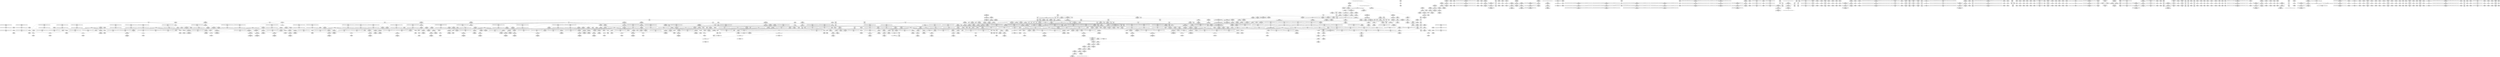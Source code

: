 digraph {
	CE0x5ca8d70 [shape=record,shape=Mrecord,label="{CE0x5ca8d70|__rcu_read_lock:tmp7|include/linux/rcupdate.h,240|*SummSink*}"]
	CE0x5cd17e0 [shape=record,shape=Mrecord,label="{CE0x5cd17e0|i64*_getelementptr_inbounds_(_4_x_i64_,_4_x_i64_*___llvm_gcov_ctr134,_i64_0,_i64_2)|*Constant*|*SummSink*}"]
	CE0x5c2d050 [shape=record,shape=Mrecord,label="{CE0x5c2d050|task_sid:bb|*SummSink*}"]
	CE0x5c0a4a0 [shape=record,shape=Mrecord,label="{CE0x5c0a4a0|i64**_getelementptr_inbounds_(_4_x_i64*_,_4_x_i64*_*___llvm_gcda_edge_table157,_i64_0,_i64_2)|*Constant*|*SummSource*}"]
	CE0x5c66920 [shape=record,shape=Mrecord,label="{CE0x5c66920|i64*_getelementptr_inbounds_(_13_x_i64_,_13_x_i64_*___llvm_gcov_ctr126,_i64_0,_i64_8)|*Constant*|*SummSource*}"]
	CE0x5c18030 [shape=record,shape=Mrecord,label="{CE0x5c18030|i64*_getelementptr_inbounds_(_17_x_i64_,_17_x_i64_*___llvm_gcov_ctr156,_i64_0,_i64_15)|*Constant*|*SummSink*}"]
	CE0x5c09a80 [shape=record,shape=Mrecord,label="{CE0x5c09a80|selinux_syslog:rc.0|*SummSource*}"]
	CE0x5c4dfc0 [shape=record,shape=Mrecord,label="{CE0x5c4dfc0|GLOBAL:current_task|Global_var:current_task|*SummSource*}"]
	CE0x5c73220 [shape=record,shape=Mrecord,label="{CE0x5c73220|task_sid:tmp14|security/selinux/hooks.c,208|*SummSource*}"]
	CE0x5ca21e0 [shape=record,shape=Mrecord,label="{CE0x5ca21e0|i64*_getelementptr_inbounds_(_11_x_i64_,_11_x_i64_*___llvm_gcov_ctr127,_i64_0,_i64_10)|*Constant*|*SummSink*}"]
	CE0x5c0ae10 [shape=record,shape=Mrecord,label="{CE0x5c0ae10|task_sid:task|Function::task_sid&Arg::task::}"]
	CE0x5c0d7d0 [shape=record,shape=Mrecord,label="{CE0x5c0d7d0|task_sid:tobool1|security/selinux/hooks.c,208|*SummSource*}"]
	CE0x5ccfe10 [shape=record,shape=Mrecord,label="{CE0x5ccfe10|rcu_lock_acquire:tmp6|*SummSource*}"]
	CE0x5c8b400 [shape=record,shape=Mrecord,label="{CE0x5c8b400|rcu_read_lock:do.body|*SummSource*}"]
	CE0x5bfde50 [shape=record,shape=Mrecord,label="{CE0x5bfde50|get_current:entry|*SummSource*}"]
	CE0x5c5f570 [shape=record,shape=Mrecord,label="{CE0x5c5f570|i64*_getelementptr_inbounds_(_4_x_i64_,_4_x_i64_*___llvm_gcov_ctr135,_i64_0,_i64_2)|*Constant*|*SummSink*}"]
	CE0x5cceb70 [shape=record,shape=Mrecord,label="{CE0x5cceb70|_call_void_lock_release(%struct.lockdep_map*_%map,_i32_1,_i64_ptrtoint_(i8*_blockaddress(_rcu_lock_release,_%__here)_to_i64))_#10,_!dbg_!27716|include/linux/rcupdate.h,423|*SummSink*}"]
	CE0x5c69d80 [shape=record,shape=Mrecord,label="{CE0x5c69d80|i32_22|*Constant*|*SummSink*}"]
	CE0x5c5c0f0 [shape=record,shape=Mrecord,label="{CE0x5c5c0f0|_call_void_mcount()_#3}"]
	CE0x5c69840 [shape=record,shape=Mrecord,label="{CE0x5c69840|cred_sid:tmp3|*SummSource*}"]
	CE0x5ca17d0 [shape=record,shape=Mrecord,label="{CE0x5ca17d0|rcu_read_lock:tmp20|include/linux/rcupdate.h,882|*SummSink*}"]
	CE0x5cc1140 [shape=record,shape=Mrecord,label="{CE0x5cc1140|__rcu_read_unlock:tmp1|*SummSource*}"]
	CE0x5c183e0 [shape=record,shape=Mrecord,label="{CE0x5c183e0|avc_has_perm:entry}"]
	CE0x5c1d640 [shape=record,shape=Mrecord,label="{CE0x5c1d640|_ret_i32_%retval.0,_!dbg_!27728|security/selinux/avc.c,775}"]
	CE0x5c25840 [shape=record,shape=Mrecord,label="{CE0x5c25840|_ret_void,_!dbg_!27735|include/linux/rcupdate.h,938|*SummSource*}"]
	CE0x5cb7520 [shape=record,shape=Mrecord,label="{CE0x5cb7520|i64*_getelementptr_inbounds_(_11_x_i64_,_11_x_i64_*___llvm_gcov_ctr132,_i64_0,_i64_10)|*Constant*|*SummSink*}"]
	CE0x5bfffb0 [shape=record,shape=Mrecord,label="{CE0x5bfffb0|i32_7|*Constant*}"]
	CE0x5cba730 [shape=record,shape=Mrecord,label="{CE0x5cba730|rcu_lock_release:entry|*SummSink*}"]
	CE0x5c2f7e0 [shape=record,shape=Mrecord,label="{CE0x5c2f7e0|__rcu_read_lock:entry}"]
	CE0x5ca6590 [shape=record,shape=Mrecord,label="{CE0x5ca6590|__rcu_read_lock:tmp}"]
	CE0x5ca94d0 [shape=record,shape=Mrecord,label="{CE0x5ca94d0|rcu_read_unlock:call|include/linux/rcupdate.h,933|*SummSource*}"]
	CE0x5c513b0 [shape=record,shape=Mrecord,label="{CE0x5c513b0|i64*_getelementptr_inbounds_(_11_x_i64_,_11_x_i64_*___llvm_gcov_ctr132,_i64_0,_i64_1)|*Constant*|*SummSource*}"]
	CE0x5c2c300 [shape=record,shape=Mrecord,label="{CE0x5c2c300|task_sid:tmp6|security/selinux/hooks.c,208|*SummSink*}"]
	CE0x5c61360 [shape=record,shape=Mrecord,label="{CE0x5c61360|__preempt_count_sub:do.end}"]
	CE0x5c68180 [shape=record,shape=Mrecord,label="{CE0x5c68180|rcu_lock_acquire:map|Function::rcu_lock_acquire&Arg::map::|*SummSink*}"]
	CE0x5cbc5f0 [shape=record,shape=Mrecord,label="{CE0x5cbc5f0|_ret_void,_!dbg_!27717|include/linux/rcupdate.h,424|*SummSink*}"]
	CE0x5d31490 [shape=record,shape=Mrecord,label="{CE0x5d31490|i64*_getelementptr_inbounds_(_4_x_i64_,_4_x_i64_*___llvm_gcov_ctr135,_i64_0,_i64_0)|*Constant*|*SummSource*}"]
	CE0x5c16c60 [shape=record,shape=Mrecord,label="{CE0x5c16c60|selinux_syslog:tmp7|security/selinux/hooks.c,2063|*SummSource*}"]
	CE0x5c9af40 [shape=record,shape=Mrecord,label="{CE0x5c9af40|rcu_read_lock:tmp|*SummSource*}"]
	CE0x5bfba40 [shape=record,shape=Mrecord,label="{CE0x5bfba40|selinux_syslog:type|Function::selinux_syslog&Arg::type::}"]
	CE0x5c22a70 [shape=record,shape=Mrecord,label="{CE0x5c22a70|selinux_syslog:tmp5|security/selinux/hooks.c,2062|*SummSource*}"]
	CE0x5c057c0 [shape=record,shape=Mrecord,label="{CE0x5c057c0|__llvm_gcov_indirect_counter_increment:exit|*SummSource*}"]
	CE0x5c64650 [shape=record,shape=Mrecord,label="{CE0x5c64650|i64_3|*Constant*|*SummSource*}"]
	CE0x5c72000 [shape=record,shape=Mrecord,label="{CE0x5c72000|task_sid:tmp12|security/selinux/hooks.c,208|*SummSource*}"]
	CE0x5c0b480 [shape=record,shape=Mrecord,label="{CE0x5c0b480|_ret_i32_%call7,_!dbg_!27749|security/selinux/hooks.c,210|*SummSink*}"]
	CE0x5c35be0 [shape=record,shape=Mrecord,label="{CE0x5c35be0|__llvm_gcov_indirect_counter_increment:counters|Function::__llvm_gcov_indirect_counter_increment&Arg::counters::|*SummSink*}"]
	CE0x5c9a730 [shape=record,shape=Mrecord,label="{CE0x5c9a730|rcu_read_lock:do.end}"]
	CE0x5c35d50 [shape=record,shape=Mrecord,label="{CE0x5c35d50|_ret_void|*SummSource*}"]
	CE0x5cbbf50 [shape=record,shape=Mrecord,label="{CE0x5cbbf50|__preempt_count_sub:sub|./arch/x86/include/asm/preempt.h,77|*SummSink*}"]
	CE0x5c11ab0 [shape=record,shape=Mrecord,label="{CE0x5c11ab0|cred_sid:security|security/selinux/hooks.c,196|*SummSource*}"]
	CE0x5ca1470 [shape=record,shape=Mrecord,label="{CE0x5ca1470|rcu_read_lock:tmp20|include/linux/rcupdate.h,882}"]
	CE0x5c10ff0 [shape=record,shape=Mrecord,label="{CE0x5c10ff0|get_current:bb}"]
	CE0x5ca0760 [shape=record,shape=Mrecord,label="{CE0x5ca0760|_call_void_lockdep_rcu_suspicious(i8*_getelementptr_inbounds_(_25_x_i8_,_25_x_i8_*_.str45,_i32_0,_i32_0),_i32_883,_i8*_getelementptr_inbounds_(_42_x_i8_,_42_x_i8_*_.str46,_i32_0,_i32_0))_#10,_!dbg_!27728|include/linux/rcupdate.h,882|*SummSource*}"]
	CE0x5c9d6f0 [shape=record,shape=Mrecord,label="{CE0x5c9d6f0|i64*_getelementptr_inbounds_(_11_x_i64_,_11_x_i64_*___llvm_gcov_ctr127,_i64_0,_i64_8)|*Constant*|*SummSink*}"]
	CE0x5c23180 [shape=record,shape=Mrecord,label="{CE0x5c23180|task_has_system:call1|security/selinux/hooks.c,1594|*SummSource*}"]
	CE0x5cb7fb0 [shape=record,shape=Mrecord,label="{CE0x5cb7fb0|rcu_read_unlock:tmp18|include/linux/rcupdate.h,933|*SummSink*}"]
	CE0x5c03160 [shape=record,shape=Mrecord,label="{CE0x5c03160|_call_void_asm_addl_$1,_%gs:$0_,_*m,ri,*m,_dirflag_,_fpsr_,_flags_(i32*___preempt_count,_i32_%val,_i32*___preempt_count)_#3,_!dbg_!27714,_!srcloc_!27717|./arch/x86/include/asm/preempt.h,72|*SummSource*}"]
	CE0x5c4f800 [shape=record,shape=Mrecord,label="{CE0x5c4f800|_call_void_rcu_lock_acquire(%struct.lockdep_map*_rcu_lock_map)_#10,_!dbg_!27711|include/linux/rcupdate.h,881}"]
	CE0x5c0fc30 [shape=record,shape=Mrecord,label="{CE0x5c0fc30|__llvm_gcov_indirect_counter_increment:counter|*SummSink*}"]
	CE0x5c18950 [shape=record,shape=Mrecord,label="{CE0x5c18950|avc_has_perm:ssid|Function::avc_has_perm&Arg::ssid::}"]
	CE0x5bfbc50 [shape=record,shape=Mrecord,label="{CE0x5bfbc50|i64_1|*Constant*|*SummSource*}"]
	CE0x5c541d0 [shape=record,shape=Mrecord,label="{CE0x5c541d0|rcu_read_unlock:tmp15|include/linux/rcupdate.h,933}"]
	CE0x5c714c0 [shape=record,shape=Mrecord,label="{CE0x5c714c0|rcu_read_lock:tmp8|include/linux/rcupdate.h,882}"]
	CE0x5c6b260 [shape=record,shape=Mrecord,label="{CE0x5c6b260|rcu_lock_acquire:entry|*SummSink*}"]
	CE0x5c9d910 [shape=record,shape=Mrecord,label="{CE0x5c9d910|i8*_getelementptr_inbounds_(_25_x_i8_,_25_x_i8_*_.str45,_i32_0,_i32_0)|*Constant*}"]
	CE0x5c04860 [shape=record,shape=Mrecord,label="{CE0x5c04860|task_has_system:tmp1|*SummSource*}"]
	CE0x5bfdab0 [shape=record,shape=Mrecord,label="{CE0x5bfdab0|i64*_getelementptr_inbounds_(_17_x_i64_,_17_x_i64_*___llvm_gcov_ctr156,_i64_0,_i64_12)|*Constant*|*SummSink*}"]
	CE0x5ccfe80 [shape=record,shape=Mrecord,label="{CE0x5ccfe80|rcu_lock_acquire:tmp6}"]
	CE0x5c582b0 [shape=record,shape=Mrecord,label="{CE0x5c582b0|i64*_getelementptr_inbounds_(_2_x_i64_,_2_x_i64_*___llvm_gcov_ctr159,_i64_0,_i64_1)|*Constant*|*SummSink*}"]
	CE0x5cc9f00 [shape=record,shape=Mrecord,label="{CE0x5cc9f00|i64*_getelementptr_inbounds_(_4_x_i64_,_4_x_i64_*___llvm_gcov_ctr130,_i64_0,_i64_1)|*Constant*|*SummSink*}"]
	CE0x5c69310 [shape=record,shape=Mrecord,label="{CE0x5c69310|task_sid:call|security/selinux/hooks.c,208}"]
	CE0x5cc6df0 [shape=record,shape=Mrecord,label="{CE0x5cc6df0|rcu_lock_release:bb|*SummSink*}"]
	CE0x5cd0930 [shape=record,shape=Mrecord,label="{CE0x5cd0930|__rcu_read_unlock:tmp3|*SummSource*}"]
	CE0x5c11b80 [shape=record,shape=Mrecord,label="{CE0x5c11b80|cred_sid:security|security/selinux/hooks.c,196|*SummSink*}"]
	CE0x5c6e830 [shape=record,shape=Mrecord,label="{CE0x5c6e830|i8*_getelementptr_inbounds_(_25_x_i8_,_25_x_i8_*_.str3,_i32_0,_i32_0)|*Constant*|*SummSource*}"]
	CE0x5bfb1c0 [shape=record,shape=Mrecord,label="{CE0x5bfb1c0|i32_4|*Constant*|*SummSink*}"]
	CE0x5cb6120 [shape=record,shape=Mrecord,label="{CE0x5cb6120|i8*_getelementptr_inbounds_(_44_x_i8_,_44_x_i8_*_.str47,_i32_0,_i32_0)|*Constant*|*SummSink*}"]
	CE0x5c4dc40 [shape=record,shape=Mrecord,label="{CE0x5c4dc40|task_sid:tmp|*SummSource*}"]
	CE0x5d33140 [shape=record,shape=Mrecord,label="{CE0x5d33140|__preempt_count_sub:tmp5|./arch/x86/include/asm/preempt.h,77}"]
	CE0x5cba260 [shape=record,shape=Mrecord,label="{CE0x5cba260|GLOBAL:rcu_lock_release|*Constant*|*SummSink*}"]
	CE0x5c4cd80 [shape=record,shape=Mrecord,label="{CE0x5c4cd80|cred_sid:cred|Function::cred_sid&Arg::cred::}"]
	CE0x5c09020 [shape=record,shape=Mrecord,label="{CE0x5c09020|selinux_syslog:call6|security/selinux/hooks.c,2070}"]
	CE0x5c096b0 [shape=record,shape=Mrecord,label="{CE0x5c096b0|selinux_syslog:call7|security/selinux/hooks.c,2070|*SummSink*}"]
	CE0x5caa060 [shape=record,shape=Mrecord,label="{CE0x5caa060|rcu_read_unlock:land.lhs.true2|*SummSource*}"]
	CE0x5cb99f0 [shape=record,shape=Mrecord,label="{CE0x5cb99f0|_call_void_rcu_lock_release(%struct.lockdep_map*_rcu_lock_map)_#10,_!dbg_!27733|include/linux/rcupdate.h,935|*SummSink*}"]
	CE0x5c5a600 [shape=record,shape=Mrecord,label="{CE0x5c5a600|avc_has_perm:requested|Function::avc_has_perm&Arg::requested::|*SummSource*}"]
	CE0x5cd91f0 [shape=record,shape=Mrecord,label="{CE0x5cd91f0|__preempt_count_add:bb}"]
	CE0x5c4aab0 [shape=record,shape=Mrecord,label="{CE0x5c4aab0|task_sid:tmp25|security/selinux/hooks.c,208|*SummSource*}"]
	CE0x5c8f560 [shape=record,shape=Mrecord,label="{CE0x5c8f560|i64*_getelementptr_inbounds_(_4_x_i64_,_4_x_i64_*___llvm_gcov_ctr129,_i64_0,_i64_1)|*Constant*|*SummSink*}"]
	CE0x5c20080 [shape=record,shape=Mrecord,label="{CE0x5c20080|GLOBAL:get_current|*Constant*|*SummSource*}"]
	CE0x5c0b5d0 [shape=record,shape=Mrecord,label="{CE0x5c0b5d0|selinux_syslog:tmp5|security/selinux/hooks.c,2062|*SummSink*}"]
	CE0x5c663b0 [shape=record,shape=Mrecord,label="{CE0x5c663b0|task_sid:tmp16|security/selinux/hooks.c,208|*SummSource*}"]
	CE0x5c2ddf0 [shape=record,shape=Mrecord,label="{CE0x5c2ddf0|i64*_getelementptr_inbounds_(_2_x_i64_,_2_x_i64_*___llvm_gcov_ctr131,_i64_0,_i64_0)|*Constant*|*SummSource*}"]
	CE0x5c04450 [shape=record,shape=Mrecord,label="{CE0x5c04450|task_has_system:entry}"]
	CE0x5c63800 [shape=record,shape=Mrecord,label="{CE0x5c63800|i64_3|*Constant*}"]
	CE0x5cb2ba0 [shape=record,shape=Mrecord,label="{CE0x5cb2ba0|rcu_lock_release:tmp1|*SummSource*}"]
	CE0x5c617d0 [shape=record,shape=Mrecord,label="{CE0x5c617d0|__preempt_count_add:tmp3|*SummSource*}"]
	CE0x5c228e0 [shape=record,shape=Mrecord,label="{CE0x5c228e0|selinux_syslog:tmp4|security/selinux/hooks.c,2062|*SummSink*}"]
	CE0x5c99e60 [shape=record,shape=Mrecord,label="{CE0x5c99e60|rcu_read_lock:land.lhs.true2|*SummSink*}"]
	CE0x5bfd250 [shape=record,shape=Mrecord,label="{CE0x5bfd250|selinux_syslog:bb|*SummSink*}"]
	CE0x5cce510 [shape=record,shape=Mrecord,label="{CE0x5cce510|rcu_lock_release:tmp5|include/linux/rcupdate.h,423|*SummSource*}"]
	CE0x5c281c0 [shape=record,shape=Mrecord,label="{CE0x5c281c0|__llvm_gcov_indirect_counter_increment:exit|*SummSink*}"]
	CE0x5c15ab0 [shape=record,shape=Mrecord,label="{CE0x5c15ab0|i64*_getelementptr_inbounds_(_17_x_i64_,_17_x_i64_*___llvm_gcov_ctr156,_i64_0,_i64_14)|*Constant*}"]
	CE0x5c1ea50 [shape=record,shape=Mrecord,label="{CE0x5c1ea50|_call_void_mcount()_#3|*SummSink*}"]
	CE0x5c58240 [shape=record,shape=Mrecord,label="{CE0x5c58240|rcu_read_lock:do.body|*SummSink*}"]
	CE0x5cbc7a0 [shape=record,shape=Mrecord,label="{CE0x5cbc7a0|_call_void___rcu_read_unlock()_#10,_!dbg_!27734|include/linux/rcupdate.h,937|*SummSource*}"]
	CE0x5c6a840 [shape=record,shape=Mrecord,label="{CE0x5c6a840|task_sid:land.lhs.true2|*SummSink*}"]
	CE0x5c2e1a0 [shape=record,shape=Mrecord,label="{CE0x5c2e1a0|i64_6|*Constant*|*SummSource*}"]
	CE0x5ce85d0 [shape=record,shape=Mrecord,label="{CE0x5ce85d0|__rcu_read_unlock:tmp3}"]
	CE0x5cac090 [shape=record,shape=Mrecord,label="{CE0x5cac090|i64*_getelementptr_inbounds_(_11_x_i64_,_11_x_i64_*___llvm_gcov_ctr132,_i64_0,_i64_0)|*Constant*}"]
	CE0x5c99df0 [shape=record,shape=Mrecord,label="{CE0x5c99df0|rcu_read_lock:land.lhs.true2|*SummSource*}"]
	CE0x5c126e0 [shape=record,shape=Mrecord,label="{CE0x5c126e0|task_sid:call3|security/selinux/hooks.c,208|*SummSink*}"]
	CE0x5c2da80 [shape=record,shape=Mrecord,label="{CE0x5c2da80|i64_0|*Constant*|*SummSource*}"]
	CE0x5c8a820 [shape=record,shape=Mrecord,label="{CE0x5c8a820|GLOBAL:rcu_read_lock.__warned|Global_var:rcu_read_lock.__warned|*SummSource*}"]
	CE0x5c61aa0 [shape=record,shape=Mrecord,label="{CE0x5c61aa0|__preempt_count_add:do.body|*SummSource*}"]
	CE0x5c96bc0 [shape=record,shape=Mrecord,label="{CE0x5c96bc0|i64*_getelementptr_inbounds_(_4_x_i64_,_4_x_i64_*___llvm_gcov_ctr128,_i64_0,_i64_2)|*Constant*|*SummSink*}"]
	CE0x5c0a2b0 [shape=record,shape=Mrecord,label="{CE0x5c0a2b0|i64*_getelementptr_inbounds_(_17_x_i64_,_17_x_i64_*___llvm_gcov_ctr156,_i64_0,_i64_16)|*Constant*}"]
	CE0x5c4cfa0 [shape=record,shape=Mrecord,label="{CE0x5c4cfa0|cred_sid:cred|Function::cred_sid&Arg::cred::|*SummSource*}"]
	CE0x5ca0c00 [shape=record,shape=Mrecord,label="{CE0x5ca0c00|_call_void_lockdep_rcu_suspicious(i8*_getelementptr_inbounds_(_25_x_i8_,_25_x_i8_*_.str45,_i32_0,_i32_0),_i32_883,_i8*_getelementptr_inbounds_(_42_x_i8_,_42_x_i8_*_.str46,_i32_0,_i32_0))_#10,_!dbg_!27728|include/linux/rcupdate.h,882|*SummSink*}"]
	CE0x5c96860 [shape=record,shape=Mrecord,label="{CE0x5c96860|rcu_read_lock:tmp7|include/linux/rcupdate.h,882|*SummSink*}"]
	CE0x5cc3cb0 [shape=record,shape=Mrecord,label="{CE0x5cc3cb0|rcu_lock_release:tmp7|*SummSink*}"]
	CE0x5c9aed0 [shape=record,shape=Mrecord,label="{CE0x5c9aed0|COLLAPSED:_GCMRE___llvm_gcov_ctr127_internal_global_11_x_i64_zeroinitializer:_elem_0:default:}"]
	CE0x5c2afa0 [shape=record,shape=Mrecord,label="{CE0x5c2afa0|task_sid:tmp5|security/selinux/hooks.c,208|*SummSource*}"]
	CE0x5cb8460 [shape=record,shape=Mrecord,label="{CE0x5cb8460|_call_void_lockdep_rcu_suspicious(i8*_getelementptr_inbounds_(_25_x_i8_,_25_x_i8_*_.str45,_i32_0,_i32_0),_i32_934,_i8*_getelementptr_inbounds_(_44_x_i8_,_44_x_i8_*_.str47,_i32_0,_i32_0))_#10,_!dbg_!27726|include/linux/rcupdate.h,933|*SummSource*}"]
	CE0x5cc5620 [shape=record,shape=Mrecord,label="{CE0x5cc5620|i64_ptrtoint_(i8*_blockaddress(_rcu_lock_acquire,_%__here)_to_i64)|*Constant*}"]
	CE0x5c2d5f0 [shape=record,shape=Mrecord,label="{CE0x5c2d5f0|rcu_read_lock:tobool1|include/linux/rcupdate.h,882}"]
	CE0x5cbdb10 [shape=record,shape=Mrecord,label="{CE0x5cbdb10|__rcu_read_lock:do.body}"]
	CE0x5c2e060 [shape=record,shape=Mrecord,label="{CE0x5c2e060|task_sid:tobool4|security/selinux/hooks.c,208|*SummSink*}"]
	CE0x5ceb530 [shape=record,shape=Mrecord,label="{CE0x5ceb530|COLLAPSED:_GCMRE___llvm_gcov_ctr130_internal_global_4_x_i64_zeroinitializer:_elem_0:default:}"]
	CE0x5c26b40 [shape=record,shape=Mrecord,label="{CE0x5c26b40|task_sid:tmp15|security/selinux/hooks.c,208|*SummSink*}"]
	CE0x5c00270 [shape=record,shape=Mrecord,label="{CE0x5c00270|selinux_syslog:call|security/selinux/hooks.c,2056}"]
	CE0x5cbcd60 [shape=record,shape=Mrecord,label="{CE0x5cbcd60|GLOBAL:__rcu_read_unlock|*Constant*|*SummSource*}"]
	CE0x5c4ed30 [shape=record,shape=Mrecord,label="{CE0x5c4ed30|task_sid:tmp8|security/selinux/hooks.c,208|*SummSink*}"]
	CE0x5cca8a0 [shape=record,shape=Mrecord,label="{CE0x5cca8a0|i64*_getelementptr_inbounds_(_4_x_i64_,_4_x_i64_*___llvm_gcov_ctr130,_i64_0,_i64_2)|*Constant*|*SummSource*}"]
	CE0x5c4c570 [shape=record,shape=Mrecord,label="{CE0x5c4c570|GLOBAL:cred_sid|*Constant*|*SummSource*}"]
	CE0x5cb68c0 [shape=record,shape=Mrecord,label="{CE0x5cb68c0|rcu_read_unlock:tmp20|include/linux/rcupdate.h,933|*SummSource*}"]
	CE0x5c70dd0 [shape=record,shape=Mrecord,label="{CE0x5c70dd0|task_sid:tmp23|security/selinux/hooks.c,208}"]
	CE0x5cac200 [shape=record,shape=Mrecord,label="{CE0x5cac200|i64*_getelementptr_inbounds_(_11_x_i64_,_11_x_i64_*___llvm_gcov_ctr132,_i64_0,_i64_0)|*Constant*|*SummSource*}"]
	CE0x5c63da0 [shape=record,shape=Mrecord,label="{CE0x5c63da0|task_sid:tmp1|*SummSink*}"]
	CE0x5cd0130 [shape=record,shape=Mrecord,label="{CE0x5cd0130|rcu_lock_acquire:tmp7}"]
	CE0x5c2d200 [shape=record,shape=Mrecord,label="{CE0x5c2d200|i64*_getelementptr_inbounds_(_13_x_i64_,_13_x_i64_*___llvm_gcov_ctr126,_i64_0,_i64_0)|*Constant*|*SummSource*}"]
	CE0x5cc8fb0 [shape=record,shape=Mrecord,label="{CE0x5cc8fb0|__rcu_read_unlock:tmp5|include/linux/rcupdate.h,244|*SummSource*}"]
	CE0x5caeb80 [shape=record,shape=Mrecord,label="{CE0x5caeb80|rcu_lock_acquire:tmp5|include/linux/rcupdate.h,418|*SummSource*}"]
	CE0x5c522a0 [shape=record,shape=Mrecord,label="{CE0x5c522a0|GLOBAL:__preempt_count_add|*Constant*|*SummSink*}"]
	CE0x5c11930 [shape=record,shape=Mrecord,label="{CE0x5c11930|task_sid:tmp3|*SummSource*}"]
	CE0x5cac630 [shape=record,shape=Mrecord,label="{CE0x5cac630|GLOBAL:__preempt_count_sub|*Constant*}"]
	CE0x5c1c470 [shape=record,shape=Mrecord,label="{CE0x5c1c470|i64*_getelementptr_inbounds_(_17_x_i64_,_17_x_i64_*___llvm_gcov_ctr156,_i64_0,_i64_0)|*Constant*|*SummSource*}"]
	CE0x5c6ec00 [shape=record,shape=Mrecord,label="{CE0x5c6ec00|i32_208|*Constant*}"]
	CE0x5c93990 [shape=record,shape=Mrecord,label="{CE0x5c93990|rcu_read_lock:tmp12|include/linux/rcupdate.h,882}"]
	CE0x5c61510 [shape=record,shape=Mrecord,label="{CE0x5c61510|__preempt_count_sub:tmp4|./arch/x86/include/asm/preempt.h,77|*SummSink*}"]
	CE0x5c05230 [shape=record,shape=Mrecord,label="{CE0x5c05230|__llvm_gcov_indirect_counter_increment:bb|*SummSink*}"]
	CE0x5c22e00 [shape=record,shape=Mrecord,label="{CE0x5c22e00|i32_(i32,_i32,_i16,_i32,_%struct.common_audit_data*)*_bitcast_(i32_(i32,_i32,_i16,_i32,_%struct.common_audit_data.495*)*_avc_has_perm_to_i32_(i32,_i32,_i16,_i32,_%struct.common_audit_data*)*)|*Constant*}"]
	CE0x5cc9aa0 [shape=record,shape=Mrecord,label="{CE0x5cc9aa0|i64*_getelementptr_inbounds_(_4_x_i64_,_4_x_i64_*___llvm_gcov_ctr135,_i64_0,_i64_3)|*Constant*|*SummSink*}"]
	CE0x5c73e40 [shape=record,shape=Mrecord,label="{CE0x5c73e40|rcu_read_lock:tobool1|include/linux/rcupdate.h,882|*SummSink*}"]
	CE0x5c89ab0 [shape=record,shape=Mrecord,label="{CE0x5c89ab0|0:_i32,_4:_i32,_8:_i32,_12:_i32,_:_CMRE_4,8_|*MultipleSource*|security/selinux/hooks.c,196|*LoadInst*|security/selinux/hooks.c,196|security/selinux/hooks.c,197}"]
	CE0x5cd8e70 [shape=record,shape=Mrecord,label="{CE0x5cd8e70|__preempt_count_add:tmp4|./arch/x86/include/asm/preempt.h,72}"]
	CE0x5bfe500 [shape=record,shape=Mrecord,label="{CE0x5bfe500|get_current:bb|*SummSink*}"]
	CE0x5c579c0 [shape=record,shape=Mrecord,label="{CE0x5c579c0|cred_sid:sid|security/selinux/hooks.c,197|*SummSink*}"]
	CE0x5c11f20 [shape=record,shape=Mrecord,label="{CE0x5c11f20|_ret_void,_!dbg_!27735|include/linux/rcupdate.h,884}"]
	CE0x5c698b0 [shape=record,shape=Mrecord,label="{CE0x5c698b0|cred_sid:tmp3|*SummSink*}"]
	CE0x5ca3ad0 [shape=record,shape=Mrecord,label="{CE0x5ca3ad0|rcu_read_unlock:tmp16|include/linux/rcupdate.h,933}"]
	CE0x5c4f630 [shape=record,shape=Mrecord,label="{CE0x5c4f630|__rcu_read_lock:entry|*SummSink*}"]
	CE0x5ccdf90 [shape=record,shape=Mrecord,label="{CE0x5ccdf90|__preempt_count_sub:tmp7|./arch/x86/include/asm/preempt.h,78|*SummSink*}"]
	CE0x5c63730 [shape=record,shape=Mrecord,label="{CE0x5c63730|task_sid:tobool|security/selinux/hooks.c,208|*SummSink*}"]
	CE0x5c6fdd0 [shape=record,shape=Mrecord,label="{CE0x5c6fdd0|i64*_getelementptr_inbounds_(_13_x_i64_,_13_x_i64_*___llvm_gcov_ctr126,_i64_0,_i64_9)|*Constant*|*SummSink*}"]
	CE0x5ca4db0 [shape=record,shape=Mrecord,label="{CE0x5ca4db0|rcu_lock_acquire:tmp3|*SummSink*}"]
	CE0x5bfaf00 [shape=record,shape=Mrecord,label="{CE0x5bfaf00|_call_void_mcount()_#3|*SummSource*}"]
	CE0x5cb36e0 [shape=record,shape=Mrecord,label="{CE0x5cb36e0|rcu_read_unlock:tmp10|include/linux/rcupdate.h,933}"]
	CE0x5c0bc00 [shape=record,shape=Mrecord,label="{CE0x5c0bc00|selinux_syslog:tmp4|security/selinux/hooks.c,2062}"]
	CE0x5c024a0 [shape=record,shape=Mrecord,label="{CE0x5c024a0|avc_has_perm:ssid|Function::avc_has_perm&Arg::ssid::|*SummSink*}"]
	CE0x5c5a770 [shape=record,shape=Mrecord,label="{CE0x5c5a770|avc_has_perm:requested|Function::avc_has_perm&Arg::requested::|*SummSink*}"]
	CE0x5ca3d10 [shape=record,shape=Mrecord,label="{CE0x5ca3d10|rcu_read_unlock:tmp16|include/linux/rcupdate.h,933|*SummSource*}"]
	CE0x5c9e5a0 [shape=record,shape=Mrecord,label="{CE0x5c9e5a0|i32_883|*Constant*|*SummSink*}"]
	"CONST[source:0(mediator),value:0(static)][purpose:{operation}][SrcIdx:12]"
	CE0x5c35ce0 [shape=record,shape=Mrecord,label="{CE0x5c35ce0|_ret_void}"]
	CE0x5c2ef60 [shape=record,shape=Mrecord,label="{CE0x5c2ef60|rcu_read_lock:tmp6|include/linux/rcupdate.h,882|*SummSource*}"]
	CE0x5c1aca0 [shape=record,shape=Mrecord,label="{CE0x5c1aca0|get_current:tmp3|*SummSink*}"]
	CE0x5c8b120 [shape=record,shape=Mrecord,label="{CE0x5c8b120|rcu_read_lock:call3|include/linux/rcupdate.h,882}"]
	CE0x5c67220 [shape=record,shape=Mrecord,label="{CE0x5c67220|task_sid:call3|security/selinux/hooks.c,208|*SummSource*}"]
	CE0x5cb31d0 [shape=record,shape=Mrecord,label="{CE0x5cb31d0|__rcu_read_lock:tmp6|include/linux/rcupdate.h,240}"]
	CE0x5cacfc0 [shape=record,shape=Mrecord,label="{CE0x5cacfc0|i64*_getelementptr_inbounds_(_4_x_i64_,_4_x_i64_*___llvm_gcov_ctr134,_i64_0,_i64_3)|*Constant*}"]
	CE0x5c531a0 [shape=record,shape=Mrecord,label="{CE0x5c531a0|_call_void_lockdep_rcu_suspicious(i8*_getelementptr_inbounds_(_25_x_i8_,_25_x_i8_*_.str3,_i32_0,_i32_0),_i32_208,_i8*_getelementptr_inbounds_(_41_x_i8_,_41_x_i8_*_.str44,_i32_0,_i32_0))_#10,_!dbg_!27732|security/selinux/hooks.c,208}"]
	CE0x5bfbf10 [shape=record,shape=Mrecord,label="{CE0x5bfbf10|i32_1|*Constant*|*SummSource*}"]
	CE0x5c57d30 [shape=record,shape=Mrecord,label="{CE0x5c57d30|rcu_read_lock:tmp14|include/linux/rcupdate.h,882|*SummSink*}"]
	CE0x5bfb480 [shape=record,shape=Mrecord,label="{CE0x5bfb480|selinux_syslog:sw.bb5|*SummSink*}"]
	CE0x5c02e00 [shape=record,shape=Mrecord,label="{CE0x5c02e00|__preempt_count_add:tmp5|./arch/x86/include/asm/preempt.h,72|*SummSink*}"]
	CE0x5c90f30 [shape=record,shape=Mrecord,label="{CE0x5c90f30|_call_void_mcount()_#3|*SummSource*}"]
	CE0x5c76750 [shape=record,shape=Mrecord,label="{CE0x5c76750|i64*_getelementptr_inbounds_(_2_x_i64_,_2_x_i64_*___llvm_gcov_ctr159,_i64_0,_i64_1)|*Constant*}"]
	CE0x5c4ef70 [shape=record,shape=Mrecord,label="{CE0x5c4ef70|rcu_read_unlock:call|include/linux/rcupdate.h,933}"]
	CE0x5c88f80 [shape=record,shape=Mrecord,label="{CE0x5c88f80|i8*_undef|*Constant*|*SummSource*}"]
	CE0x5cae540 [shape=record,shape=Mrecord,label="{CE0x5cae540|rcu_lock_release:tmp2|*SummSource*}"]
	CE0x5c632b0 [shape=record,shape=Mrecord,label="{CE0x5c632b0|task_sid:do.body}"]
	CE0x5cc74f0 [shape=record,shape=Mrecord,label="{CE0x5cc74f0|__preempt_count_sub:bb}"]
	CE0x5cc6be0 [shape=record,shape=Mrecord,label="{CE0x5cc6be0|i64*_getelementptr_inbounds_(_4_x_i64_,_4_x_i64_*___llvm_gcov_ctr133,_i64_0,_i64_0)|*Constant*|*SummSource*}"]
	CE0x5c99fa0 [shape=record,shape=Mrecord,label="{CE0x5c99fa0|rcu_read_lock:if.then|*SummSource*}"]
	"CONST[source:0(mediator),value:2(dynamic)][purpose:{subject}][SnkIdx:0]"
	CE0x5bebcb0 [shape=record,shape=Mrecord,label="{CE0x5bebcb0|selinux_syslog:entry}"]
	CE0x5c09820 [shape=record,shape=Mrecord,label="{CE0x5c09820|selinux_syslog:rc.0}"]
	CE0x5ca6bd0 [shape=record,shape=Mrecord,label="{CE0x5ca6bd0|rcu_lock_acquire:__here|*SummSink*}"]
	CE0x5c6ddd0 [shape=record,shape=Mrecord,label="{CE0x5c6ddd0|rcu_lock_acquire:bb|*SummSink*}"]
	CE0x5c2edc0 [shape=record,shape=Mrecord,label="{CE0x5c2edc0|task_sid:tmp4|*LoadInst*|security/selinux/hooks.c,208|*SummSink*}"]
	CE0x5d31c90 [shape=record,shape=Mrecord,label="{CE0x5d31c90|i64*_getelementptr_inbounds_(_4_x_i64_,_4_x_i64_*___llvm_gcov_ctr135,_i64_0,_i64_0)|*Constant*}"]
	CE0x5c058a0 [shape=record,shape=Mrecord,label="{CE0x5c058a0|GLOBAL:__llvm_gcov_indirect_counter_increment|*Constant*}"]
	CE0x5c4cca0 [shape=record,shape=Mrecord,label="{CE0x5c4cca0|cred_sid:entry|*SummSink*}"]
	CE0x5cb3a30 [shape=record,shape=Mrecord,label="{CE0x5cb3a30|rcu_lock_acquire:tmp2|*SummSink*}"]
	CE0x5c98a60 [shape=record,shape=Mrecord,label="{CE0x5c98a60|i64*_getelementptr_inbounds_(_11_x_i64_,_11_x_i64_*___llvm_gcov_ctr132,_i64_0,_i64_1)|*Constant*}"]
	CE0x5bec480 [shape=record,shape=Mrecord,label="{CE0x5bec480|selinux_syslog:type|Function::selinux_syslog&Arg::type::|*SummSink*}"]
	CE0x5c27220 [shape=record,shape=Mrecord,label="{CE0x5c27220|i64*_getelementptr_inbounds_(_17_x_i64_,_17_x_i64_*___llvm_gcov_ctr156,_i64_0,_i64_16)|*Constant*|*SummSink*}"]
	CE0x5cc9340 [shape=record,shape=Mrecord,label="{CE0x5cc9340|__preempt_count_add:tmp3}"]
	CE0x5cba4c0 [shape=record,shape=Mrecord,label="{CE0x5cba4c0|GLOBAL:rcu_lock_release|*Constant*|*SummSource*}"]
	CE0x5bff980 [shape=record,shape=Mrecord,label="{CE0x5bff980|i32_2|*Constant*|*SummSink*}"]
	CE0x5c6a3c0 [shape=record,shape=Mrecord,label="{CE0x5c6a3c0|_call_void_rcu_read_lock()_#10,_!dbg_!27712|security/selinux/hooks.c,207}"]
	CE0x5c03360 [shape=record,shape=Mrecord,label="{CE0x5c03360|_call_void___llvm_gcov_indirect_counter_increment(i32*___llvm_gcov_global_state_pred158,_i64**_getelementptr_inbounds_(_4_x_i64*_,_4_x_i64*_*___llvm_gcda_edge_table157,_i64_0,_i64_3)),_!dbg_!27720|security/selinux/hooks.c,2063}"]
	CE0x5c6d4a0 [shape=record,shape=Mrecord,label="{CE0x5c6d4a0|%struct.lockdep_map*_null|*Constant*}"]
	CE0x5c3dc10 [shape=record,shape=Mrecord,label="{CE0x5c3dc10|__rcu_read_lock:tmp1|*SummSink*}"]
	CE0x5cbf6f0 [shape=record,shape=Mrecord,label="{CE0x5cbf6f0|rcu_lock_release:indirectgoto|*SummSource*}"]
	CE0x5ca5750 [shape=record,shape=Mrecord,label="{CE0x5ca5750|rcu_read_unlock:tmp2|*SummSource*}"]
	CE0x5cd9390 [shape=record,shape=Mrecord,label="{CE0x5cd9390|__rcu_read_unlock:tmp7|include/linux/rcupdate.h,245|*SummSource*}"]
	CE0x5c33850 [shape=record,shape=Mrecord,label="{CE0x5c33850|selinux_syslog:tmp2|security/selinux/hooks.c,2056}"]
	CE0x5cc5300 [shape=record,shape=Mrecord,label="{CE0x5cc5300|%struct.lockdep_map*_null|*Constant*|*SummSource*}"]
	CE0x5c12d40 [shape=record,shape=Mrecord,label="{CE0x5c12d40|task_sid:do.end6|*SummSink*}"]
	CE0x5c02560 [shape=record,shape=Mrecord,label="{CE0x5c02560|i32_1|*Constant*}"]
	CE0x5cadd80 [shape=record,shape=Mrecord,label="{CE0x5cadd80|rcu_read_unlock:if.end|*SummSink*}"]
	CE0x5c6eda0 [shape=record,shape=Mrecord,label="{CE0x5c6eda0|i32_208|*Constant*|*SummSource*}"]
	CE0x5ca3170 [shape=record,shape=Mrecord,label="{CE0x5ca3170|i64*_getelementptr_inbounds_(_2_x_i64_,_2_x_i64_*___llvm_gcov_ctr131,_i64_0,_i64_0)|*Constant*}"]
	CE0x5c2fe00 [shape=record,shape=Mrecord,label="{CE0x5c2fe00|task_sid:tmp10|security/selinux/hooks.c,208}"]
	CE0x5c6e930 [shape=record,shape=Mrecord,label="{CE0x5c6e930|i8*_getelementptr_inbounds_(_25_x_i8_,_25_x_i8_*_.str3,_i32_0,_i32_0)|*Constant*|*SummSink*}"]
	CE0x5cbde00 [shape=record,shape=Mrecord,label="{CE0x5cbde00|_call_void_mcount()_#3|*SummSink*}"]
	CE0x5c0fb00 [shape=record,shape=Mrecord,label="{CE0x5c0fb00|__llvm_gcov_indirect_counter_increment:counter}"]
	CE0x5c54a90 [shape=record,shape=Mrecord,label="{CE0x5c54a90|rcu_read_lock:tmp16|include/linux/rcupdate.h,882|*SummSink*}"]
	CE0x5bfb990 [shape=record,shape=Mrecord,label="{CE0x5bfb990|selinux_syslog:sw.bb2|*SummSource*}"]
	CE0x6e5bf90 [shape=record,shape=Mrecord,label="{CE0x6e5bf90|%struct.task_struct*_(%struct.task_struct**)*_asm_movq_%gs:$_1:P_,$0_,_r,im,_dirflag_,_fpsr_,_flags_|*SummSink*}"]
	CE0x5bfabc0 [shape=record,shape=Mrecord,label="{CE0x5bfabc0|selinux_syslog:sw.bb5|*SummSource*}"]
	CE0x5c9ad50 [shape=record,shape=Mrecord,label="{CE0x5c9ad50|i64*_getelementptr_inbounds_(_11_x_i64_,_11_x_i64_*___llvm_gcov_ctr127,_i64_0,_i64_0)|*Constant*|*SummSink*}"]
	CE0x5c09580 [shape=record,shape=Mrecord,label="{CE0x5c09580|selinux_syslog:call7|security/selinux/hooks.c,2070|*SummSource*}"]
	CE0x5c143a0 [shape=record,shape=Mrecord,label="{CE0x5c143a0|GLOBAL:__llvm_gcov_ctr127|Global_var:__llvm_gcov_ctr127}"]
	CE0x5c76d80 [shape=record,shape=Mrecord,label="{CE0x5c76d80|task_sid:tmp8|security/selinux/hooks.c,208|*SummSource*}"]
	CE0x5c2ec40 [shape=record,shape=Mrecord,label="{CE0x5c2ec40|task_sid:tmp4|*LoadInst*|security/selinux/hooks.c,208|*SummSource*}"]
	CE0x5c8f770 [shape=record,shape=Mrecord,label="{CE0x5c8f770|_call_void_mcount()_#3|*SummSink*}"]
	CE0x5caa860 [shape=record,shape=Mrecord,label="{CE0x5caa860|rcu_read_unlock:tmp4|include/linux/rcupdate.h,933}"]
	CE0x5c89170 [shape=record,shape=Mrecord,label="{CE0x5c89170|_call_void_rcu_read_unlock()_#10,_!dbg_!27748|security/selinux/hooks.c,209|*SummSink*}"]
	CE0x5c134b0 [shape=record,shape=Mrecord,label="{CE0x5c134b0|rcu_read_lock:tmp1|*SummSource*}"]
	CE0x5c93cd0 [shape=record,shape=Mrecord,label="{CE0x5c93cd0|_call_void_asm_sideeffect_,_memory_,_dirflag_,_fpsr_,_flags_()_#3,_!dbg_!27714,_!srcloc_!27715|include/linux/rcupdate.h,239|*SummSource*}"]
	CE0x5c0a430 [shape=record,shape=Mrecord,label="{CE0x5c0a430|i64*_getelementptr_inbounds_(_17_x_i64_,_17_x_i64_*___llvm_gcov_ctr156,_i64_0,_i64_13)|*Constant*}"]
	CE0x5c17d80 [shape=record,shape=Mrecord,label="{CE0x5c17d80|i64**_getelementptr_inbounds_(_4_x_i64*_,_4_x_i64*_*___llvm_gcda_edge_table157,_i64_0,_i64_0)|*Constant*|*SummSource*}"]
	CE0x5c0cf60 [shape=record,shape=Mrecord,label="{CE0x5c0cf60|i64*_getelementptr_inbounds_(_4_x_i64_,_4_x_i64_*___llvm_gcov_ctr128,_i64_0,_i64_2)|*Constant*}"]
	CE0x5c25100 [shape=record,shape=Mrecord,label="{CE0x5c25100|GLOBAL:rcu_read_unlock|*Constant*|*SummSource*}"]
	CE0x5cd0b70 [shape=record,shape=Mrecord,label="{CE0x5cd0b70|rcu_lock_acquire:tmp5|include/linux/rcupdate.h,418|*SummSink*}"]
	CE0x5c6e3f0 [shape=record,shape=Mrecord,label="{CE0x5c6e3f0|GLOBAL:lockdep_rcu_suspicious|*Constant*|*SummSource*}"]
	CE0x5c577f0 [shape=record,shape=Mrecord,label="{CE0x5c577f0|cred_sid:sid|security/selinux/hooks.c,197|*SummSource*}"]
	CE0x5c5f280 [shape=record,shape=Mrecord,label="{CE0x5c5f280|i64*_getelementptr_inbounds_(_4_x_i64_,_4_x_i64_*___llvm_gcov_ctr129,_i64_0,_i64_0)|*Constant*}"]
	CE0x5c07140 [shape=record,shape=Mrecord,label="{CE0x5c07140|selinux_syslog:tmp3|security/selinux/hooks.c,2056|*SummSink*}"]
	CE0x5c5cb50 [shape=record,shape=Mrecord,label="{CE0x5c5cb50|GLOBAL:__preempt_count|Global_var:__preempt_count|*SummSource*}"]
	CE0x5c06640 [shape=record,shape=Mrecord,label="{CE0x5c06640|task_has_system:call|security/selinux/hooks.c,1592|*SummSource*}"]
	CE0x5c069e0 [shape=record,shape=Mrecord,label="{CE0x5c069e0|GLOBAL:task_sid|*Constant*|*SummSource*}"]
	CE0x5c68d00 [shape=record,shape=Mrecord,label="{CE0x5c68d00|task_sid:tmp2|*SummSource*}"]
	CE0x5c9ee50 [shape=record,shape=Mrecord,label="{CE0x5c9ee50|i8*_getelementptr_inbounds_(_42_x_i8_,_42_x_i8_*_.str46,_i32_0,_i32_0)|*Constant*|*SummSource*}"]
	CE0x5ca3590 [shape=record,shape=Mrecord,label="{CE0x5ca3590|_ret_void,_!dbg_!27719|./arch/x86/include/asm/preempt.h,73|*SummSource*}"]
	CE0x5c26460 [shape=record,shape=Mrecord,label="{CE0x5c26460|i64*_getelementptr_inbounds_(_11_x_i64_,_11_x_i64_*___llvm_gcov_ctr127,_i64_0,_i64_1)|*Constant*|*SummSink*}"]
	CE0x5cc5d80 [shape=record,shape=Mrecord,label="{CE0x5cc5d80|rcu_lock_acquire:bb|*SummSource*}"]
	CE0x5cb7c30 [shape=record,shape=Mrecord,label="{CE0x5cb7c30|rcu_read_unlock:tmp18|include/linux/rcupdate.h,933}"]
	CE0x5cd52d0 [shape=record,shape=Mrecord,label="{CE0x5cd52d0|__preempt_count_sub:val|Function::__preempt_count_sub&Arg::val::|*SummSource*}"]
	CE0x5ccc810 [shape=record,shape=Mrecord,label="{CE0x5ccc810|i64*_getelementptr_inbounds_(_4_x_i64_,_4_x_i64_*___llvm_gcov_ctr134,_i64_0,_i64_1)|*Constant*}"]
	CE0x5c1ad10 [shape=record,shape=Mrecord,label="{CE0x5c1ad10|_call_void_mcount()_#3|*SummSource*}"]
	CE0x5cc0bb0 [shape=record,shape=Mrecord,label="{CE0x5cc0bb0|i64*_getelementptr_inbounds_(_4_x_i64_,_4_x_i64_*___llvm_gcov_ctr130,_i64_0,_i64_1)|*Constant*}"]
	CE0x5c1f430 [shape=record,shape=Mrecord,label="{CE0x5c1f430|selinux_syslog:tmp3|security/selinux/hooks.c,2056|*SummSource*}"]
	CE0x5c01db0 [shape=record,shape=Mrecord,label="{CE0x5c01db0|__llvm_gcov_indirect_counter_increment:tmp}"]
	CE0x5bfc070 [shape=record,shape=Mrecord,label="{CE0x5bfc070|i32_0|*Constant*|*SummSource*}"]
	CE0x5cc01d0 [shape=record,shape=Mrecord,label="{CE0x5cc01d0|rcu_lock_acquire:bb}"]
	CE0x5bfbba0 [shape=record,shape=Mrecord,label="{CE0x5bfbba0|i32_8|*Constant*|*SummSource*}"]
	CE0x5c4feb0 [shape=record,shape=Mrecord,label="{CE0x5c4feb0|i64_2|*Constant*|*SummSource*}"]
	CE0x5c181a0 [shape=record,shape=Mrecord,label="{CE0x5c181a0|selinux_syslog:tmp9|security/selinux/hooks.c,2070}"]
	CE0x5bfe270 [shape=record,shape=Mrecord,label="{CE0x5bfe270|__llvm_gcov_indirect_counter_increment:bb}"]
	CE0x5cc9da0 [shape=record,shape=Mrecord,label="{CE0x5cc9da0|i64*_getelementptr_inbounds_(_4_x_i64_,_4_x_i64_*___llvm_gcov_ctr134,_i64_0,_i64_0)|*Constant*}"]
	CE0x5ccbc00 [shape=record,shape=Mrecord,label="{CE0x5ccbc00|i64_ptrtoint_(i8*_blockaddress(_rcu_lock_release,_%__here)_to_i64)|*Constant*|*SummSink*}"]
	CE0x5c2cd10 [shape=record,shape=Mrecord,label="{CE0x5c2cd10|COLLAPSED:_GCMRE___llvm_gcov_ctr131_internal_global_2_x_i64_zeroinitializer:_elem_0:default:}"]
	CE0x5c1df80 [shape=record,shape=Mrecord,label="{CE0x5c1df80|0:_i64*,_array:_GCR___llvm_gcda_edge_table157_internal_unnamed_addr_constant_4_x_i64*_i64*_getelementptr_inbounds_(_17_x_i64_,_17_x_i64_*___llvm_gcov_ctr156,_i64_0,_i64_1),_i64*_getelementptr_inbounds_(_17_x_i64_,_17_x_i64_*___llvm_gcov_ctr156,_i64_0,_i64_3),_i64*_getelementptr_inbounds_(_17_x_i64_,_17_x_i64_*___llvm_gcov_ctr156,_i64_0,_i64_6),_i64*_getelementptr_inbounds_(_17_x_i64_,_17_x_i64_*___llvm_gcov_ctr156,_i64_0,_i64_11)_:_elem_0::}"]
	CE0x5cb0e00 [shape=record,shape=Mrecord,label="{CE0x5cb0e00|rcu_read_unlock:land.lhs.true2|*SummSink*}"]
	CE0x5cbd460 [shape=record,shape=Mrecord,label="{CE0x5cbd460|_ret_void,_!dbg_!27717|include/linux/rcupdate.h,245}"]
	CE0x5ca81f0 [shape=record,shape=Mrecord,label="{CE0x5ca81f0|rcu_read_unlock:tmp13|include/linux/rcupdate.h,933}"]
	CE0x5caa9e0 [shape=record,shape=Mrecord,label="{CE0x5caa9e0|rcu_read_unlock:tobool|include/linux/rcupdate.h,933}"]
	CE0x5c08a70 [shape=record,shape=Mrecord,label="{CE0x5c08a70|i64*_getelementptr_inbounds_(_2_x_i64_,_2_x_i64_*___llvm_gcov_ctr98,_i64_0,_i64_1)|*Constant*|*SummSource*}"]
	CE0x5c65a40 [shape=record,shape=Mrecord,label="{CE0x5c65a40|rcu_read_unlock:if.end|*SummSource*}"]
	CE0x5c252b0 [shape=record,shape=Mrecord,label="{CE0x5c252b0|rcu_read_unlock:entry|*SummSource*}"]
	CE0x5c09310 [shape=record,shape=Mrecord,label="{CE0x5c09310|selinux_syslog:call7|security/selinux/hooks.c,2070}"]
	CE0x5c19d70 [shape=record,shape=Mrecord,label="{CE0x5c19d70|task_has_system:bb|*SummSource*}"]
	CE0x5bfb110 [shape=record,shape=Mrecord,label="{CE0x5bfb110|i64*_getelementptr_inbounds_(_17_x_i64_,_17_x_i64_*___llvm_gcov_ctr156,_i64_0,_i64_12)|*Constant*}"]
	CE0x5ca1d70 [shape=record,shape=Mrecord,label="{CE0x5ca1d70|i64*_getelementptr_inbounds_(_11_x_i64_,_11_x_i64_*___llvm_gcov_ctr127,_i64_0,_i64_10)|*Constant*}"]
	CE0x5d33750 [shape=record,shape=Mrecord,label="{CE0x5d33750|i64*_getelementptr_inbounds_(_4_x_i64_,_4_x_i64_*___llvm_gcov_ctr129,_i64_0,_i64_2)|*Constant*}"]
	CE0x5cc43d0 [shape=record,shape=Mrecord,label="{CE0x5cc43d0|rcu_lock_release:bb}"]
	CE0x5c5a020 [shape=record,shape=Mrecord,label="{CE0x5c5a020|avc_has_perm:tsid|Function::avc_has_perm&Arg::tsid::|*SummSink*}"]
	CE0x5cb5b40 [shape=record,shape=Mrecord,label="{CE0x5cb5b40|i32_934|*Constant*|*SummSink*}"]
	CE0x5c78720 [shape=record,shape=Mrecord,label="{CE0x5c78720|i64*_getelementptr_inbounds_(_4_x_i64_,_4_x_i64_*___llvm_gcov_ctr128,_i64_0,_i64_1)|*Constant*|*SummSource*}"]
	CE0x5cc8c40 [shape=record,shape=Mrecord,label="{CE0x5cc8c40|i64*_getelementptr_inbounds_(_4_x_i64_,_4_x_i64_*___llvm_gcov_ctr129,_i64_0,_i64_2)|*Constant*|*SummSource*}"]
	CE0x5c1d370 [shape=record,shape=Mrecord,label="{CE0x5c1d370|%struct.common_audit_data*_null|*Constant*|*SummSink*}"]
	CE0x5ca4f00 [shape=record,shape=Mrecord,label="{CE0x5ca4f00|_call_void_mcount()_#3}"]
	CE0x5cb2a10 [shape=record,shape=Mrecord,label="{CE0x5cb2a10|rcu_lock_release:tmp1}"]
	CE0x5c4d310 [shape=record,shape=Mrecord,label="{CE0x5c4d310|_ret_i32_%tmp6,_!dbg_!27716|security/selinux/hooks.c,197|*SummSource*}"]
	CE0x5c046d0 [shape=record,shape=Mrecord,label="{CE0x5c046d0|GLOBAL:task_has_system|*Constant*|*SummSource*}"]
	CE0x5bfc8b0 [shape=record,shape=Mrecord,label="{CE0x5bfc8b0|i32_6|*Constant*}"]
	CE0x5bfbaf0 [shape=record,shape=Mrecord,label="{CE0x5bfbaf0|i32_5|*Constant*|*SummSource*}"]
	CE0x5bfd300 [shape=record,shape=Mrecord,label="{CE0x5bfd300|selinux_syslog:type|Function::selinux_syslog&Arg::type::|*SummSource*}"]
	CE0x5c6dc30 [shape=record,shape=Mrecord,label="{CE0x5c6dc30|rcu_lock_release:tmp5|include/linux/rcupdate.h,423}"]
	CE0x5bec0d0 [shape=record,shape=Mrecord,label="{CE0x5bec0d0|selinux_syslog:sw.bb|*SummSink*}"]
	CE0x5cb06a0 [shape=record,shape=Mrecord,label="{CE0x5cb06a0|0:_i8,_:_GCMR_rcu_read_unlock.__warned_internal_global_i8_0,_section_.data.unlikely_,_align_1:_elem_0:default:}"]
	CE0x5cafc60 [shape=record,shape=Mrecord,label="{CE0x5cafc60|rcu_read_unlock:tmp11|include/linux/rcupdate.h,933|*SummSink*}"]
	CE0x5c5f420 [shape=record,shape=Mrecord,label="{CE0x5c5f420|i64*_getelementptr_inbounds_(_4_x_i64_,_4_x_i64_*___llvm_gcov_ctr129,_i64_0,_i64_0)|*Constant*|*SummSource*}"]
	CE0x5c69c80 [shape=record,shape=Mrecord,label="{CE0x5c69c80|i32_22|*Constant*|*SummSource*}"]
	CE0x5bec8a0 [shape=record,shape=Mrecord,label="{CE0x5bec8a0|selinux_syslog:sw.bb}"]
	CE0x5bfd7d0 [shape=record,shape=Mrecord,label="{CE0x5bfd7d0|i32_3|*Constant*}"]
	CE0x5c702a0 [shape=record,shape=Mrecord,label="{CE0x5c702a0|task_sid:tmp20|security/selinux/hooks.c,208}"]
	CE0x5c6ef60 [shape=record,shape=Mrecord,label="{CE0x5c6ef60|i32_208|*Constant*|*SummSink*}"]
	CE0x5cb9850 [shape=record,shape=Mrecord,label="{CE0x5cb9850|_call_void_rcu_lock_release(%struct.lockdep_map*_rcu_lock_map)_#10,_!dbg_!27733|include/linux/rcupdate.h,935}"]
	CE0x5ca9540 [shape=record,shape=Mrecord,label="{CE0x5ca9540|rcu_read_unlock:call|include/linux/rcupdate.h,933|*SummSink*}"]
	CE0x5c62730 [shape=record,shape=Mrecord,label="{CE0x5c62730|_call_void_mcount()_#3|*SummSink*}"]
	CE0x5c10440 [shape=record,shape=Mrecord,label="{CE0x5c10440|i64*_null|*Constant*|*SummSink*}"]
	CE0x5c27120 [shape=record,shape=Mrecord,label="{CE0x5c27120|i64*_getelementptr_inbounds_(_17_x_i64_,_17_x_i64_*___llvm_gcov_ctr156,_i64_0,_i64_16)|*Constant*|*SummSource*}"]
	CE0x5c4ede0 [shape=record,shape=Mrecord,label="{CE0x5c4ede0|_call_void_mcount()_#3|*SummSource*}"]
	CE0x5c54910 [shape=record,shape=Mrecord,label="{CE0x5c54910|rcu_read_lock:tmp16|include/linux/rcupdate.h,882|*SummSource*}"]
	CE0x5c10270 [shape=record,shape=Mrecord,label="{CE0x5c10270|__llvm_gcov_indirect_counter_increment:counter|*SummSource*}"]
	CE0x5c4ff90 [shape=record,shape=Mrecord,label="{CE0x5c4ff90|i64_2|*Constant*|*SummSink*}"]
	CE0x5c1b230 [shape=record,shape=Mrecord,label="{CE0x5c1b230|_call_void___llvm_gcov_indirect_counter_increment(i32*___llvm_gcov_global_state_pred158,_i64**_getelementptr_inbounds_(_4_x_i64*_,_4_x_i64*_*___llvm_gcda_edge_table157,_i64_0,_i64_0)),_!dbg_!27721|security/selinux/hooks.c,2070|*SummSink*}"]
	CE0x5ca6440 [shape=record,shape=Mrecord,label="{CE0x5ca6440|GLOBAL:__llvm_gcov_ctr132|Global_var:__llvm_gcov_ctr132|*SummSink*}"]
	CE0x5c13830 [shape=record,shape=Mrecord,label="{CE0x5c13830|task_sid:if.then|*SummSource*}"]
	CE0x5c66070 [shape=record,shape=Mrecord,label="{CE0x5c66070|rcu_read_unlock:if.then|*SummSource*}"]
	CE0x5c06b60 [shape=record,shape=Mrecord,label="{CE0x5c06b60|GLOBAL:task_sid|*Constant*|*SummSink*}"]
	CE0x5cc4090 [shape=record,shape=Mrecord,label="{CE0x5cc4090|__rcu_read_unlock:do.end}"]
	CE0x5c22f00 [shape=record,shape=Mrecord,label="{CE0x5c22f00|task_has_system:call1|security/selinux/hooks.c,1594}"]
	CE0x5cbe490 [shape=record,shape=Mrecord,label="{CE0x5cbe490|rcu_lock_acquire:indirectgoto|*SummSource*}"]
	CE0x5c02090 [shape=record,shape=Mrecord,label="{CE0x5c02090|__llvm_gcov_indirect_counter_increment:tmp1|*SummSource*}"]
	CE0x5c99680 [shape=record,shape=Mrecord,label="{CE0x5c99680|i64_6|*Constant*}"]
	CE0x5bfe960 [shape=record,shape=Mrecord,label="{CE0x5bfe960|task_sid:do.end|*SummSource*}"]
	CE0x5cad140 [shape=record,shape=Mrecord,label="{CE0x5cad140|i64*_getelementptr_inbounds_(_4_x_i64_,_4_x_i64_*___llvm_gcov_ctr134,_i64_0,_i64_3)|*Constant*|*SummSource*}"]
	CE0x5c19480 [shape=record,shape=Mrecord,label="{CE0x5c19480|_ret_i32_%call1,_!dbg_!27716|security/selinux/hooks.c,1594|*SummSink*}"]
	CE0x5cad500 [shape=record,shape=Mrecord,label="{CE0x5cad500|rcu_lock_acquire:tmp1}"]
	CE0x5bfb270 [shape=record,shape=Mrecord,label="{CE0x5bfb270|selinux_syslog:tmp|*SummSource*}"]
	CE0x5c9a8a0 [shape=record,shape=Mrecord,label="{CE0x5c9a8a0|rcu_read_lock:do.end|*SummSource*}"]
	CE0x5c9e530 [shape=record,shape=Mrecord,label="{CE0x5c9e530|i32_883|*Constant*|*SummSource*}"]
	CE0x5c0b320 [shape=record,shape=Mrecord,label="{CE0x5c0b320|_ret_i32_%call7,_!dbg_!27749|security/selinux/hooks.c,210|*SummSource*}"]
	CE0x5cafff0 [shape=record,shape=Mrecord,label="{CE0x5cafff0|rcu_read_unlock:tmp12|include/linux/rcupdate.h,933|*SummSource*}"]
	CE0x5c499d0 [shape=record,shape=Mrecord,label="{CE0x5c499d0|task_sid:tmp23|security/selinux/hooks.c,208|*SummSource*}"]
	CE0x5ca7ca0 [shape=record,shape=Mrecord,label="{CE0x5ca7ca0|i64*_getelementptr_inbounds_(_4_x_i64_,_4_x_i64_*___llvm_gcov_ctr128,_i64_0,_i64_0)|*Constant*}"]
	CE0x5cb3540 [shape=record,shape=Mrecord,label="{CE0x5cb3540|rcu_read_unlock:tmp9|include/linux/rcupdate.h,933|*SummSource*}"]
	CE0x5c13620 [shape=record,shape=Mrecord,label="{CE0x5c13620|i64*_getelementptr_inbounds_(_11_x_i64_,_11_x_i64_*___llvm_gcov_ctr127,_i64_0,_i64_1)|*Constant*}"]
	CE0x5c36f80 [shape=record,shape=Mrecord,label="{CE0x5c36f80|i64**_getelementptr_inbounds_(_4_x_i64*_,_4_x_i64*_*___llvm_gcda_edge_table157,_i64_0,_i64_1)|*Constant*|*SummSink*}"]
	CE0x5c4a210 [shape=record,shape=Mrecord,label="{CE0x5c4a210|i64*_getelementptr_inbounds_(_13_x_i64_,_13_x_i64_*___llvm_gcov_ctr126,_i64_0,_i64_11)|*Constant*}"]
	CE0x5c50260 [shape=record,shape=Mrecord,label="{CE0x5c50260|cred_sid:tmp1|*SummSource*}"]
	CE0x5ca3840 [shape=record,shape=Mrecord,label="{CE0x5ca3840|rcu_read_unlock:tmp15|include/linux/rcupdate.h,933|*SummSink*}"]
	CE0x5c4a5b0 [shape=record,shape=Mrecord,label="{CE0x5c4a5b0|i64*_getelementptr_inbounds_(_13_x_i64_,_13_x_i64_*___llvm_gcov_ctr126,_i64_0,_i64_11)|*Constant*|*SummSource*}"]
	CE0x5c15670 [shape=record,shape=Mrecord,label="{CE0x5c15670|i64**_getelementptr_inbounds_(_4_x_i64*_,_4_x_i64*_*___llvm_gcda_edge_table157,_i64_0,_i64_3)|*Constant*}"]
	CE0x5c16ad0 [shape=record,shape=Mrecord,label="{CE0x5c16ad0|selinux_syslog:tmp6|security/selinux/hooks.c,2063|*SummSink*}"]
	CE0x5c5c820 [shape=record,shape=Mrecord,label="{CE0x5c5c820|__rcu_read_unlock:tmp2|*SummSource*}"]
	CE0x5ca47a0 [shape=record,shape=Mrecord,label="{CE0x5ca47a0|rcu_read_unlock:tmp3|*SummSource*}"]
	CE0x5c747c0 [shape=record,shape=Mrecord,label="{CE0x5c747c0|_call_void_mcount()_#3}"]
	CE0x5c5d3a0 [shape=record,shape=Mrecord,label="{CE0x5c5d3a0|__rcu_read_unlock:tmp4|include/linux/rcupdate.h,244|*SummSource*}"]
	CE0x5c2f3e0 [shape=record,shape=Mrecord,label="{CE0x5c2f3e0|GLOBAL:task_sid.__warned|Global_var:task_sid.__warned|*SummSink*}"]
	CE0x5c89090 [shape=record,shape=Mrecord,label="{CE0x5c89090|_ret_i32_%tmp6,_!dbg_!27716|security/selinux/hooks.c,197|*SummSink*}"]
	CE0x5cab910 [shape=record,shape=Mrecord,label="{CE0x5cab910|GLOBAL:__llvm_gcov_ctr132|Global_var:__llvm_gcov_ctr132}"]
	CE0x5cbea20 [shape=record,shape=Mrecord,label="{CE0x5cbea20|i64*_getelementptr_inbounds_(_4_x_i64_,_4_x_i64_*___llvm_gcov_ctr133,_i64_0,_i64_2)|*Constant*|*SummSink*}"]
	CE0x5cbdf50 [shape=record,shape=Mrecord,label="{CE0x5cbdf50|i64*_getelementptr_inbounds_(_4_x_i64_,_4_x_i64_*___llvm_gcov_ctr133,_i64_0,_i64_2)|*Constant*}"]
	CE0x5c5cce0 [shape=record,shape=Mrecord,label="{CE0x5c5cce0|i64*_getelementptr_inbounds_(_4_x_i64_,_4_x_i64_*___llvm_gcov_ctr129,_i64_0,_i64_3)|*Constant*}"]
	CE0x5ca25e0 [shape=record,shape=Mrecord,label="{CE0x5ca25e0|rcu_read_lock:tmp22|include/linux/rcupdate.h,884|*SummSource*}"]
	CE0x5c27890 [shape=record,shape=Mrecord,label="{CE0x5c27890|selinux_syslog:tmp11|security/selinux/hooks.c,2073|*SummSink*}"]
	CE0x79f1a40 [shape=record,shape=Mrecord,label="{CE0x79f1a40|%struct.task_struct*_(%struct.task_struct**)*_asm_movq_%gs:$_1:P_,$0_,_r,im,_dirflag_,_fpsr_,_flags_}"]
	CE0x5c52310 [shape=record,shape=Mrecord,label="{CE0x5c52310|GLOBAL:__preempt_count_add|*Constant*|*SummSource*}"]
	CE0x5c96510 [shape=record,shape=Mrecord,label="{CE0x5c96510|GLOBAL:rcu_read_unlock.__warned|Global_var:rcu_read_unlock.__warned|*SummSink*}"]
	CE0x5c501f0 [shape=record,shape=Mrecord,label="{CE0x5c501f0|cred_sid:tmp1}"]
	CE0x5cb58c0 [shape=record,shape=Mrecord,label="{CE0x5cb58c0|i32_934|*Constant*|*SummSource*}"]
	CE0x5c68c90 [shape=record,shape=Mrecord,label="{CE0x5c68c90|task_sid:tmp2}"]
	CE0x5ce80a0 [shape=record,shape=Mrecord,label="{CE0x5ce80a0|GLOBAL:__preempt_count|Global_var:__preempt_count|*SummSink*}"]
	CE0x5c14f60 [shape=record,shape=Mrecord,label="{CE0x5c14f60|selinux_syslog:call|security/selinux/hooks.c,2056|*SummSink*}"]
	CE0x5c773a0 [shape=record,shape=Mrecord,label="{CE0x5c773a0|get_current:tmp}"]
	CE0x5cbda30 [shape=record,shape=Mrecord,label="{CE0x5cbda30|__rcu_read_lock:bb|*SummSink*}"]
	CE0x5cc9250 [shape=record,shape=Mrecord,label="{CE0x5cc9250|__preempt_count_add:tmp2|*SummSink*}"]
	CE0x5c4c430 [shape=record,shape=Mrecord,label="{CE0x5c4c430|task_sid:call7|security/selinux/hooks.c,208|*SummSource*}"]
	CE0x5ca2e80 [shape=record,shape=Mrecord,label="{CE0x5ca2e80|cred_sid:bb|*SummSource*}"]
	CE0x5ca8680 [shape=record,shape=Mrecord,label="{CE0x5ca8680|rcu_read_unlock:tmp13|include/linux/rcupdate.h,933|*SummSource*}"]
	CE0x5c14b10 [shape=record,shape=Mrecord,label="{CE0x5c14b10|get_current:tmp3}"]
	CE0x5c62110 [shape=record,shape=Mrecord,label="{CE0x5c62110|_call_void_asm_addl_$1,_%gs:$0_,_*m,ri,*m,_dirflag_,_fpsr_,_flags_(i32*___preempt_count,_i32_%sub,_i32*___preempt_count)_#3,_!dbg_!27717,_!srcloc_!27718|./arch/x86/include/asm/preempt.h,77}"]
	CE0x5c991b0 [shape=record,shape=Mrecord,label="{CE0x5c991b0|cred_sid:tmp6|security/selinux/hooks.c,197}"]
	CE0x5caafd0 [shape=record,shape=Mrecord,label="{CE0x5caafd0|i64*_getelementptr_inbounds_(_11_x_i64_,_11_x_i64_*___llvm_gcov_ctr132,_i64_0,_i64_0)|*Constant*|*SummSink*}"]
	CE0x5c495d0 [shape=record,shape=Mrecord,label="{CE0x5c495d0|i64*_getelementptr_inbounds_(_13_x_i64_,_13_x_i64_*___llvm_gcov_ctr126,_i64_0,_i64_10)|*Constant*|*SummSink*}"]
	CE0x5ceaed0 [shape=record,shape=Mrecord,label="{CE0x5ceaed0|__preempt_count_sub:tmp2}"]
	CE0x5cd2380 [shape=record,shape=Mrecord,label="{CE0x5cd2380|__rcu_read_unlock:do.body}"]
	CE0x5ca1220 [shape=record,shape=Mrecord,label="{CE0x5ca1220|rcu_read_lock:tmp19|include/linux/rcupdate.h,882}"]
	CE0x5c97e80 [shape=record,shape=Mrecord,label="{CE0x5c97e80|_call_void___rcu_read_lock()_#10,_!dbg_!27710|include/linux/rcupdate.h,879}"]
	CE0x5cc9c20 [shape=record,shape=Mrecord,label="{CE0x5cc9c20|__preempt_count_sub:tmp6|./arch/x86/include/asm/preempt.h,78}"]
	CE0x5bff210 [shape=record,shape=Mrecord,label="{CE0x5bff210|rcu_read_lock:call|include/linux/rcupdate.h,882|*SummSink*}"]
	CE0x5cb0860 [shape=record,shape=Mrecord,label="{CE0x5cb0860|rcu_read_unlock:tmp8|include/linux/rcupdate.h,933|*SummSource*}"]
	CE0x5caa520 [shape=record,shape=Mrecord,label="{CE0x5caa520|rcu_read_unlock:land.lhs.true|*SummSink*}"]
	CE0x5cbfe10 [shape=record,shape=Mrecord,label="{CE0x5cbfe10|i64*_getelementptr_inbounds_(_4_x_i64_,_4_x_i64_*___llvm_gcov_ctr133,_i64_0,_i64_0)|*Constant*}"]
	CE0x5c10ec0 [shape=record,shape=Mrecord,label="{CE0x5c10ec0|__llvm_gcov_indirect_counter_increment:tmp6|*SummSource*}"]
	CE0x5c002e0 [shape=record,shape=Mrecord,label="{CE0x5c002e0|selinux_syslog:call|security/selinux/hooks.c,2056|*SummSource*}"]
	CE0x6f18860 [shape=record,shape=Mrecord,label="{CE0x6f18860|_call_void___llvm_gcov_indirect_counter_increment(i32*___llvm_gcov_global_state_pred158,_i64**_getelementptr_inbounds_(_4_x_i64*_,_4_x_i64*_*___llvm_gcda_edge_table157,_i64_0,_i64_1)),_!dbg_!27713|security/selinux/hooks.c,2056|*SummSink*}"]
	CE0x5c00cc0 [shape=record,shape=Mrecord,label="{CE0x5c00cc0|i64**_getelementptr_inbounds_(_4_x_i64*_,_4_x_i64*_*___llvm_gcda_edge_table157,_i64_0,_i64_3)|*Constant*|*SummSink*}"]
	CE0x5c590a0 [shape=record,shape=Mrecord,label="{CE0x5c590a0|%struct.common_audit_data*_null|*Constant*}"]
	CE0x5c53610 [shape=record,shape=Mrecord,label="{CE0x5c53610|_call_void_lockdep_rcu_suspicious(i8*_getelementptr_inbounds_(_25_x_i8_,_25_x_i8_*_.str3,_i32_0,_i32_0),_i32_208,_i8*_getelementptr_inbounds_(_41_x_i8_,_41_x_i8_*_.str44,_i32_0,_i32_0))_#10,_!dbg_!27732|security/selinux/hooks.c,208|*SummSink*}"]
	CE0x5ca57c0 [shape=record,shape=Mrecord,label="{CE0x5ca57c0|rcu_read_unlock:tmp2|*SummSink*}"]
	CE0x5c95f30 [shape=record,shape=Mrecord,label="{CE0x5c95f30|rcu_read_lock:tmp10|include/linux/rcupdate.h,882|*SummSink*}"]
	CE0x5c902c0 [shape=record,shape=Mrecord,label="{CE0x5c902c0|i64_1|*Constant*}"]
	CE0x5c57780 [shape=record,shape=Mrecord,label="{CE0x5c57780|cred_sid:sid|security/selinux/hooks.c,197}"]
	CE0x5cc9620 [shape=record,shape=Mrecord,label="{CE0x5cc9620|__preempt_count_sub:entry|*SummSource*}"]
	CE0x5c38090 [shape=record,shape=Mrecord,label="{CE0x5c38090|__llvm_gcov_indirect_counter_increment:counters|Function::__llvm_gcov_indirect_counter_increment&Arg::counters::|*SummSource*}"]
	CE0x5c2df50 [shape=record,shape=Mrecord,label="{CE0x5c2df50|i64*_getelementptr_inbounds_(_2_x_i64_,_2_x_i64_*___llvm_gcov_ctr131,_i64_0,_i64_0)|*Constant*|*SummSink*}"]
	CE0x5cc4510 [shape=record,shape=Mrecord,label="{CE0x5cc4510|i64*_getelementptr_inbounds_(_4_x_i64_,_4_x_i64_*___llvm_gcov_ctr128,_i64_0,_i64_1)|*Constant*|*SummSink*}"]
	CE0x5c130b0 [shape=record,shape=Mrecord,label="{CE0x5c130b0|task_sid:tmp13|security/selinux/hooks.c,208}"]
	CE0x5c18130 [shape=record,shape=Mrecord,label="{CE0x5c18130|selinux_syslog:tmp8|security/selinux/hooks.c,2070|*SummSink*}"]
	CE0x5c4b8a0 [shape=record,shape=Mrecord,label="{CE0x5c4b8a0|task_sid:tmp26|security/selinux/hooks.c,208|*SummSink*}"]
	CE0x5ca3fc0 [shape=record,shape=Mrecord,label="{CE0x5ca3fc0|__rcu_read_unlock:tmp|*SummSource*}"]
	CE0x5ca1650 [shape=record,shape=Mrecord,label="{CE0x5ca1650|rcu_read_lock:tmp20|include/linux/rcupdate.h,882|*SummSource*}"]
	CE0x5cc6960 [shape=record,shape=Mrecord,label="{CE0x5cc6960|rcu_lock_release:tmp}"]
	CE0x5ca3000 [shape=record,shape=Mrecord,label="{CE0x5ca3000|cred_sid:bb|*SummSink*}"]
	CE0x5c966e0 [shape=record,shape=Mrecord,label="{CE0x5c966e0|rcu_read_lock:tmp7|include/linux/rcupdate.h,882|*SummSource*}"]
	CE0x5c8f6a0 [shape=record,shape=Mrecord,label="{CE0x5c8f6a0|_call_void_mcount()_#3}"]
	CE0x5c1f2c0 [shape=record,shape=Mrecord,label="{CE0x5c1f2c0|__llvm_gcov_indirect_counter_increment:bb|*SummSource*}"]
	CE0x5cb2d90 [shape=record,shape=Mrecord,label="{CE0x5cb2d90|rcu_read_unlock:tmp8|include/linux/rcupdate.h,933}"]
	CE0x5c0e160 [shape=record,shape=Mrecord,label="{CE0x5c0e160|selinux_syslog:tmp1}"]
	CE0x5c19930 [shape=record,shape=Mrecord,label="{CE0x5c19930|task_has_system:tsk|Function::task_has_system&Arg::tsk::|*SummSource*}"]
	CE0x5c6e1a0 [shape=record,shape=Mrecord,label="{CE0x5c6e1a0|GLOBAL:lockdep_rcu_suspicious|*Constant*}"]
	CE0x5c70430 [shape=record,shape=Mrecord,label="{CE0x5c70430|task_sid:tmp20|security/selinux/hooks.c,208|*SummSource*}"]
	CE0x5cc71b0 [shape=record,shape=Mrecord,label="{CE0x5cc71b0|__preempt_count_add:tmp7|./arch/x86/include/asm/preempt.h,73|*SummSink*}"]
	CE0x5bf5600 [shape=record,shape=Mrecord,label="{CE0x5bf5600|i64*_getelementptr_inbounds_(_17_x_i64_,_17_x_i64_*___llvm_gcov_ctr156,_i64_0,_i64_0)|*Constant*}"]
	CE0x5c66d40 [shape=record,shape=Mrecord,label="{CE0x5c66d40|task_sid:tmp13|security/selinux/hooks.c,208|*SummSink*}"]
	CE0x5cab0e0 [shape=record,shape=Mrecord,label="{CE0x5cab0e0|rcu_read_unlock:tmp}"]
	CE0x5c72e30 [shape=record,shape=Mrecord,label="{CE0x5c72e30|i64_7|*Constant*|*SummSource*}"]
	CE0x5c62c30 [shape=record,shape=Mrecord,label="{CE0x5c62c30|rcu_read_lock:call|include/linux/rcupdate.h,882}"]
	CE0x5cc9120 [shape=record,shape=Mrecord,label="{CE0x5cc9120|__rcu_read_unlock:tmp5|include/linux/rcupdate.h,244|*SummSink*}"]
	CE0x5cc41e0 [shape=record,shape=Mrecord,label="{CE0x5cc41e0|__rcu_read_unlock:do.end|*SummSink*}"]
	CE0x5cd9500 [shape=record,shape=Mrecord,label="{CE0x5cd9500|__rcu_read_unlock:tmp7|include/linux/rcupdate.h,245|*SummSink*}"]
	CE0x5c066b0 [shape=record,shape=Mrecord,label="{CE0x5c066b0|task_has_system:call|security/selinux/hooks.c,1592|*SummSink*}"]
	CE0x5c73860 [shape=record,shape=Mrecord,label="{CE0x5c73860|task_sid:do.body5|*SummSink*}"]
	CE0x5cab1c0 [shape=record,shape=Mrecord,label="{CE0x5cab1c0|rcu_read_unlock:tmp|*SummSource*}"]
	CE0x5c71350 [shape=record,shape=Mrecord,label="{CE0x5c71350|GLOBAL:rcu_read_lock.__warned|Global_var:rcu_read_lock.__warned|*SummSink*}"]
	CE0x5c316a0 [shape=record,shape=Mrecord,label="{CE0x5c316a0|task_has_system:tmp}"]
	CE0x5c9a300 [shape=record,shape=Mrecord,label="{CE0x5c9a300|rcu_read_lock:if.end|*SummSink*}"]
	CE0x5ca8050 [shape=record,shape=Mrecord,label="{CE0x5ca8050|__rcu_read_unlock:tmp|*SummSink*}"]
	CE0x5c664b0 [shape=record,shape=Mrecord,label="{CE0x5c664b0|i64*_getelementptr_inbounds_(_13_x_i64_,_13_x_i64_*___llvm_gcov_ctr126,_i64_0,_i64_8)|*Constant*}"]
	CE0x5c502d0 [shape=record,shape=Mrecord,label="{CE0x5c502d0|cred_sid:tmp1|*SummSink*}"]
	CE0x5caea00 [shape=record,shape=Mrecord,label="{CE0x5caea00|rcu_lock_acquire:tmp5|include/linux/rcupdate.h,418}"]
	CE0x6e5bf20 [shape=record,shape=Mrecord,label="{CE0x6e5bf20|%struct.task_struct*_(%struct.task_struct**)*_asm_movq_%gs:$_1:P_,$0_,_r,im,_dirflag_,_fpsr_,_flags_|*SummSource*}"]
	CE0x5cbc480 [shape=record,shape=Mrecord,label="{CE0x5cbc480|_ret_void,_!dbg_!27717|include/linux/rcupdate.h,424|*SummSource*}"]
	CE0x5c9aba0 [shape=record,shape=Mrecord,label="{CE0x5c9aba0|i64*_getelementptr_inbounds_(_11_x_i64_,_11_x_i64_*___llvm_gcov_ctr127,_i64_0,_i64_0)|*Constant*|*SummSource*}"]
	CE0x5c5a190 [shape=record,shape=Mrecord,label="{CE0x5c5a190|avc_has_perm:tclass|Function::avc_has_perm&Arg::tclass::}"]
	CE0x5c5c890 [shape=record,shape=Mrecord,label="{CE0x5c5c890|__rcu_read_unlock:tmp2|*SummSink*}"]
	CE0x5c6d330 [shape=record,shape=Mrecord,label="{CE0x5c6d330|i32_0|*Constant*}"]
	CE0x5c564a0 [shape=record,shape=Mrecord,label="{CE0x5c564a0|rcu_read_lock:tmp2}"]
	CE0x5c1e300 [shape=record,shape=Mrecord,label="{CE0x5c1e300|selinux_syslog:call1|security/selinux/hooks.c,2056|*SummSink*}"]
	CE0x5c187c0 [shape=record,shape=Mrecord,label="{CE0x5c187c0|avc_has_perm:entry|*SummSink*}"]
	CE0x5c23c30 [shape=record,shape=Mrecord,label="{CE0x5c23c30|rcu_lock_release:__here}"]
	CE0x5c1d300 [shape=record,shape=Mrecord,label="{CE0x5c1d300|%struct.common_audit_data*_null|*Constant*|*SummSource*}"]
	CE0x5c70890 [shape=record,shape=Mrecord,label="{CE0x5c70890|task_sid:tmp21|security/selinux/hooks.c,208|*SummSource*}"]
	CE0x5cc91e0 [shape=record,shape=Mrecord,label="{CE0x5cc91e0|__preempt_count_add:tmp2|*SummSource*}"]
	CE0x5bfab10 [shape=record,shape=Mrecord,label="{CE0x5bfab10|GLOBAL:__llvm_gcov_global_state_pred158|Global_var:__llvm_gcov_global_state_pred158|*SummSink*}"]
	CE0x5c6ab10 [shape=record,shape=Mrecord,label="{CE0x5c6ab10|get_current:tmp2}"]
	CE0x5cd5020 [shape=record,shape=Mrecord,label="{CE0x5cd5020|_ret_void,_!dbg_!27720|./arch/x86/include/asm/preempt.h,78}"]
	CE0x5c68d70 [shape=record,shape=Mrecord,label="{CE0x5c68d70|task_sid:tmp2|*SummSink*}"]
	CE0x5c16d70 [shape=record,shape=Mrecord,label="{CE0x5c16d70|GLOBAL:__llvm_gcov_indirect_counter_increment|*Constant*|*SummSource*}"]
	CE0x5cb7190 [shape=record,shape=Mrecord,label="{CE0x5cb7190|rcu_read_unlock:tmp21|include/linux/rcupdate.h,935|*SummSource*}"]
	CE0x5cd51c0 [shape=record,shape=Mrecord,label="{CE0x5cd51c0|__preempt_count_sub:val|Function::__preempt_count_sub&Arg::val::}"]
	CE0x5c9ed90 [shape=record,shape=Mrecord,label="{CE0x5c9ed90|i8*_getelementptr_inbounds_(_42_x_i8_,_42_x_i8_*_.str46,_i32_0,_i32_0)|*Constant*}"]
	CE0x5c4e2e0 [shape=record,shape=Mrecord,label="{CE0x5c4e2e0|task_sid:tmp9|security/selinux/hooks.c,208|*SummSource*}"]
	CE0x5bfacc0 [shape=record,shape=Mrecord,label="{CE0x5bfacc0|i64*_getelementptr_inbounds_(_17_x_i64_,_17_x_i64_*___llvm_gcov_ctr156,_i64_0,_i64_0)|*Constant*|*SummSink*}"]
	CE0x5beae40 [shape=record,shape=Mrecord,label="{CE0x5beae40|task_sid:tobool1|security/selinux/hooks.c,208|*SummSink*}"]
	CE0x5cc54f0 [shape=record,shape=Mrecord,label="{CE0x5cc54f0|%struct.lockdep_map*_null|*Constant*|*SummSink*}"]
	CE0x5ccb350 [shape=record,shape=Mrecord,label="{CE0x5ccb350|void_(i32*,_i32,_i32*)*_asm_addl_$1,_%gs:$0_,_*m,ri,*m,_dirflag_,_fpsr_,_flags_|*SummSource*}"]
	CE0x5cbfb80 [shape=record,shape=Mrecord,label="{CE0x5cbfb80|_call_void_asm_sideeffect_,_memory_,_dirflag_,_fpsr_,_flags_()_#3,_!dbg_!27711,_!srcloc_!27714|include/linux/rcupdate.h,244|*SummSource*}"]
	CE0x5bff5a0 [shape=record,shape=Mrecord,label="{CE0x5bff5a0|__llvm_gcov_indirect_counter_increment:exit}"]
	CE0x5d33390 [shape=record,shape=Mrecord,label="{CE0x5d33390|i64*_getelementptr_inbounds_(_4_x_i64_,_4_x_i64_*___llvm_gcov_ctr135,_i64_0,_i64_1)|*Constant*|*SummSource*}"]
	CE0x5cabca0 [shape=record,shape=Mrecord,label="{CE0x5cabca0|_call_void___preempt_count_add(i32_1)_#10,_!dbg_!27711|include/linux/rcupdate.h,239}"]
	CE0x5cbb060 [shape=record,shape=Mrecord,label="{CE0x5cbb060|i64*_getelementptr_inbounds_(_11_x_i64_,_11_x_i64_*___llvm_gcov_ctr132,_i64_0,_i64_9)|*Constant*}"]
	CE0x5cab150 [shape=record,shape=Mrecord,label="{CE0x5cab150|COLLAPSED:_GCMRE___llvm_gcov_ctr132_internal_global_11_x_i64_zeroinitializer:_elem_0:default:}"]
	CE0x5c2bd60 [shape=record,shape=Mrecord,label="{CE0x5c2bd60|cred_sid:tmp|*SummSink*}"]
	CE0x5beb290 [shape=record,shape=Mrecord,label="{CE0x5beb290|selinux_syslog:tmp8|security/selinux/hooks.c,2070}"]
	CE0x5c120a0 [shape=record,shape=Mrecord,label="{CE0x5c120a0|_ret_void,_!dbg_!27735|include/linux/rcupdate.h,884|*SummSink*}"]
	CE0x5c91e70 [shape=record,shape=Mrecord,label="{CE0x5c91e70|__preempt_count_add:do.end}"]
	CE0x5c035c0 [shape=record,shape=Mrecord,label="{CE0x5c035c0|_call_void___llvm_gcov_indirect_counter_increment(i32*___llvm_gcov_global_state_pred158,_i64**_getelementptr_inbounds_(_4_x_i64*_,_4_x_i64*_*___llvm_gcda_edge_table157,_i64_0,_i64_3)),_!dbg_!27720|security/selinux/hooks.c,2063|*SummSource*}"]
	CE0x5c8a290 [shape=record,shape=Mrecord,label="{CE0x5c8a290|rcu_read_unlock:tmp7|include/linux/rcupdate.h,933|*SummSink*}"]
	CE0x5c95490 [shape=record,shape=Mrecord,label="{CE0x5c95490|__preempt_count_add:val|Function::__preempt_count_add&Arg::val::|*SummSink*}"]
	CE0x5c117b0 [shape=record,shape=Mrecord,label="{CE0x5c117b0|task_sid:tmp3}"]
	CE0x5c54c00 [shape=record,shape=Mrecord,label="{CE0x5c54c00|i64*_getelementptr_inbounds_(_11_x_i64_,_11_x_i64_*___llvm_gcov_ctr127,_i64_0,_i64_8)|*Constant*}"]
	CE0x5c06010 [shape=record,shape=Mrecord,label="{CE0x5c06010|rcu_read_lock:tmp3|*SummSource*}"]
	CE0x5cc5190 [shape=record,shape=Mrecord,label="{CE0x5cc5190|__rcu_read_unlock:tmp6|include/linux/rcupdate.h,245|*SummSink*}"]
	CE0x5c27300 [shape=record,shape=Mrecord,label="{CE0x5c27300|selinux_syslog:tmp11|security/selinux/hooks.c,2073}"]
	CE0x5c9ae60 [shape=record,shape=Mrecord,label="{CE0x5c9ae60|rcu_read_lock:tmp}"]
	CE0x5c153c0 [shape=record,shape=Mrecord,label="{CE0x5c153c0|__llvm_gcov_indirect_counter_increment:entry}"]
	CE0x5c691e0 [shape=record,shape=Mrecord,label="{CE0x5c691e0|_call_void_rcu_lock_acquire(%struct.lockdep_map*_rcu_lock_map)_#10,_!dbg_!27711|include/linux/rcupdate.h,881|*SummSource*}"]
	CE0x5c27c50 [shape=record,shape=Mrecord,label="{CE0x5c27c50|_ret_i32_%rc.0,_!dbg_!27725|security/selinux/hooks.c,2073|*SummSource*}"]
	CE0x5c19830 [shape=record,shape=Mrecord,label="{CE0x5c19830|task_has_system:entry|*SummSource*}"]
	CE0x5c90760 [shape=record,shape=Mrecord,label="{CE0x5c90760|__preempt_count_add:tmp7|./arch/x86/include/asm/preempt.h,73|*SummSource*}"]
	CE0x5cb6450 [shape=record,shape=Mrecord,label="{CE0x5cb6450|rcu_read_unlock:tmp19|include/linux/rcupdate.h,933|*SummSource*}"]
	CE0x5cb0290 [shape=record,shape=Mrecord,label="{CE0x5cb0290|_call_void_asm_sideeffect_,_memory_,_dirflag_,_fpsr_,_flags_()_#3,_!dbg_!27714,_!srcloc_!27715|include/linux/rcupdate.h,239|*SummSink*}"]
	CE0x5c56fd0 [shape=record,shape=Mrecord,label="{CE0x5c56fd0|task_sid:real_cred|security/selinux/hooks.c,208|*SummSource*}"]
	CE0x5c570a0 [shape=record,shape=Mrecord,label="{CE0x5c570a0|task_sid:real_cred|security/selinux/hooks.c,208|*SummSink*}"]
	CE0x5c56cf0 [shape=record,shape=Mrecord,label="{CE0x5c56cf0|_call_void_mcount()_#3}"]
	CE0x5c02ac0 [shape=record,shape=Mrecord,label="{CE0x5c02ac0|selinux_syslog:sw.default|*SummSource*}"]
	CE0x5caa5b0 [shape=record,shape=Mrecord,label="{CE0x5caa5b0|rcu_read_unlock:if.end}"]
	CE0x5c1ffb0 [shape=record,shape=Mrecord,label="{CE0x5c1ffb0|__llvm_gcov_indirect_counter_increment:tmp2|*SummSource*}"]
	CE0x5c51720 [shape=record,shape=Mrecord,label="{CE0x5c51720|task_sid:do.body5}"]
	CE0x5c98c10 [shape=record,shape=Mrecord,label="{CE0x5c98c10|GLOBAL:__rcu_read_lock|*Constant*}"]
	CE0x5c947c0 [shape=record,shape=Mrecord,label="{CE0x5c947c0|rcu_read_lock:tmp13|include/linux/rcupdate.h,882|*SummSink*}"]
	CE0x5c52470 [shape=record,shape=Mrecord,label="{CE0x5c52470|__preempt_count_add:entry|*SummSource*}"]
	CE0x5c9f4a0 [shape=record,shape=Mrecord,label="{CE0x5c9f4a0|i64*_getelementptr_inbounds_(_11_x_i64_,_11_x_i64_*___llvm_gcov_ctr127,_i64_0,_i64_9)|*Constant*|*SummSink*}"]
	CE0x5c5a2d0 [shape=record,shape=Mrecord,label="{CE0x5c5a2d0|avc_has_perm:tclass|Function::avc_has_perm&Arg::tclass::|*SummSink*}"]
	CE0x5c746b0 [shape=record,shape=Mrecord,label="{CE0x5c746b0|__preempt_count_add:tmp3|*SummSink*}"]
	CE0x5c9a070 [shape=record,shape=Mrecord,label="{CE0x5c9a070|rcu_read_lock:if.then|*SummSink*}"]
	CE0x5cbcdd0 [shape=record,shape=Mrecord,label="{CE0x5cbcdd0|__rcu_read_unlock:entry}"]
	CE0x5cb0440 [shape=record,shape=Mrecord,label="{CE0x5cb0440|i64*_getelementptr_inbounds_(_4_x_i64_,_4_x_i64_*___llvm_gcov_ctr128,_i64_0,_i64_3)|*Constant*}"]
	CE0x5c4e270 [shape=record,shape=Mrecord,label="{CE0x5c4e270|0:_i8,_:_GCMR_task_sid.__warned_internal_global_i8_0,_section_.data.unlikely_,_align_1:_elem_0:default:}"]
	CE0x5c55ac0 [shape=record,shape=Mrecord,label="{CE0x5c55ac0|task_sid:tmp10|security/selinux/hooks.c,208|*SummSource*}"]
	CE0x5c64fe0 [shape=record,shape=Mrecord,label="{CE0x5c64fe0|i64*_getelementptr_inbounds_(_13_x_i64_,_13_x_i64_*___llvm_gcov_ctr126,_i64_0,_i64_1)|*Constant*}"]
	CE0x5c96f90 [shape=record,shape=Mrecord,label="{CE0x5c96f90|_call_void_asm_addl_$1,_%gs:$0_,_*m,ri,*m,_dirflag_,_fpsr_,_flags_(i32*___preempt_count,_i32_%val,_i32*___preempt_count)_#3,_!dbg_!27714,_!srcloc_!27717|./arch/x86/include/asm/preempt.h,72|*SummSink*}"]
	CE0x5cccd40 [shape=record,shape=Mrecord,label="{CE0x5cccd40|i64*_getelementptr_inbounds_(_4_x_i64_,_4_x_i64_*___llvm_gcov_ctr134,_i64_0,_i64_1)|*Constant*|*SummSource*}"]
	CE0x5cc9a30 [shape=record,shape=Mrecord,label="{CE0x5cc9a30|i64*_getelementptr_inbounds_(_4_x_i64_,_4_x_i64_*___llvm_gcov_ctr135,_i64_0,_i64_3)|*Constant*|*SummSource*}"]
	CE0x5bffa30 [shape=record,shape=Mrecord,label="{CE0x5bffa30|GLOBAL:__llvm_gcov_global_state_pred158|Global_var:__llvm_gcov_global_state_pred158|*SummSource*}"]
	CE0x5ca4320 [shape=record,shape=Mrecord,label="{CE0x5ca4320|i64*_getelementptr_inbounds_(_4_x_i64_,_4_x_i64_*___llvm_gcov_ctr128,_i64_0,_i64_0)|*Constant*|*SummSink*}"]
	CE0x5c09bb0 [shape=record,shape=Mrecord,label="{CE0x5c09bb0|selinux_syslog:rc.0|*SummSink*}"]
	CE0x5c683e0 [shape=record,shape=Mrecord,label="{CE0x5c683e0|task_sid:tobool|security/selinux/hooks.c,208}"]
	CE0x5cd0ad0 [shape=record,shape=Mrecord,label="{CE0x5cd0ad0|_call_void_mcount()_#3|*SummSource*}"]
	CE0x5c04060 [shape=record,shape=Mrecord,label="{CE0x5c04060|i32_77|*Constant*}"]
	CE0x5c963e0 [shape=record,shape=Mrecord,label="{CE0x5c963e0|GLOBAL:rcu_read_unlock.__warned|Global_var:rcu_read_unlock.__warned|*SummSource*}"]
	CE0x5c16b40 [shape=record,shape=Mrecord,label="{CE0x5c16b40|selinux_syslog:tmp7|security/selinux/hooks.c,2063}"]
	CE0x5cb9020 [shape=record,shape=Mrecord,label="{CE0x5cb9020|rcu_read_unlock:tmp22|include/linux/rcupdate.h,935|*SummSource*}"]
	CE0x5cd00c0 [shape=record,shape=Mrecord,label="{CE0x5cd00c0|rcu_lock_acquire:tmp6|*SummSink*}"]
	CE0x5cd2f80 [shape=record,shape=Mrecord,label="{CE0x5cd2f80|__preempt_count_sub:tmp|*SummSource*}"]
	CE0x5d24550 [shape=record,shape=Mrecord,label="{CE0x5d24550|_call_void_asm_addl_$1,_%gs:$0_,_*m,ri,*m,_dirflag_,_fpsr_,_flags_(i32*___preempt_count,_i32_%sub,_i32*___preempt_count)_#3,_!dbg_!27717,_!srcloc_!27718|./arch/x86/include/asm/preempt.h,77|*SummSource*}"]
	CE0x5c65c10 [shape=record,shape=Mrecord,label="{CE0x5c65c10|i32_77|*Constant*|*SummSink*}"]
	CE0x5c28680 [shape=record,shape=Mrecord,label="{CE0x5c28680|_call_void_mcount()_#3|*SummSource*}"]
	CE0x5c64dc0 [shape=record,shape=Mrecord,label="{CE0x5c64dc0|task_sid:tmp1}"]
	CE0x5ca1940 [shape=record,shape=Mrecord,label="{CE0x5ca1940|rcu_read_lock:tmp21|include/linux/rcupdate.h,884}"]
	CE0x5c94e30 [shape=record,shape=Mrecord,label="{CE0x5c94e30|rcu_lock_acquire:tmp4|include/linux/rcupdate.h,418|*SummSink*}"]
	CE0x5c31390 [shape=record,shape=Mrecord,label="{CE0x5c31390|i64*_getelementptr_inbounds_(_2_x_i64_,_2_x_i64_*___llvm_gcov_ctr159,_i64_0,_i64_0)|*Constant*|*SummSource*}"]
	CE0x5c1e8e0 [shape=record,shape=Mrecord,label="{CE0x5c1e8e0|__llvm_gcov_indirect_counter_increment:counters|Function::__llvm_gcov_indirect_counter_increment&Arg::counters::}"]
	CE0x5ce2240 [shape=record,shape=Mrecord,label="{CE0x5ce2240|rcu_lock_release:tmp4|include/linux/rcupdate.h,423|*SummSource*}"]
	CE0x5c4e440 [shape=record,shape=Mrecord,label="{CE0x5c4e440|task_sid:tobool1|security/selinux/hooks.c,208}"]
	CE0x5c12770 [shape=record,shape=Mrecord,label="{CE0x5c12770|task_sid:tobool4|security/selinux/hooks.c,208|*SummSource*}"]
	CE0x703bf80 [shape=record,shape=Mrecord,label="{CE0x703bf80|task_has_system:tsk|Function::task_has_system&Arg::tsk::|*SummSink*}"]
	CE0x5c1da50 [shape=record,shape=Mrecord,label="{CE0x5c1da50|_ret_i32_%retval.0,_!dbg_!27728|security/selinux/avc.c,775|*SummSource*}"]
	CE0x5c912d0 [shape=record,shape=Mrecord,label="{CE0x5c912d0|__preempt_count_sub:tmp3|*SummSource*}"]
	CE0x5cb1690 [shape=record,shape=Mrecord,label="{CE0x5cb1690|rcu_lock_release:tmp1|*SummSink*}"]
	CE0x5c59350 [shape=record,shape=Mrecord,label="{CE0x5c59350|__rcu_read_lock:tmp|*SummSource*}"]
	CE0x5bf5310 [shape=record,shape=Mrecord,label="{CE0x5bf5310|selinux_syslog:sw.bb|*SummSource*}"]
	CE0x703c090 [shape=record,shape=Mrecord,label="{CE0x703c090|task_has_system:perms|Function::task_has_system&Arg::perms::}"]
	CE0x5c929d0 [shape=record,shape=Mrecord,label="{CE0x5c929d0|rcu_read_unlock:tmp8|include/linux/rcupdate.h,933|*SummSink*}"]
	CE0x5bec690 [shape=record,shape=Mrecord,label="{CE0x5bec690|selinux_syslog:entry|*SummSource*}"]
	CE0x5c64f20 [shape=record,shape=Mrecord,label="{CE0x5c64f20|task_sid:tmp1|*SummSource*}"]
	CE0x5c4a790 [shape=record,shape=Mrecord,label="{CE0x5c4a790|task_sid:tmp24|security/selinux/hooks.c,208|*SummSink*}"]
	CE0x5c9faf0 [shape=record,shape=Mrecord,label="{CE0x5c9faf0|rcu_read_lock:tmp17|include/linux/rcupdate.h,882|*SummSource*}"]
	CE0x5c49640 [shape=record,shape=Mrecord,label="{CE0x5c49640|task_sid:tmp22|security/selinux/hooks.c,208|*SummSource*}"]
	CE0x536f110 [shape=record,shape=Mrecord,label="{CE0x536f110|__llvm_gcov_indirect_counter_increment:predecessor|Function::__llvm_gcov_indirect_counter_increment&Arg::predecessor::|*SummSource*}"]
	CE0x5cb98c0 [shape=record,shape=Mrecord,label="{CE0x5cb98c0|_call_void_rcu_lock_release(%struct.lockdep_map*_rcu_lock_map)_#10,_!dbg_!27733|include/linux/rcupdate.h,935|*SummSource*}"]
	CE0x5ccaca0 [shape=record,shape=Mrecord,label="{CE0x5ccaca0|__rcu_read_lock:do.body|*SummSink*}"]
	CE0x5cb2930 [shape=record,shape=Mrecord,label="{CE0x5cb2930|rcu_lock_release:tmp|*SummSink*}"]
	CE0x5d118e0 [shape=record,shape=Mrecord,label="{CE0x5d118e0|__preempt_count_sub:do.body|*SummSource*}"]
	CE0x5c2f900 [shape=record,shape=Mrecord,label="{CE0x5c2f900|GLOBAL:__rcu_read_lock|*Constant*|*SummSource*}"]
	CE0x5c01a10 [shape=record,shape=Mrecord,label="{CE0x5c01a10|GLOBAL:rcu_read_lock|*Constant*|*SummSource*}"]
	CE0x5cafdb0 [shape=record,shape=Mrecord,label="{CE0x5cafdb0|rcu_read_unlock:tmp12|include/linux/rcupdate.h,933}"]
	CE0x5bfe830 [shape=record,shape=Mrecord,label="{CE0x5bfe830|task_sid:do.end}"]
	CE0x5bfb780 [shape=record,shape=Mrecord,label="{CE0x5bfb780|i32_3|*Constant*|*SummSink*}"]
	CE0x5c27be0 [shape=record,shape=Mrecord,label="{CE0x5c27be0|_ret_i32_%rc.0,_!dbg_!27725|security/selinux/hooks.c,2073}"]
	CE0x5c238a0 [shape=record,shape=Mrecord,label="{CE0x5c238a0|rcu_lock_acquire:tmp7|*SummSource*}"]
	CE0x5c1aa80 [shape=record,shape=Mrecord,label="{CE0x5c1aa80|_call_void_mcount()_#3}"]
	CE0x5ceb1b0 [shape=record,shape=Mrecord,label="{CE0x5ceb1b0|__preempt_count_sub:tmp1}"]
	CE0x5c4bfe0 [shape=record,shape=Mrecord,label="{CE0x5c4bfe0|GLOBAL:cred_sid|*Constant*}"]
	CE0x5c2e7a0 [shape=record,shape=Mrecord,label="{CE0x5c2e7a0|rcu_read_lock:tmp5|include/linux/rcupdate.h,882|*SummSink*}"]
	CE0x5c1c2f0 [shape=record,shape=Mrecord,label="{CE0x5c1c2f0|selinux_syslog:call4|security/selinux/hooks.c,2062|*SummSource*}"]
	CE0x5c62f50 [shape=record,shape=Mrecord,label="{CE0x5c62f50|_ret_void,_!dbg_!27717|include/linux/rcupdate.h,419|*SummSource*}"]
	CE0x5cb4130 [shape=record,shape=Mrecord,label="{CE0x5cb4130|i64*_getelementptr_inbounds_(_11_x_i64_,_11_x_i64_*___llvm_gcov_ctr132,_i64_0,_i64_8)|*Constant*|*SummSource*}"]
	CE0x5c64020 [shape=record,shape=Mrecord,label="{CE0x5c64020|i64*_getelementptr_inbounds_(_13_x_i64_,_13_x_i64_*___llvm_gcov_ctr126,_i64_0,_i64_1)|*Constant*|*SummSink*}"]
	CE0x5ca4900 [shape=record,shape=Mrecord,label="{CE0x5ca4900|_call_void_mcount()_#3}"]
	CE0x5c12e80 [shape=record,shape=Mrecord,label="{CE0x5c12e80|task_sid:tmp12|security/selinux/hooks.c,208}"]
	CE0x5c6ab80 [shape=record,shape=Mrecord,label="{CE0x5c6ab80|get_current:tmp2|*SummSource*}"]
	CE0x5c25b00 [shape=record,shape=Mrecord,label="{CE0x5c25b00|rcu_read_lock:land.lhs.true}"]
	CE0x5ca60b0 [shape=record,shape=Mrecord,label="{CE0x5ca60b0|__rcu_read_lock:tmp3|*SummSink*}"]
	CE0x5ca2e10 [shape=record,shape=Mrecord,label="{CE0x5ca2e10|cred_sid:bb}"]
	CE0x5c24ca0 [shape=record,shape=Mrecord,label="{CE0x5c24ca0|selinux_syslog:tmp9|security/selinux/hooks.c,2070|*SummSink*}"]
	CE0x5cc6ee0 [shape=record,shape=Mrecord,label="{CE0x5cc6ee0|rcu_lock_release:__here|*SummSource*}"]
	CE0x5bf5900 [shape=record,shape=Mrecord,label="{CE0x5bf5900|selinux_syslog:entry|*SummSink*}"]
	CE0x5c62e00 [shape=record,shape=Mrecord,label="{CE0x5c62e00|_ret_void,_!dbg_!27717|include/linux/rcupdate.h,419}"]
	CE0x5c08350 [shape=record,shape=Mrecord,label="{CE0x5c08350|i64*_getelementptr_inbounds_(_2_x_i64_,_2_x_i64_*___llvm_gcov_ctr98,_i64_0,_i64_1)|*Constant*|*SummSink*}"]
	CE0x5cdc1c0 [shape=record,shape=Mrecord,label="{CE0x5cdc1c0|__preempt_count_sub:sub|./arch/x86/include/asm/preempt.h,77}"]
	CE0x5c76f70 [shape=record,shape=Mrecord,label="{CE0x5c76f70|i64*_getelementptr_inbounds_(_2_x_i64_,_2_x_i64_*___llvm_gcov_ctr98,_i64_0,_i64_0)|*Constant*|*SummSink*}"]
	CE0x5c0a6a0 [shape=record,shape=Mrecord,label="{CE0x5c0a6a0|selinux_syslog:tmp4|security/selinux/hooks.c,2062|*SummSource*}"]
	CE0x5c9eec0 [shape=record,shape=Mrecord,label="{CE0x5c9eec0|i8*_getelementptr_inbounds_(_42_x_i8_,_42_x_i8_*_.str46,_i32_0,_i32_0)|*Constant*|*SummSink*}"]
	CE0x5cd0860 [shape=record,shape=Mrecord,label="{CE0x5cd0860|__rcu_read_unlock:do.body|*SummSource*}"]
	CE0x5cc8e30 [shape=record,shape=Mrecord,label="{CE0x5cc8e30|__rcu_read_unlock:tmp5|include/linux/rcupdate.h,244}"]
	CE0x5cb8590 [shape=record,shape=Mrecord,label="{CE0x5cb8590|_call_void_lockdep_rcu_suspicious(i8*_getelementptr_inbounds_(_25_x_i8_,_25_x_i8_*_.str45,_i32_0,_i32_0),_i32_934,_i8*_getelementptr_inbounds_(_44_x_i8_,_44_x_i8_*_.str47,_i32_0,_i32_0))_#10,_!dbg_!27726|include/linux/rcupdate.h,933|*SummSink*}"]
	CE0x5c1c860 [shape=record,shape=Mrecord,label="{CE0x5c1c860|selinux_syslog:sw.epilog|*SummSource*}"]
	CE0x5c5c2c0 [shape=record,shape=Mrecord,label="{CE0x5c5c2c0|i64*_getelementptr_inbounds_(_4_x_i64_,_4_x_i64_*___llvm_gcov_ctr134,_i64_0,_i64_2)|*Constant*}"]
	CE0x5c94a40 [shape=record,shape=Mrecord,label="{CE0x5c94a40|rcu_read_unlock:tmp6|include/linux/rcupdate.h,933|*SummSource*}"]
	CE0x5c90c00 [shape=record,shape=Mrecord,label="{CE0x5c90c00|__preempt_count_sub:tmp6|./arch/x86/include/asm/preempt.h,78|*SummSource*}"]
	CE0x5c3da90 [shape=record,shape=Mrecord,label="{CE0x5c3da90|i64*_getelementptr_inbounds_(_4_x_i64_,_4_x_i64_*___llvm_gcov_ctr128,_i64_0,_i64_1)|*Constant*}"]
	CE0x5c73db0 [shape=record,shape=Mrecord,label="{CE0x5c73db0|rcu_read_lock:tobool1|include/linux/rcupdate.h,882|*SummSource*}"]
	CE0x5c66850 [shape=record,shape=Mrecord,label="{CE0x5c66850|task_sid:tmp17|security/selinux/hooks.c,208|*SummSink*}"]
	CE0x5c50620 [shape=record,shape=Mrecord,label="{CE0x5c50620|task_sid:tmp|*SummSink*}"]
	CE0x5c90e40 [shape=record,shape=Mrecord,label="{CE0x5c90e40|__preempt_count_sub:tmp3|*SummSink*}"]
	CE0x5c08b50 [shape=record,shape=Mrecord,label="{CE0x5c08b50|_call_void___llvm_gcov_indirect_counter_increment(i32*___llvm_gcov_global_state_pred158,_i64**_getelementptr_inbounds_(_4_x_i64*_,_4_x_i64*_*___llvm_gcda_edge_table157,_i64_0,_i64_1)),_!dbg_!27713|security/selinux/hooks.c,2056|*SummSource*}"]
	CE0x5c63a90 [shape=record,shape=Mrecord,label="{CE0x5c63a90|cred_sid:tmp2|*SummSink*}"]
	CE0x5c17d10 [shape=record,shape=Mrecord,label="{CE0x5c17d10|i64*_getelementptr_inbounds_(_17_x_i64_,_17_x_i64_*___llvm_gcov_ctr156,_i64_0,_i64_15)|*Constant*}"]
	CE0x5c052a0 [shape=record,shape=Mrecord,label="{CE0x5c052a0|__llvm_gcov_indirect_counter_increment:pred}"]
	CE0x5c30620 [shape=record,shape=Mrecord,label="{CE0x5c30620|task_has_system:tmp2}"]
	CE0x5ccb5f0 [shape=record,shape=Mrecord,label="{CE0x5ccb5f0|i64_ptrtoint_(i8*_blockaddress(_rcu_lock_release,_%__here)_to_i64)|*Constant*}"]
	CE0x5c5ad30 [shape=record,shape=Mrecord,label="{CE0x5c5ad30|__preempt_count_add:tmp1|*SummSource*}"]
	CE0x5c6fb40 [shape=record,shape=Mrecord,label="{CE0x5c6fb40|i64*_getelementptr_inbounds_(_13_x_i64_,_13_x_i64_*___llvm_gcov_ctr126,_i64_0,_i64_9)|*Constant*}"]
	CE0x5bfa380 [shape=record,shape=Mrecord,label="{CE0x5bfa380|0:_i32,_:_GCMR___llvm_gcov_global_state_pred158_internal_unnamed_addr_global_i32_-1:_elem_0:default:}"]
	CE0x5c61eb0 [shape=record,shape=Mrecord,label="{CE0x5c61eb0|i64*_getelementptr_inbounds_(_4_x_i64_,_4_x_i64_*___llvm_gcov_ctr135,_i64_0,_i64_3)|*Constant*}"]
	CE0x5bfbdb0 [shape=record,shape=Mrecord,label="{CE0x5bfbdb0|_call_void_mcount()_#3|*SummSink*}"]
	CE0x5c987d0 [shape=record,shape=Mrecord,label="{CE0x5c987d0|rcu_read_unlock:tmp1|*SummSink*}"]
	CE0x5c5abc0 [shape=record,shape=Mrecord,label="{CE0x5c5abc0|i64*_getelementptr_inbounds_(_4_x_i64_,_4_x_i64_*___llvm_gcov_ctr134,_i64_0,_i64_0)|*Constant*|*SummSink*}"]
	CE0x5c77d40 [shape=record,shape=Mrecord,label="{CE0x5c77d40|task_sid:tmp19|security/selinux/hooks.c,208}"]
	CE0x5cbdd90 [shape=record,shape=Mrecord,label="{CE0x5cbdd90|_call_void_mcount()_#3|*SummSource*}"]
	CE0x5c4e5f0 [shape=record,shape=Mrecord,label="{CE0x5c4e5f0|_call_void_mcount()_#3|*SummSink*}"]
	CE0x5c13b60 [shape=record,shape=Mrecord,label="{CE0x5c13b60|cred_sid:tmp4|*LoadInst*|security/selinux/hooks.c,196|*SummSource*}"]
	"CONST[source:0(mediator),value:2(dynamic)][purpose:{object}][SnkIdx:2]"
	CE0x5c55920 [shape=record,shape=Mrecord,label="{CE0x5c55920|rcu_read_lock:tmp6|include/linux/rcupdate.h,882}"]
	CE0x5c2ca10 [shape=record,shape=Mrecord,label="{CE0x5c2ca10|GLOBAL:__llvm_gcov_ctr126|Global_var:__llvm_gcov_ctr126}"]
	CE0x5c98560 [shape=record,shape=Mrecord,label="{CE0x5c98560|rcu_read_lock:tmp4|include/linux/rcupdate.h,882|*SummSource*}"]
	CE0x6f187f0 [shape=record,shape=Mrecord,label="{CE0x6f187f0|__llvm_gcov_indirect_counter_increment:predecessor|Function::__llvm_gcov_indirect_counter_increment&Arg::predecessor::}"]
	CE0x5c2e0d0 [shape=record,shape=Mrecord,label="{CE0x5c2e0d0|i64_6|*Constant*}"]
	CE0x5c50690 [shape=record,shape=Mrecord,label="{CE0x5c50690|i64_1|*Constant*}"]
	CE0x5c269c0 [shape=record,shape=Mrecord,label="{CE0x5c269c0|task_sid:tmp16|security/selinux/hooks.c,208}"]
	CE0x5c6e4c0 [shape=record,shape=Mrecord,label="{CE0x5c6e4c0|GLOBAL:lockdep_rcu_suspicious|*Constant*|*SummSink*}"]
	CE0x5cac990 [shape=record,shape=Mrecord,label="{CE0x5cac990|rcu_read_unlock:tmp5|include/linux/rcupdate.h,933|*SummSource*}"]
	CE0x5cc1000 [shape=record,shape=Mrecord,label="{CE0x5cc1000|__rcu_read_lock:do.end|*SummSource*}"]
	CE0x5c0db20 [shape=record,shape=Mrecord,label="{CE0x5c0db20|get_current:tmp4|./arch/x86/include/asm/current.h,14|*SummSource*}"]
	CE0x5c5a200 [shape=record,shape=Mrecord,label="{CE0x5c5a200|avc_has_perm:tclass|Function::avc_has_perm&Arg::tclass::|*SummSource*}"]
	CE0x5c5a520 [shape=record,shape=Mrecord,label="{CE0x5c5a520|avc_has_perm:requested|Function::avc_has_perm&Arg::requested::}"]
	CE0x5cb6a40 [shape=record,shape=Mrecord,label="{CE0x5cb6a40|rcu_read_unlock:tmp20|include/linux/rcupdate.h,933|*SummSink*}"]
	CE0x5c4bbc0 [shape=record,shape=Mrecord,label="{CE0x5c4bbc0|task_sid:tmp27|security/selinux/hooks.c,208|*SummSource*}"]
	CE0x5ce93c0 [shape=record,shape=Mrecord,label="{CE0x5ce93c0|__preempt_count_sub:tmp5|./arch/x86/include/asm/preempt.h,77|*SummSource*}"]
	CE0x5bfafb0 [shape=record,shape=Mrecord,label="{CE0x5bfafb0|i32_0|*Constant*}"]
	CE0x5ca5f20 [shape=record,shape=Mrecord,label="{CE0x5ca5f20|__rcu_read_lock:tmp3}"]
	CE0x5bfa640 [shape=record,shape=Mrecord,label="{CE0x5bfa640|i32_1|*Constant*}"]
	CE0x5c903f0 [shape=record,shape=Mrecord,label="{CE0x5c903f0|__preempt_count_add:tmp6|./arch/x86/include/asm/preempt.h,73|*SummSink*}"]
	CE0x5c98760 [shape=record,shape=Mrecord,label="{CE0x5c98760|rcu_read_unlock:tmp1|*SummSource*}"]
	CE0x5cd53e0 [shape=record,shape=Mrecord,label="{CE0x5cd53e0|__preempt_count_sub:val|Function::__preempt_count_sub&Arg::val::|*SummSink*}"]
	CE0x5c9fa80 [shape=record,shape=Mrecord,label="{CE0x5c9fa80|rcu_read_lock:tmp17|include/linux/rcupdate.h,882}"]
	CE0x5ca7800 [shape=record,shape=Mrecord,label="{CE0x5ca7800|rcu_read_unlock:tmp4|include/linux/rcupdate.h,933|*SummSink*}"]
	CE0x5c10980 [shape=record,shape=Mrecord,label="{CE0x5c10980|__llvm_gcov_indirect_counter_increment:tmp5|*SummSink*}"]
	CE0x5c5f210 [shape=record,shape=Mrecord,label="{CE0x5c5f210|__preempt_count_add:do.end|*SummSink*}"]
	CE0x5c0b0a0 [shape=record,shape=Mrecord,label="{CE0x5c0b0a0|task_sid:task|Function::task_sid&Arg::task::|*SummSink*}"]
	CE0x5c24870 [shape=record,shape=Mrecord,label="{CE0x5c24870|selinux_syslog:tmp9|security/selinux/hooks.c,2070|*SummSource*}"]
	CE0x5c6a8e0 [shape=record,shape=Mrecord,label="{CE0x5c6a8e0|task_sid:if.end}"]
	CE0x5cb26c0 [shape=record,shape=Mrecord,label="{CE0x5cb26c0|rcu_read_unlock:bb}"]
	CE0x5c77410 [shape=record,shape=Mrecord,label="{CE0x5c77410|COLLAPSED:_GCMRE___llvm_gcov_ctr98_internal_global_2_x_i64_zeroinitializer:_elem_0:default:}"]
	CE0x5c56150 [shape=record,shape=Mrecord,label="{CE0x5c56150|_call_void_rcu_read_lock()_#10,_!dbg_!27712|security/selinux/hooks.c,207|*SummSink*}"]
	CE0x5c144d0 [shape=record,shape=Mrecord,label="{CE0x5c144d0|GLOBAL:__llvm_gcov_ctr127|Global_var:__llvm_gcov_ctr127|*SummSource*}"]
	CE0x5ceb140 [shape=record,shape=Mrecord,label="{CE0x5ceb140|i64_1|*Constant*}"]
	CE0x5cccfb0 [shape=record,shape=Mrecord,label="{CE0x5cccfb0|__preempt_count_add:tmp1|*SummSink*}"]
	CE0x5c25630 [shape=record,shape=Mrecord,label="{CE0x5c25630|_ret_void,_!dbg_!27735|include/linux/rcupdate.h,938}"]
	CE0x5ce21d0 [shape=record,shape=Mrecord,label="{CE0x5ce21d0|rcu_lock_release:tmp4|include/linux/rcupdate.h,423}"]
	CE0x5ca6040 [shape=record,shape=Mrecord,label="{CE0x5ca6040|__rcu_read_lock:tmp3|*SummSource*}"]
	CE0x5c9aa80 [shape=record,shape=Mrecord,label="{CE0x5c9aa80|i64*_getelementptr_inbounds_(_11_x_i64_,_11_x_i64_*___llvm_gcov_ctr127,_i64_0,_i64_0)|*Constant*}"]
	CE0x5c50b70 [shape=record,shape=Mrecord,label="{CE0x5c50b70|GLOBAL:rcu_lock_acquire|*Constant*|*SummSource*}"]
	CE0x5c62a80 [shape=record,shape=Mrecord,label="{CE0x5c62a80|_call_void_mcount()_#3|*SummSource*}"]
	CE0x5c92c40 [shape=record,shape=Mrecord,label="{CE0x5c92c40|rcu_read_unlock:tobool1|include/linux/rcupdate.h,933}"]
	CE0x5ca2130 [shape=record,shape=Mrecord,label="{CE0x5ca2130|i64*_getelementptr_inbounds_(_11_x_i64_,_11_x_i64_*___llvm_gcov_ctr127,_i64_0,_i64_10)|*Constant*|*SummSource*}"]
	CE0x5c9a580 [shape=record,shape=Mrecord,label="{CE0x5c9a580|rcu_read_lock:bb|*SummSource*}"]
	CE0x5c1c910 [shape=record,shape=Mrecord,label="{CE0x5c1c910|i32_6|*Constant*|*SummSource*}"]
	CE0x5c88ff0 [shape=record,shape=Mrecord,label="{CE0x5c88ff0|i8*_undef|*Constant*|*SummSink*}"]
	CE0x5cbc8d0 [shape=record,shape=Mrecord,label="{CE0x5cbc8d0|_call_void___rcu_read_unlock()_#10,_!dbg_!27734|include/linux/rcupdate.h,937|*SummSink*}"]
	CE0x5cdc150 [shape=record,shape=Mrecord,label="{CE0x5cdc150|i32_0|*Constant*}"]
	CE0x5c17a80 [shape=record,shape=Mrecord,label="{CE0x5c17a80|i64**_getelementptr_inbounds_(_4_x_i64*_,_4_x_i64*_*___llvm_gcda_edge_table157,_i64_0,_i64_0)|*Constant*}"]
	CE0x5c936a0 [shape=record,shape=Mrecord,label="{CE0x5c936a0|rcu_read_lock:tmp11|include/linux/rcupdate.h,882|*SummSource*}"]
	CE0x5caf100 [shape=record,shape=Mrecord,label="{CE0x5caf100|__rcu_read_lock:tmp5|include/linux/rcupdate.h,239|*SummSource*}"]
	CE0x5c09d20 [shape=record,shape=Mrecord,label="{CE0x5c09d20|selinux_syslog:tmp10|security/selinux/hooks.c,2073}"]
	CE0x5c232b0 [shape=record,shape=Mrecord,label="{CE0x5c232b0|task_has_system:call1|security/selinux/hooks.c,1594|*SummSink*}"]
	CE0x5cbe860 [shape=record,shape=Mrecord,label="{CE0x5cbe860|i64*_getelementptr_inbounds_(_4_x_i64_,_4_x_i64_*___llvm_gcov_ctr133,_i64_0,_i64_2)|*Constant*|*SummSource*}"]
	CE0x5cb6000 [shape=record,shape=Mrecord,label="{CE0x5cb6000|i8*_getelementptr_inbounds_(_44_x_i8_,_44_x_i8_*_.str47,_i32_0,_i32_0)|*Constant*}"]
	CE0x5c23470 [shape=record,shape=Mrecord,label="{CE0x5c23470|i32_(i32,_i32,_i16,_i32,_%struct.common_audit_data*)*_bitcast_(i32_(i32,_i32,_i16,_i32,_%struct.common_audit_data.495*)*_avc_has_perm_to_i32_(i32,_i32,_i16,_i32,_%struct.common_audit_data*)*)|*Constant*|*SummSource*}"]
	CE0x5c71c70 [shape=record,shape=Mrecord,label="{CE0x5c71c70|i64_3|*Constant*}"]
	CE0x5c960a0 [shape=record,shape=Mrecord,label="{CE0x5c960a0|rcu_read_lock:tmp11|include/linux/rcupdate.h,882}"]
	CE0x5cce660 [shape=record,shape=Mrecord,label="{CE0x5cce660|rcu_lock_release:tmp5|include/linux/rcupdate.h,423|*SummSink*}"]
	CE0x5c49cf0 [shape=record,shape=Mrecord,label="{CE0x5c49cf0|task_sid:tmp23|security/selinux/hooks.c,208|*SummSink*}"]
	CE0x5cb8e80 [shape=record,shape=Mrecord,label="{CE0x5cb8e80|rcu_read_unlock:tmp22|include/linux/rcupdate.h,935}"]
	CE0x5cb5750 [shape=record,shape=Mrecord,label="{CE0x5cb5750|i32_934|*Constant*}"]
	CE0x5cc6080 [shape=record,shape=Mrecord,label="{CE0x5cc6080|rcu_lock_acquire:tmp1|*SummSink*}"]
	CE0x5c18fe0 [shape=record,shape=Mrecord,label="{CE0x5c18fe0|task_has_system:perms|Function::task_has_system&Arg::perms::|*SummSink*}"]
	CE0x5c72c60 [shape=record,shape=Mrecord,label="{CE0x5c72c60|i32_1|*Constant*}"]
	CE0x5cd1040 [shape=record,shape=Mrecord,label="{CE0x5cd1040|i64*_getelementptr_inbounds_(_4_x_i64_,_4_x_i64_*___llvm_gcov_ctr133,_i64_0,_i64_1)|*Constant*|*SummSink*}"]
	CE0x5ca0330 [shape=record,shape=Mrecord,label="{CE0x5ca0330|i8_1|*Constant*}"]
	CE0x5cb39c0 [shape=record,shape=Mrecord,label="{CE0x5cb39c0|rcu_lock_acquire:tmp2|*SummSource*}"]
	CE0x5c52cd0 [shape=record,shape=Mrecord,label="{CE0x5c52cd0|i8_1|*Constant*|*SummSource*}"]
	CE0x5c1d7e0 [shape=record,shape=Mrecord,label="{CE0x5c1d7e0|avc_has_perm:auditdata|Function::avc_has_perm&Arg::auditdata::}"]
	CE0x5c4b390 [shape=record,shape=Mrecord,label="{CE0x5c4b390|task_sid:tmp27|security/selinux/hooks.c,208}"]
	CE0x5c270b0 [shape=record,shape=Mrecord,label="{CE0x5c270b0|selinux_syslog:tmp10|security/selinux/hooks.c,2073|*SummSink*}"]
	CE0x5bff340 [shape=record,shape=Mrecord,label="{CE0x5bff340|i32_0|*Constant*}"]
	CE0x5ca9db0 [shape=record,shape=Mrecord,label="{CE0x5ca9db0|rcu_read_unlock:tmp11|include/linux/rcupdate.h,933|*SummSource*}"]
	CE0x5c4b830 [shape=record,shape=Mrecord,label="{CE0x5c4b830|task_sid:tmp26|security/selinux/hooks.c,208|*SummSource*}"]
	CE0x5ccd550 [shape=record,shape=Mrecord,label="{CE0x5ccd550|i64*_getelementptr_inbounds_(_4_x_i64_,_4_x_i64_*___llvm_gcov_ctr129,_i64_0,_i64_2)|*Constant*|*SummSink*}"]
	CE0x5c067a0 [shape=record,shape=Mrecord,label="{CE0x5c067a0|GLOBAL:task_sid|*Constant*}"]
	CE0x5c4a720 [shape=record,shape=Mrecord,label="{CE0x5c4a720|task_sid:tmp24|security/selinux/hooks.c,208|*SummSource*}"]
	CE0x5c1eaf0 [shape=record,shape=Mrecord,label="{CE0x5c1eaf0|get_current:tmp4|./arch/x86/include/asm/current.h,14}"]
	CE0x5c4a910 [shape=record,shape=Mrecord,label="{CE0x5c4a910|task_sid:tmp26|security/selinux/hooks.c,208}"]
	CE0x5cc7560 [shape=record,shape=Mrecord,label="{CE0x5cc7560|__preempt_count_sub:bb|*SummSource*}"]
	CE0x5c51910 [shape=record,shape=Mrecord,label="{CE0x5c51910|rcu_read_unlock:if.then}"]
	CE0x5cac4a0 [shape=record,shape=Mrecord,label="{CE0x5cac4a0|_call_void___preempt_count_sub(i32_1)_#10,_!dbg_!27715|include/linux/rcupdate.h,244|*SummSink*}"]
	CE0x5c1fcc0 [shape=record,shape=Mrecord,label="{CE0x5c1fcc0|__llvm_gcov_indirect_counter_increment:tmp1|*SummSink*}"]
	CE0x5c4a6b0 [shape=record,shape=Mrecord,label="{CE0x5c4a6b0|i64*_getelementptr_inbounds_(_13_x_i64_,_13_x_i64_*___llvm_gcov_ctr126,_i64_0,_i64_11)|*Constant*|*SummSink*}"]
	CE0x5ce1c70 [shape=record,shape=Mrecord,label="{CE0x5ce1c70|_call_void___preempt_count_sub(i32_1)_#10,_!dbg_!27715|include/linux/rcupdate.h,244}"]
	CE0x5c25950 [shape=record,shape=Mrecord,label="{CE0x5c25950|_ret_void,_!dbg_!27735|include/linux/rcupdate.h,938|*SummSink*}"]
	CE0x5c2d880 [shape=record,shape=Mrecord,label="{CE0x5c2d880|GLOBAL:__llvm_gcov_ctr126|Global_var:__llvm_gcov_ctr126|*SummSink*}"]
	CE0x5c5f310 [shape=record,shape=Mrecord,label="{CE0x5c5f310|__preempt_count_sub:tmp|*SummSink*}"]
	CE0x5c9a410 [shape=record,shape=Mrecord,label="{CE0x5c9a410|rcu_read_lock:bb}"]
	CE0x5cb32b0 [shape=record,shape=Mrecord,label="{CE0x5cb32b0|__rcu_read_lock:tmp6|include/linux/rcupdate.h,240|*SummSink*}"]
	CE0x5bfd040 [shape=record,shape=Mrecord,label="{CE0x5bfd040|i32_7|*Constant*|*SummSink*}"]
	CE0x5c946f0 [shape=record,shape=Mrecord,label="{CE0x5c946f0|rcu_read_lock:tmp13|include/linux/rcupdate.h,882|*SummSource*}"]
	CE0x5ca7720 [shape=record,shape=Mrecord,label="{CE0x5ca7720|rcu_read_unlock:tobool|include/linux/rcupdate.h,933|*SummSink*}"]
	CE0x5ca2ad0 [shape=record,shape=Mrecord,label="{CE0x5ca2ad0|rcu_read_lock:tmp22|include/linux/rcupdate.h,884|*SummSink*}"]
	CE0x5cb20f0 [shape=record,shape=Mrecord,label="{CE0x5cb20f0|GLOBAL:__preempt_count_add|*Constant*}"]
	CE0x5ccf260 [shape=record,shape=Mrecord,label="{CE0x5ccf260|GLOBAL:lock_release|*Constant*|*SummSink*}"]
	CE0x5c30700 [shape=record,shape=Mrecord,label="{CE0x5c30700|task_has_system:tmp2|*SummSink*}"]
	CE0x5c99ef0 [shape=record,shape=Mrecord,label="{CE0x5c99ef0|rcu_read_lock:if.then}"]
	CE0x5c073c0 [shape=record,shape=Mrecord,label="{CE0x5c073c0|selinux_syslog:tmp6|security/selinux/hooks.c,2063}"]
	CE0x5cbc230 [shape=record,shape=Mrecord,label="{CE0x5cbc230|void_(i32*,_i32,_i32*)*_asm_addl_$1,_%gs:$0_,_*m,ri,*m,_dirflag_,_fpsr_,_flags_}"]
	CE0x5cc3a20 [shape=record,shape=Mrecord,label="{CE0x5cc3a20|rcu_lock_release:tmp7}"]
	CE0x5c56510 [shape=record,shape=Mrecord,label="{CE0x5c56510|rcu_read_lock:tmp2|*SummSource*}"]
	CE0x5c4fd10 [shape=record,shape=Mrecord,label="{CE0x5c4fd10|cred_sid:tmp5|security/selinux/hooks.c,196|*SummSink*}"]
	CE0x5cb1b40 [shape=record,shape=Mrecord,label="{CE0x5cb1b40|_call_void_mcount()_#3|*SummSink*}"]
	CE0x5c119a0 [shape=record,shape=Mrecord,label="{CE0x5c119a0|task_sid:tmp3|*SummSink*}"]
	CE0x5c68870 [shape=record,shape=Mrecord,label="{CE0x5c68870|_call_void_mcount()_#3|*SummSink*}"]
	"CONST[source:0(mediator),value:0(static)][purpose:{operation}][SnkIdx:3]"
	CE0x5c26c10 [shape=record,shape=Mrecord,label="{CE0x5c26c10|task_sid:tmp17|security/selinux/hooks.c,208}"]
	CE0x5c35dc0 [shape=record,shape=Mrecord,label="{CE0x5c35dc0|_ret_void|*SummSink*}"]
	CE0x5c30690 [shape=record,shape=Mrecord,label="{CE0x5c30690|task_has_system:tmp2|*SummSource*}"]
	CE0x5c1dca0 [shape=record,shape=Mrecord,label="{CE0x5c1dca0|task_sid:do.end|*SummSink*}"]
	CE0x5c5acc0 [shape=record,shape=Mrecord,label="{CE0x5c5acc0|__preempt_count_add:tmp1}"]
	CE0x5cbabd0 [shape=record,shape=Mrecord,label="{CE0x5cbabd0|GLOBAL:__rcu_read_unlock|*Constant*}"]
	CE0x5c66c10 [shape=record,shape=Mrecord,label="{CE0x5c66c10|task_sid:do.body|*SummSink*}"]
	CE0x5c4e550 [shape=record,shape=Mrecord,label="{CE0x5c4e550|_call_void_mcount()_#3|*SummSource*}"]
	CE0x5c07db0 [shape=record,shape=Mrecord,label="{CE0x5c07db0|i64**_getelementptr_inbounds_(_4_x_i64*_,_4_x_i64*_*___llvm_gcda_edge_table157,_i64_0,_i64_2)|*Constant*}"]
	CE0x5c9e200 [shape=record,shape=Mrecord,label="{CE0x5c9e200|GLOBAL:lockdep_rcu_suspicious|*Constant*}"]
	CE0x5c2cb80 [shape=record,shape=Mrecord,label="{CE0x5c2cb80|GLOBAL:__llvm_gcov_ctr126|Global_var:__llvm_gcov_ctr126|*SummSource*}"]
	CE0x5c18e70 [shape=record,shape=Mrecord,label="{CE0x5c18e70|task_has_system:perms|Function::task_has_system&Arg::perms::|*SummSource*}"]
	CE0x5cb64c0 [shape=record,shape=Mrecord,label="{CE0x5cb64c0|rcu_read_unlock:tmp19|include/linux/rcupdate.h,933|*SummSink*}"]
	CE0x5c0b030 [shape=record,shape=Mrecord,label="{CE0x5c0b030|task_sid:task|Function::task_sid&Arg::task::|*SummSource*}"]
	CE0x5c08070 [shape=record,shape=Mrecord,label="{CE0x5c08070|selinux_syslog:sw.bb2}"]
	CE0x5cc0e50 [shape=record,shape=Mrecord,label="{CE0x5cc0e50|i64*_getelementptr_inbounds_(_4_x_i64_,_4_x_i64_*___llvm_gcov_ctr130,_i64_0,_i64_1)|*Constant*|*SummSource*}"]
	CE0x5c079b0 [shape=record,shape=Mrecord,label="{CE0x5c079b0|selinux_syslog:sw.default}"]
	CE0x5c4b320 [shape=record,shape=Mrecord,label="{CE0x5c4b320|i64*_getelementptr_inbounds_(_13_x_i64_,_13_x_i64_*___llvm_gcov_ctr126,_i64_0,_i64_12)|*Constant*}"]
	CE0x5c724d0 [shape=record,shape=Mrecord,label="{CE0x5c724d0|rcu_read_lock:tmp9|include/linux/rcupdate.h,882|*SummSource*}"]
	CE0x5c1ae70 [shape=record,shape=Mrecord,label="{CE0x5c1ae70|selinux_syslog:sw.epilog|*SummSink*}"]
	CE0x5bfd1a0 [shape=record,shape=Mrecord,label="{CE0x5bfd1a0|i32_6|*Constant*|*SummSink*}"]
	CE0x5c31140 [shape=record,shape=Mrecord,label="{CE0x5c31140|__llvm_gcov_indirect_counter_increment:tmp1}"]
	CE0x5c138f0 [shape=record,shape=Mrecord,label="{CE0x5c138f0|task_sid:if.then|*SummSink*}"]
	CE0x5ccd730 [shape=record,shape=Mrecord,label="{CE0x5ccd730|__rcu_read_unlock:do.body|*SummSink*}"]
	CE0x5c2c260 [shape=record,shape=Mrecord,label="{CE0x5c2c260|task_sid:tmp6|security/selinux/hooks.c,208|*SummSource*}"]
	CE0x5cd9880 [shape=record,shape=Mrecord,label="{CE0x5cd9880|__preempt_count_add:do.body}"]
	CE0x5c56980 [shape=record,shape=Mrecord,label="{CE0x5c56980|task_has_system:tmp3}"]
	CE0x5ca0040 [shape=record,shape=Mrecord,label="{CE0x5ca0040|rcu_read_lock:tmp18|include/linux/rcupdate.h,882|*SummSource*}"]
	CE0x5c50d10 [shape=record,shape=Mrecord,label="{CE0x5c50d10|rcu_lock_acquire:entry|*SummSource*}"]
	CE0x5c8ae30 [shape=record,shape=Mrecord,label="{CE0x5c8ae30|rcu_read_lock:tmp12|include/linux/rcupdate.h,882|*SummSource*}"]
	CE0x5c63eb0 [shape=record,shape=Mrecord,label="{CE0x5c63eb0|i64*_getelementptr_inbounds_(_13_x_i64_,_13_x_i64_*___llvm_gcov_ctr126,_i64_0,_i64_1)|*Constant*|*SummSource*}"]
	CE0x5c677a0 [shape=record,shape=Mrecord,label="{CE0x5c677a0|task_sid:if.then}"]
	CE0x5c559b0 [shape=record,shape=Mrecord,label="{CE0x5c559b0|task_sid:tmp11|security/selinux/hooks.c,208}"]
	CE0x5ccc620 [shape=record,shape=Mrecord,label="{CE0x5ccc620|__rcu_read_unlock:do.end|*SummSource*}"]
	CE0x5c27ef0 [shape=record,shape=Mrecord,label="{CE0x5c27ef0|__llvm_gcov_indirect_counter_increment:bb4|*SummSink*}"]
	CE0x5cab3e0 [shape=record,shape=Mrecord,label="{CE0x5cab3e0|_call_void_lock_acquire(%struct.lockdep_map*_%map,_i32_0,_i32_0,_i32_2,_i32_0,_%struct.lockdep_map*_null,_i64_ptrtoint_(i8*_blockaddress(_rcu_lock_acquire,_%__here)_to_i64))_#10,_!dbg_!27716|include/linux/rcupdate.h,418|*SummSource*}"]
	CE0x5cc9590 [shape=record,shape=Mrecord,label="{CE0x5cc9590|GLOBAL:__preempt_count_sub|*Constant*|*SummSource*}"]
	CE0x5c735e0 [shape=record,shape=Mrecord,label="{CE0x5c735e0|rcu_read_lock:tmp10|include/linux/rcupdate.h,882}"]
	CE0x5c9a150 [shape=record,shape=Mrecord,label="{CE0x5c9a150|rcu_read_lock:if.end}"]
	CE0x5c0e3f0 [shape=record,shape=Mrecord,label="{CE0x5c0e3f0|_ret_%struct.task_struct*_%tmp4,_!dbg_!27714|./arch/x86/include/asm/current.h,14|*SummSink*}"]
	CE0x5c2c100 [shape=record,shape=Mrecord,label="{CE0x5c2c100|task_sid:tmp6|security/selinux/hooks.c,208}"]
	CE0x5c72dc0 [shape=record,shape=Mrecord,label="{CE0x5c72dc0|i64_7|*Constant*}"]
	CE0x5ca4d40 [shape=record,shape=Mrecord,label="{CE0x5ca4d40|rcu_lock_acquire:tmp3|*SummSource*}"]
	CE0x5c647b0 [shape=record,shape=Mrecord,label="{CE0x5c647b0|i64_3|*Constant*|*SummSink*}"]
	CE0x5ca3600 [shape=record,shape=Mrecord,label="{CE0x5ca3600|_ret_void,_!dbg_!27719|./arch/x86/include/asm/preempt.h,73|*SummSink*}"]
	CE0x5c01320 [shape=record,shape=Mrecord,label="{CE0x5c01320|_call_void___llvm_gcov_indirect_counter_increment(i32*___llvm_gcov_global_state_pred158,_i64**_getelementptr_inbounds_(_4_x_i64*_,_4_x_i64*_*___llvm_gcda_edge_table157,_i64_0,_i64_2)),_!dbg_!27718|security/selinux/hooks.c,2062|*SummSource*}"]
	CE0x5c4d0e0 [shape=record,shape=Mrecord,label="{CE0x5c4d0e0|_ret_i32_%tmp6,_!dbg_!27716|security/selinux/hooks.c,197}"]
	CE0x5c54760 [shape=record,shape=Mrecord,label="{CE0x5c54760|rcu_read_lock:tmp16|include/linux/rcupdate.h,882}"]
	CE0x5bfcc20 [shape=record,shape=Mrecord,label="{CE0x5bfcc20|i32_8|*Constant*|*SummSink*}"]
	CE0x5cc0050 [shape=record,shape=Mrecord,label="{CE0x5cc0050|rcu_lock_acquire:indirectgoto|*SummSink*}"]
	CE0x5cb78c0 [shape=record,shape=Mrecord,label="{CE0x5cb78c0|rcu_read_unlock:tmp17|include/linux/rcupdate.h,933}"]
	"CONST[source:2(external),value:2(dynamic)][purpose:{subject}][SrcIdx:13]"
	CE0x5cdc380 [shape=record,shape=Mrecord,label="{CE0x5cdc380|__preempt_count_sub:sub|./arch/x86/include/asm/preempt.h,77|*SummSource*}"]
	CE0x5c5ab00 [shape=record,shape=Mrecord,label="{CE0x5c5ab00|i64*_getelementptr_inbounds_(_4_x_i64_,_4_x_i64_*___llvm_gcov_ctr129,_i64_0,_i64_1)|*Constant*}"]
	CE0x5c2f970 [shape=record,shape=Mrecord,label="{CE0x5c2f970|GLOBAL:__rcu_read_lock|*Constant*|*SummSink*}"]
	CE0x5cacb10 [shape=record,shape=Mrecord,label="{CE0x5cacb10|rcu_read_unlock:tmp6|include/linux/rcupdate.h,933}"]
	CE0x5c9e3b0 [shape=record,shape=Mrecord,label="{CE0x5c9e3b0|i32_883|*Constant*}"]
	CE0x5c05370 [shape=record,shape=Mrecord,label="{CE0x5c05370|__llvm_gcov_indirect_counter_increment:pred|*SummSource*}"]
	CE0x5bfe710 [shape=record,shape=Mrecord,label="{CE0x5bfe710|i64*_getelementptr_inbounds_(_2_x_i64_,_2_x_i64_*___llvm_gcov_ctr98,_i64_0,_i64_0)|*Constant*|*SummSource*}"]
	CE0x5c71ce0 [shape=record,shape=Mrecord,label="{CE0x5c71ce0|i64_2|*Constant*}"]
	CE0x5c0cde0 [shape=record,shape=Mrecord,label="{CE0x5c0cde0|_call_void_mcount()_#3|*SummSource*}"]
	CE0x5c99510 [shape=record,shape=Mrecord,label="{CE0x5c99510|rcu_read_lock:call3|include/linux/rcupdate.h,882|*SummSink*}"]
	CE0x5caf970 [shape=record,shape=Mrecord,label="{CE0x5caf970|rcu_read_unlock:call3|include/linux/rcupdate.h,933|*SummSource*}"]
	CE0x5c4fc00 [shape=record,shape=Mrecord,label="{CE0x5c4fc00|cred_sid:tmp5|security/selinux/hooks.c,196|*SummSource*}"]
	CE0x5c1a8e0 [shape=record,shape=Mrecord,label="{CE0x5c1a8e0|i64_1|*Constant*}"]
	CE0x5ca6aa0 [shape=record,shape=Mrecord,label="{CE0x5ca6aa0|rcu_lock_acquire:__here|*SummSource*}"]
	CE0x5c61430 [shape=record,shape=Mrecord,label="{CE0x5c61430|__preempt_count_sub:tmp4|./arch/x86/include/asm/preempt.h,77}"]
	CE0x5c8aa80 [shape=record,shape=Mrecord,label="{CE0x5c8aa80|cred_sid:tmp6|security/selinux/hooks.c,197|*SummSink*}"]
	CE0x5ceb4c0 [shape=record,shape=Mrecord,label="{CE0x5ceb4c0|rcu_lock_acquire:tmp}"]
	CE0x5bfd5c0 [shape=record,shape=Mrecord,label="{CE0x5bfd5c0|selinux_syslog:tmp1|*SummSink*}"]
	CE0x5cc69d0 [shape=record,shape=Mrecord,label="{CE0x5cc69d0|COLLAPSED:_GCMRE___llvm_gcov_ctr133_internal_global_4_x_i64_zeroinitializer:_elem_0:default:}"]
	CE0x5caa270 [shape=record,shape=Mrecord,label="{CE0x5caa270|__rcu_read_lock:tmp4|include/linux/rcupdate.h,239}"]
	CE0x5c1de00 [shape=record,shape=Mrecord,label="{CE0x5c1de00|__llvm_gcov_indirect_counter_increment:tmp2|*SummSink*}"]
	CE0x5ca7790 [shape=record,shape=Mrecord,label="{CE0x5ca7790|rcu_read_unlock:tmp4|include/linux/rcupdate.h,933|*SummSource*}"]
	CE0x5c1fd30 [shape=record,shape=Mrecord,label="{CE0x5c1fd30|__llvm_gcov_indirect_counter_increment:tmp2}"]
	CE0x5cc5b30 [shape=record,shape=Mrecord,label="{CE0x5cc5b30|__rcu_read_lock:tmp1}"]
	CE0x5cae4d0 [shape=record,shape=Mrecord,label="{CE0x5cae4d0|rcu_lock_release:tmp2}"]
	CE0x5c10630 [shape=record,shape=Mrecord,label="{CE0x5c10630|__llvm_gcov_indirect_counter_increment:tmp3}"]
	CE0x5c89e10 [shape=record,shape=Mrecord,label="{CE0x5c89e10|i64*_getelementptr_inbounds_(_11_x_i64_,_11_x_i64_*___llvm_gcov_ctr127,_i64_0,_i64_1)|*Constant*|*SummSource*}"]
	CE0x5c4f9d0 [shape=record,shape=Mrecord,label="{CE0x5c4f9d0|cred_sid:tmp4|*LoadInst*|security/selinux/hooks.c,196|*SummSink*}"]
	CE0x5c191b0 [shape=record,shape=Mrecord,label="{CE0x5c191b0|_ret_i32_%call1,_!dbg_!27716|security/selinux/hooks.c,1594}"]
	CE0x5c56580 [shape=record,shape=Mrecord,label="{CE0x5c56580|rcu_read_lock:tmp2|*SummSink*}"]
	CE0x5c08ae0 [shape=record,shape=Mrecord,label="{CE0x5c08ae0|i32_10|*Constant*|*SummSource*}"]
	CE0x5c060b0 [shape=record,shape=Mrecord,label="{CE0x5c060b0|rcu_read_lock:tmp3|*SummSink*}"]
	CE0x5c17390 [shape=record,shape=Mrecord,label="{CE0x5c17390|selinux_syslog:tmp7|security/selinux/hooks.c,2063|*SummSink*}"]
	CE0x5c13440 [shape=record,shape=Mrecord,label="{CE0x5c13440|rcu_read_lock:tmp1}"]
	CE0x5c744a0 [shape=record,shape=Mrecord,label="{CE0x5c744a0|i64*_getelementptr_inbounds_(_4_x_i64_,_4_x_i64_*___llvm_gcov_ctr135,_i64_0,_i64_2)|*Constant*|*SummSource*}"]
	CE0x5c0b640 [shape=record,shape=Mrecord,label="{CE0x5c0b640|selinux_syslog:call3|security/selinux/hooks.c,2062|*SummSource*}"]
	CE0x5c01af0 [shape=record,shape=Mrecord,label="{CE0x5c01af0|rcu_read_lock:entry}"]
	CE0x5cc5760 [shape=record,shape=Mrecord,label="{CE0x5cc5760|i64_ptrtoint_(i8*_blockaddress(_rcu_lock_acquire,_%__here)_to_i64)|*Constant*|*SummSource*}"]
	CE0x5c57bb0 [shape=record,shape=Mrecord,label="{CE0x5c57bb0|rcu_read_lock:tmp14|include/linux/rcupdate.h,882|*SummSource*}"]
	CE0x5c676e0 [shape=record,shape=Mrecord,label="{CE0x5c676e0|task_sid:land.lhs.true|*SummSource*}"]
	CE0x5c13000 [shape=record,shape=Mrecord,label="{CE0x5c13000|task_sid:tmp11|security/selinux/hooks.c,208|*SummSink*}"]
	CE0x5c6a5d0 [shape=record,shape=Mrecord,label="{CE0x5c6a5d0|0:_i8,_:_GCMR_rcu_read_lock.__warned_internal_global_i8_0,_section_.data.unlikely_,_align_1:_elem_0:default:}"]
	CE0x5c1c7b0 [shape=record,shape=Mrecord,label="{CE0x5c1c7b0|i64_1|*Constant*}"]
	CE0x5cc3730 [shape=record,shape=Mrecord,label="{CE0x5cc3730|rcu_lock_release:tmp6|*SummSource*}"]
	CE0x5c1bf20 [shape=record,shape=Mrecord,label="{CE0x5c1bf20|selinux_syslog:call3|security/selinux/hooks.c,2062}"]
	CE0x5c2f200 [shape=record,shape=Mrecord,label="{CE0x5c2f200|rcu_read_lock:tmp7|include/linux/rcupdate.h,882}"]
	CE0x5cb3240 [shape=record,shape=Mrecord,label="{CE0x5cb3240|__rcu_read_lock:tmp6|include/linux/rcupdate.h,240|*SummSource*}"]
	CE0x5c114a0 [shape=record,shape=Mrecord,label="{CE0x5c114a0|rcu_read_unlock:tmp3}"]
	CE0x5cabe40 [shape=record,shape=Mrecord,label="{CE0x5cabe40|_call_void___preempt_count_add(i32_1)_#10,_!dbg_!27711|include/linux/rcupdate.h,239|*SummSink*}"]
	CE0x5c6fbb0 [shape=record,shape=Mrecord,label="{CE0x5c6fbb0|i64*_getelementptr_inbounds_(_13_x_i64_,_13_x_i64_*___llvm_gcov_ctr126,_i64_0,_i64_9)|*Constant*|*SummSource*}"]
	CE0x5cb2880 [shape=record,shape=Mrecord,label="{CE0x5cb2880|rcu_read_unlock:bb|*SummSink*}"]
	CE0x5ca6d50 [shape=record,shape=Mrecord,label="{CE0x5ca6d50|rcu_read_unlock:tmp|*SummSink*}"]
	CE0x5c95270 [shape=record,shape=Mrecord,label="{CE0x5c95270|_ret_void,_!dbg_!27719|./arch/x86/include/asm/preempt.h,73}"]
	CE0x5c12cd0 [shape=record,shape=Mrecord,label="{CE0x5c12cd0|task_sid:do.end6|*SummSource*}"]
	CE0x5c0f590 [shape=record,shape=Mrecord,label="{CE0x5c0f590|COLLAPSED:_GCMRE___llvm_gcov_ctr159_internal_global_2_x_i64_zeroinitializer:_elem_0:default:}"]
	CE0x5c0a510 [shape=record,shape=Mrecord,label="{CE0x5c0a510|i64**_getelementptr_inbounds_(_4_x_i64*_,_4_x_i64*_*___llvm_gcda_edge_table157,_i64_0,_i64_2)|*Constant*|*SummSink*}"]
	CE0x5cab7f0 [shape=record,shape=Mrecord,label="{CE0x5cab7f0|rcu_read_unlock:tmp5|include/linux/rcupdate.h,933}"]
	CE0x5c31010 [shape=record,shape=Mrecord,label="{CE0x5c31010|i32_-1|*Constant*|*SummSink*}"]
	CE0x5cdc950 [shape=record,shape=Mrecord,label="{CE0x5cdc950|i64*_getelementptr_inbounds_(_4_x_i64_,_4_x_i64_*___llvm_gcov_ctr135,_i64_0,_i64_1)|*Constant*|*SummSink*}"]
	CE0x5cd2d90 [shape=record,shape=Mrecord,label="{CE0x5cd2d90|COLLAPSED:_GCMRE___llvm_gcov_ctr135_internal_global_4_x_i64_zeroinitializer:_elem_0:default:}"]
	CE0x5bfcd80 [shape=record,shape=Mrecord,label="{CE0x5bfcd80|selinux_syslog:bb|*SummSource*}"]
	CE0x5c5bb20 [shape=record,shape=Mrecord,label="{CE0x5c5bb20|GLOBAL:__preempt_count|Global_var:__preempt_count}"]
	CE0x5cc4cf0 [shape=record,shape=Mrecord,label="{CE0x5cc4cf0|i64*_getelementptr_inbounds_(_4_x_i64_,_4_x_i64_*___llvm_gcov_ctr134,_i64_0,_i64_3)|*Constant*|*SummSink*}"]
	CE0x5cb3dd0 [shape=record,shape=Mrecord,label="{CE0x5cb3dd0|i64*_getelementptr_inbounds_(_11_x_i64_,_11_x_i64_*___llvm_gcov_ctr132,_i64_0,_i64_8)|*Constant*}"]
	CE0x5cbc0e0 [shape=record,shape=Mrecord,label="{CE0x5cbc0e0|_call_void_asm_addl_$1,_%gs:$0_,_*m,ri,*m,_dirflag_,_fpsr_,_flags_(i32*___preempt_count,_i32_%sub,_i32*___preempt_count)_#3,_!dbg_!27717,_!srcloc_!27718|./arch/x86/include/asm/preempt.h,77|*SummSink*}"]
	CE0x5c010a0 [shape=record,shape=Mrecord,label="{CE0x5c010a0|_ret_i32_%call1,_!dbg_!27716|security/selinux/hooks.c,1594|*SummSource*}"]
	CE0x5ce8960 [shape=record,shape=Mrecord,label="{CE0x5ce8960|__preempt_count_sub:tmp1|*SummSource*}"]
	CE0x5c0c350 [shape=record,shape=Mrecord,label="{CE0x5c0c350|_call_void___llvm_gcov_indirect_counter_increment(i32*___llvm_gcov_global_state_pred158,_i64**_getelementptr_inbounds_(_4_x_i64*_,_4_x_i64*_*___llvm_gcda_edge_table157,_i64_0,_i64_2)),_!dbg_!27718|security/selinux/hooks.c,2062|*SummSink*}"]
	CE0x5c68000 [shape=record,shape=Mrecord,label="{CE0x5c68000|rcu_lock_acquire:map|Function::rcu_lock_acquire&Arg::map::|*SummSource*}"]
	CE0x5c4ee50 [shape=record,shape=Mrecord,label="{CE0x5c4ee50|_call_void_mcount()_#3|*SummSink*}"]
	CE0x5cca530 [shape=record,shape=Mrecord,label="{CE0x5cca530|i64*_getelementptr_inbounds_(_4_x_i64_,_4_x_i64_*___llvm_gcov_ctr130,_i64_0,_i64_2)|*Constant*}"]
	CE0x5c72150 [shape=record,shape=Mrecord,label="{CE0x5c72150|task_sid:call3|security/selinux/hooks.c,208}"]
	CE0x5c02760 [shape=record,shape=Mrecord,label="{CE0x5c02760|avc_has_perm:tsid|Function::avc_has_perm&Arg::tsid::}"]
	CE0x5c73470 [shape=record,shape=Mrecord,label="{CE0x5c73470|rcu_read_lock:tmp9|include/linux/rcupdate.h,882}"]
	CE0x5c14e90 [shape=record,shape=Mrecord,label="{CE0x5c14e90|task_has_system:bb|*SummSink*}"]
	CE0x5cdbb90 [shape=record,shape=Mrecord,label="{CE0x5cdbb90|__preempt_count_add:tmp6|./arch/x86/include/asm/preempt.h,73}"]
	CE0x5cbcc40 [shape=record,shape=Mrecord,label="{CE0x5cbcc40|GLOBAL:__rcu_read_unlock|*Constant*|*SummSink*}"]
	CE0x5c979a0 [shape=record,shape=Mrecord,label="{CE0x5c979a0|__rcu_read_lock:tmp|*SummSink*}"]
	CE0x5ccea40 [shape=record,shape=Mrecord,label="{CE0x5ccea40|_call_void_lock_release(%struct.lockdep_map*_%map,_i32_1,_i64_ptrtoint_(i8*_blockaddress(_rcu_lock_release,_%__here)_to_i64))_#10,_!dbg_!27716|include/linux/rcupdate.h,423|*SummSource*}"]
	CE0x5cacde0 [shape=record,shape=Mrecord,label="{CE0x5cacde0|_ret_void,_!dbg_!27720|./arch/x86/include/asm/preempt.h,78|*SummSink*}"]
	CE0x5cd45f0 [shape=record,shape=Mrecord,label="{CE0x5cd45f0|i64*_getelementptr_inbounds_(_4_x_i64_,_4_x_i64_*___llvm_gcov_ctr135,_i64_0,_i64_1)|*Constant*}"]
	CE0x5c52c00 [shape=record,shape=Mrecord,label="{CE0x5c52c00|task_sid:tmp19|security/selinux/hooks.c,208|*SummSink*}"]
	CE0x5cb79a0 [shape=record,shape=Mrecord,label="{CE0x5cb79a0|rcu_read_unlock:tmp17|include/linux/rcupdate.h,933|*SummSink*}"]
	CE0x5c535a0 [shape=record,shape=Mrecord,label="{CE0x5c535a0|_call_void_lockdep_rcu_suspicious(i8*_getelementptr_inbounds_(_25_x_i8_,_25_x_i8_*_.str3,_i32_0,_i32_0),_i32_208,_i8*_getelementptr_inbounds_(_41_x_i8_,_41_x_i8_*_.str44,_i32_0,_i32_0))_#10,_!dbg_!27732|security/selinux/hooks.c,208|*SummSource*}"]
	CE0x5ca8c00 [shape=record,shape=Mrecord,label="{CE0x5ca8c00|__rcu_read_lock:tmp7|include/linux/rcupdate.h,240|*SummSource*}"]
	CE0x5bfe3f0 [shape=record,shape=Mrecord,label="{CE0x5bfe3f0|get_current:bb|*SummSource*}"]
	CE0x5c16870 [shape=record,shape=Mrecord,label="{CE0x5c16870|i64*_getelementptr_inbounds_(_17_x_i64_,_17_x_i64_*___llvm_gcov_ctr156,_i64_0,_i64_14)|*Constant*|*SummSource*}"]
	CE0x5ca6a30 [shape=record,shape=Mrecord,label="{CE0x5ca6a30|rcu_lock_acquire:__here}"]
	CE0x5cabd10 [shape=record,shape=Mrecord,label="{CE0x5cabd10|_call_void___preempt_count_add(i32_1)_#10,_!dbg_!27711|include/linux/rcupdate.h,239|*SummSource*}"]
	CE0x5cb0120 [shape=record,shape=Mrecord,label="{CE0x5cb0120|rcu_read_unlock:tmp12|include/linux/rcupdate.h,933|*SummSink*}"]
	CE0x5c17ef0 [shape=record,shape=Mrecord,label="{CE0x5c17ef0|i64*_getelementptr_inbounds_(_17_x_i64_,_17_x_i64_*___llvm_gcov_ctr156,_i64_0,_i64_15)|*Constant*|*SummSource*}"]
	CE0x5c52a30 [shape=record,shape=Mrecord,label="{CE0x5c52a30|i8_1|*Constant*}"]
	CE0x5ce7c10 [shape=record,shape=Mrecord,label="{CE0x5ce7c10|i64*_getelementptr_inbounds_(_4_x_i64_,_4_x_i64_*___llvm_gcov_ctr135,_i64_0,_i64_2)|*Constant*}"]
	CE0x5c5a120 [shape=record,shape=Mrecord,label="{CE0x5c5a120|i16_3|*Constant*|*SummSink*}"]
	CE0x5cd8ee0 [shape=record,shape=Mrecord,label="{CE0x5cd8ee0|__preempt_count_add:tmp4|./arch/x86/include/asm/preempt.h,72|*SummSource*}"]
	CE0x5c55810 [shape=record,shape=Mrecord,label="{CE0x5c55810|rcu_read_lock:tmp5|include/linux/rcupdate.h,882|*SummSource*}"]
	CE0x5c2e550 [shape=record,shape=Mrecord,label="{CE0x5c2e550|i64_6|*Constant*|*SummSink*}"]
	CE0x5c2fbf0 [shape=record,shape=Mrecord,label="{CE0x5c2fbf0|i64_4|*Constant*|*SummSource*}"]
	CE0x5c166e0 [shape=record,shape=Mrecord,label="{CE0x5c166e0|selinux_syslog:tmp6|security/selinux/hooks.c,2063|*SummSource*}"]
	CE0x703bd90 [shape=record,shape=Mrecord,label="{CE0x703bd90|task_has_system:tsk|Function::task_has_system&Arg::tsk::}"]
	CE0x5c18bd0 [shape=record,shape=Mrecord,label="{CE0x5c18bd0|COLLAPSED:_GCMRE_current_task_external_global_%struct.task_struct*:_elem_0:default:}"]
	CE0x5d33650 [shape=record,shape=Mrecord,label="{CE0x5d33650|COLLAPSED:_GCMRE___llvm_gcov_ctr129_internal_global_4_x_i64_zeroinitializer:_elem_0:default:}"]
	CE0x5c6f6d0 [shape=record,shape=Mrecord,label="{CE0x5c6f6d0|i8*_getelementptr_inbounds_(_41_x_i8_,_41_x_i8_*_.str44,_i32_0,_i32_0)|*Constant*|*SummSink*}"]
	CE0x5c944b0 [shape=record,shape=Mrecord,label="{CE0x5c944b0|rcu_read_lock:tmp13|include/linux/rcupdate.h,882}"]
	CE0x5c57ea0 [shape=record,shape=Mrecord,label="{CE0x5c57ea0|rcu_read_lock:tmp15|include/linux/rcupdate.h,882}"]
	CE0x5c04fa0 [shape=record,shape=Mrecord,label="{CE0x5c04fa0|__llvm_gcov_indirect_counter_increment:tmp3|*SummSink*}"]
	CE0x5c70900 [shape=record,shape=Mrecord,label="{CE0x5c70900|task_sid:tmp21|security/selinux/hooks.c,208|*SummSink*}"]
	CE0x5c99390 [shape=record,shape=Mrecord,label="{CE0x5c99390|rcu_read_lock:call3|include/linux/rcupdate.h,882|*SummSource*}"]
	CE0x5c69250 [shape=record,shape=Mrecord,label="{CE0x5c69250|_call_void_rcu_lock_acquire(%struct.lockdep_map*_rcu_lock_map)_#10,_!dbg_!27711|include/linux/rcupdate.h,881|*SummSink*}"]
	CE0x5ca2440 [shape=record,shape=Mrecord,label="{CE0x5ca2440|rcu_read_lock:tmp22|include/linux/rcupdate.h,884}"]
	CE0x5cd01a0 [shape=record,shape=Mrecord,label="{CE0x5cd01a0|i64*_getelementptr_inbounds_(_4_x_i64_,_4_x_i64_*___llvm_gcov_ctr130,_i64_0,_i64_3)|*Constant*|*SummSource*}"]
	CE0x5c6a9c0 [shape=record,shape=Mrecord,label="{CE0x5c6a9c0|task_sid:if.end|*SummSource*}"]
	CE0x5caa2e0 [shape=record,shape=Mrecord,label="{CE0x5caa2e0|__rcu_read_lock:tmp4|include/linux/rcupdate.h,239|*SummSource*}"]
	CE0x5c04180 [shape=record,shape=Mrecord,label="{CE0x5c04180|i32_77|*Constant*|*SummSource*}"]
	CE0x5c67ee0 [shape=record,shape=Mrecord,label="{CE0x5c67ee0|rcu_lock_acquire:map|Function::rcu_lock_acquire&Arg::map::}"]
	CE0x5c0f600 [shape=record,shape=Mrecord,label="{CE0x5c0f600|task_has_system:tmp|*SummSource*}"]
	CE0x5ce1d90 [shape=record,shape=Mrecord,label="{CE0x5ce1d90|_call_void___preempt_count_sub(i32_1)_#10,_!dbg_!27715|include/linux/rcupdate.h,244|*SummSource*}"]
	CE0x5c53060 [shape=record,shape=Mrecord,label="{CE0x5c53060|i8_1|*Constant*|*SummSink*}"]
	CE0x5c737c0 [shape=record,shape=Mrecord,label="{CE0x5c737c0|task_sid:do.body5|*SummSource*}"]
	CE0x5c055f0 [shape=record,shape=Mrecord,label="{CE0x5c055f0|i32_-1|*Constant*}"]
	CE0x5ca7eb0 [shape=record,shape=Mrecord,label="{CE0x5ca7eb0|i64*_getelementptr_inbounds_(_4_x_i64_,_4_x_i64_*___llvm_gcov_ctr128,_i64_0,_i64_0)|*Constant*|*SummSource*}"]
	CE0x5c54510 [shape=record,shape=Mrecord,label="{CE0x5c54510|rcu_read_unlock:tmp14|include/linux/rcupdate.h,933|*SummSource*}"]
	CE0x5c99320 [shape=record,shape=Mrecord,label="{CE0x5c99320|cred_sid:tmp6|security/selinux/hooks.c,197|*SummSource*}"]
	CE0x5c8a160 [shape=record,shape=Mrecord,label="{CE0x5c8a160|rcu_read_unlock:tmp7|include/linux/rcupdate.h,933|*SummSource*}"]
	CE0x5cc58a0 [shape=record,shape=Mrecord,label="{CE0x5cc58a0|i64_ptrtoint_(i8*_blockaddress(_rcu_lock_acquire,_%__here)_to_i64)|*Constant*|*SummSink*}"]
	CE0x5c9d400 [shape=record,shape=Mrecord,label="{CE0x5c9d400|i64*_getelementptr_inbounds_(_11_x_i64_,_11_x_i64_*___llvm_gcov_ctr127,_i64_0,_i64_8)|*Constant*|*SummSource*}"]
	CE0x5c2dff0 [shape=record,shape=Mrecord,label="{CE0x5c2dff0|cred_sid:tmp}"]
	CE0x5c20190 [shape=record,shape=Mrecord,label="{CE0x5c20190|GLOBAL:get_current|*Constant*|*SummSink*}"]
	"CONST[source:1(input),value:2(dynamic)][purpose:{subject}][SrcIdx:14]"
	CE0x5c0b170 [shape=record,shape=Mrecord,label="{CE0x5c0b170|_ret_i32_%call7,_!dbg_!27749|security/selinux/hooks.c,210}"]
	CE0x5c73010 [shape=record,shape=Mrecord,label="{CE0x5c73010|task_sid:tmp14|security/selinux/hooks.c,208}"]
	CE0x5c892d0 [shape=record,shape=Mrecord,label="{CE0x5c892d0|GLOBAL:rcu_read_unlock|*Constant*}"]
	CE0x5c72070 [shape=record,shape=Mrecord,label="{CE0x5c72070|task_sid:tmp12|security/selinux/hooks.c,208|*SummSink*}"]
	CE0x5cd1610 [shape=record,shape=Mrecord,label="{CE0x5cd1610|i64*_getelementptr_inbounds_(_4_x_i64_,_4_x_i64_*___llvm_gcov_ctr134,_i64_0,_i64_2)|*Constant*|*SummSource*}"]
	CE0x5c091a0 [shape=record,shape=Mrecord,label="{CE0x5c091a0|selinux_syslog:call6|security/selinux/hooks.c,2070|*SummSink*}"]
	CE0x5bffda0 [shape=record,shape=Mrecord,label="{CE0x5bffda0|selinux_syslog:sw.epilog}"]
	CE0x5c639b0 [shape=record,shape=Mrecord,label="{CE0x5c639b0|cred_sid:tmp2}"]
	CE0x5c71e60 [shape=record,shape=Mrecord,label="{CE0x5c71e60|rcu_read_lock:tmp4|include/linux/rcupdate.h,882}"]
	CE0x5c9a260 [shape=record,shape=Mrecord,label="{CE0x5c9a260|rcu_read_lock:if.end|*SummSource*}"]
	CE0x5bfc750 [shape=record,shape=Mrecord,label="{CE0x5bfc750|i32_5|*Constant*}"]
	CE0x5c9a620 [shape=record,shape=Mrecord,label="{CE0x5c9a620|rcu_read_lock:bb|*SummSink*}"]
	CE0x5c4f1d0 [shape=record,shape=Mrecord,label="{CE0x5c4f1d0|i64*_getelementptr_inbounds_(_2_x_i64_,_2_x_i64_*___llvm_gcov_ctr131,_i64_0,_i64_1)|*Constant*}"]
	CE0x5cba7a0 [shape=record,shape=Mrecord,label="{CE0x5cba7a0|rcu_lock_release:map|Function::rcu_lock_release&Arg::map::}"]
	CE0x5ccf090 [shape=record,shape=Mrecord,label="{CE0x5ccf090|GLOBAL:lock_release|*Constant*|*SummSource*}"]
	CE0x5c63190 [shape=record,shape=Mrecord,label="{CE0x5c63190|task_sid:land.lhs.true2|*SummSource*}"]
	CE0x5c69c10 [shape=record,shape=Mrecord,label="{CE0x5c69c10|i32_22|*Constant*}"]
	CE0x5c5d330 [shape=record,shape=Mrecord,label="{CE0x5c5d330|__rcu_read_unlock:tmp4|include/linux/rcupdate.h,244}"]
	CE0x5bfdf10 [shape=record,shape=Mrecord,label="{CE0x5bfdf10|get_current:entry|*SummSink*}"]
	CE0x5c614a0 [shape=record,shape=Mrecord,label="{CE0x5c614a0|__preempt_count_sub:tmp4|./arch/x86/include/asm/preempt.h,77|*SummSource*}"]
	CE0x5c62630 [shape=record,shape=Mrecord,label="{CE0x5c62630|_call_void_mcount()_#3|*SummSource*}"]
	CE0x5c911e0 [shape=record,shape=Mrecord,label="{CE0x5c911e0|__preempt_count_sub:tmp3}"]
	CE0x5c95380 [shape=record,shape=Mrecord,label="{CE0x5c95380|__preempt_count_add:val|Function::__preempt_count_add&Arg::val::}"]
	CE0x5ce8340 [shape=record,shape=Mrecord,label="{CE0x5ce8340|i64*_getelementptr_inbounds_(_4_x_i64_,_4_x_i64_*___llvm_gcov_ctr129,_i64_0,_i64_3)|*Constant*|*SummSink*}"]
	CE0x5c1e170 [shape=record,shape=Mrecord,label="{CE0x5c1e170|selinux_syslog:call1|security/selinux/hooks.c,2056}"]
	CE0x5cb7470 [shape=record,shape=Mrecord,label="{CE0x5cb7470|i64*_getelementptr_inbounds_(_11_x_i64_,_11_x_i64_*___llvm_gcov_ctr132,_i64_0,_i64_10)|*Constant*|*SummSource*}"]
	CE0x5cbffa0 [shape=record,shape=Mrecord,label="{CE0x5cbffa0|rcu_lock_release:__here|*SummSink*}"]
	CE0x5c574d0 [shape=record,shape=Mrecord,label="{CE0x5c574d0|rcu_read_lock:land.lhs.true|*SummSink*}"]
	CE0x5c593f0 [shape=record,shape=Mrecord,label="{CE0x5c593f0|get_current:tmp|*SummSource*}"]
	CE0x5c778f0 [shape=record,shape=Mrecord,label="{CE0x5c778f0|task_sid:tmp18|security/selinux/hooks.c,208}"]
	CE0x5bffae0 [shape=record,shape=Mrecord,label="{CE0x5bffae0|i32_2|*Constant*|*SummSource*}"]
	CE0x5c02890 [shape=record,shape=Mrecord,label="{CE0x5c02890|avc_has_perm:tsid|Function::avc_has_perm&Arg::tsid::|*SummSource*}"]
	CE0x5ccc2d0 [shape=record,shape=Mrecord,label="{CE0x5ccc2d0|i64*_getelementptr_inbounds_(_4_x_i64_,_4_x_i64_*___llvm_gcov_ctr133,_i64_0,_i64_3)|*Constant*|*SummSink*}"]
	CE0x5c17df0 [shape=record,shape=Mrecord,label="{CE0x5c17df0|i64**_getelementptr_inbounds_(_4_x_i64*_,_4_x_i64*_*___llvm_gcda_edge_table157,_i64_0,_i64_0)|*Constant*|*SummSink*}"]
	CE0x5c592e0 [shape=record,shape=Mrecord,label="{CE0x5c592e0|COLLAPSED:_GCMRE___llvm_gcov_ctr128_internal_global_4_x_i64_zeroinitializer:_elem_0:default:}"]
	CE0x5c31320 [shape=record,shape=Mrecord,label="{CE0x5c31320|i64*_getelementptr_inbounds_(_2_x_i64_,_2_x_i64_*___llvm_gcov_ctr159,_i64_0,_i64_0)|*Constant*}"]
	CE0x5c648e0 [shape=record,shape=Mrecord,label="{CE0x5c648e0|i64_0|*Constant*}"]
	CE0x5c5c7b0 [shape=record,shape=Mrecord,label="{CE0x5c5c7b0|__rcu_read_unlock:tmp2}"]
	CE0x5cd4e80 [shape=record,shape=Mrecord,label="{CE0x5cd4e80|__preempt_count_sub:do.end|*SummSource*}"]
	CE0x5cb7930 [shape=record,shape=Mrecord,label="{CE0x5cb7930|rcu_read_unlock:tmp17|include/linux/rcupdate.h,933|*SummSource*}"]
	CE0x5c8a400 [shape=record,shape=Mrecord,label="{CE0x5c8a400|GLOBAL:rcu_read_unlock.__warned|Global_var:rcu_read_unlock.__warned}"]
	CE0x5bfaa60 [shape=record,shape=Mrecord,label="{CE0x5bfaa60|selinux_syslog:tmp}"]
	CE0x5cae840 [shape=record,shape=Mrecord,label="{CE0x5cae840|rcu_lock_release:tmp3}"]
	CE0x5c540a0 [shape=record,shape=Mrecord,label="{CE0x5c540a0|rcu_read_unlock:tmp14|include/linux/rcupdate.h,933|*SummSink*}"]
	CE0x5c10d60 [shape=record,shape=Mrecord,label="{CE0x5c10d60|__llvm_gcov_indirect_counter_increment:tmp6}"]
	CE0x5bfdb90 [shape=record,shape=Mrecord,label="{CE0x5bfdb90|selinux_syslog:tmp2|security/selinux/hooks.c,2056|*SummSink*}"]
	CE0x5c573a0 [shape=record,shape=Mrecord,label="{CE0x5c573a0|rcu_read_lock:land.lhs.true|*SummSource*}"]
	CE0x5c1b100 [shape=record,shape=Mrecord,label="{CE0x5c1b100|_call_void___llvm_gcov_indirect_counter_increment(i32*___llvm_gcov_global_state_pred158,_i64**_getelementptr_inbounds_(_4_x_i64*_,_4_x_i64*_*___llvm_gcda_edge_table157,_i64_0,_i64_0)),_!dbg_!27721|security/selinux/hooks.c,2070|*SummSource*}"]
	CE0x5bfdb20 [shape=record,shape=Mrecord,label="{CE0x5bfdb20|i64*_getelementptr_inbounds_(_17_x_i64_,_17_x_i64_*___llvm_gcov_ctr156,_i64_0,_i64_12)|*Constant*|*SummSource*}"]
	CE0x5c2cd80 [shape=record,shape=Mrecord,label="{CE0x5c2cd80|cred_sid:tmp|*SummSource*}"]
	CE0x5c31730 [shape=record,shape=Mrecord,label="{CE0x5c31730|selinux_syslog:sw.default|*SummSink*}"]
	CE0x5c6b4e0 [shape=record,shape=Mrecord,label="{CE0x5c6b4e0|GLOBAL:rcu_lock_map|Global_var:rcu_lock_map|*SummSource*}"]
	CE0x5c8afb0 [shape=record,shape=Mrecord,label="{CE0x5c8afb0|rcu_read_lock:tmp12|include/linux/rcupdate.h,882|*SummSink*}"]
	CE0x5cc00c0 [shape=record,shape=Mrecord,label="{CE0x5cc00c0|i64*_getelementptr_inbounds_(_4_x_i64_,_4_x_i64_*___llvm_gcov_ctr130,_i64_0,_i64_0)|*Constant*}"]
	CE0x5c2d360 [shape=record,shape=Mrecord,label="{CE0x5c2d360|i64*_getelementptr_inbounds_(_13_x_i64_,_13_x_i64_*___llvm_gcov_ctr126,_i64_0,_i64_0)|*Constant*|*SummSink*}"]
	CE0x5c690a0 [shape=record,shape=Mrecord,label="{CE0x5c690a0|GLOBAL:rcu_lock_acquire|*Constant*}"]
	CE0x5cbf630 [shape=record,shape=Mrecord,label="{CE0x5cbf630|rcu_lock_release:indirectgoto}"]
	CE0x5c22950 [shape=record,shape=Mrecord,label="{CE0x5c22950|selinux_syslog:tmp5|security/selinux/hooks.c,2062}"]
	CE0x5c94dc0 [shape=record,shape=Mrecord,label="{CE0x5c94dc0|rcu_lock_acquire:tmp4|include/linux/rcupdate.h,418|*SummSource*}"]
	CE0x5cb7590 [shape=record,shape=Mrecord,label="{CE0x5cb7590|rcu_read_unlock:tmp21|include/linux/rcupdate.h,935|*SummSink*}"]
	CE0x5c262d0 [shape=record,shape=Mrecord,label="{CE0x5c262d0|task_sid:tmp10|security/selinux/hooks.c,208|*SummSink*}"]
	CE0x5ca3390 [shape=record,shape=Mrecord,label="{CE0x5ca3390|__preempt_count_add:val|Function::__preempt_count_add&Arg::val::|*SummSource*}"]
	CE0x5c62af0 [shape=record,shape=Mrecord,label="{CE0x5c62af0|_call_void_mcount()_#3|*SummSink*}"]
	CE0x5caf250 [shape=record,shape=Mrecord,label="{CE0x5caf250|__rcu_read_lock:tmp5|include/linux/rcupdate.h,239|*SummSink*}"]
	CE0x5c655e0 [shape=record,shape=Mrecord,label="{CE0x5c655e0|task_sid:land.lhs.true|*SummSink*}"]
	CE0x5cc6880 [shape=record,shape=Mrecord,label="{CE0x5cc6880|i64*_getelementptr_inbounds_(_4_x_i64_,_4_x_i64_*___llvm_gcov_ctr133,_i64_0,_i64_0)|*Constant*|*SummSink*}"]
	CE0x5c08cf0 [shape=record,shape=Mrecord,label="{CE0x5c08cf0|_call_void_mcount()_#3}"]
	CE0x5cbd7a0 [shape=record,shape=Mrecord,label="{CE0x5cbd7a0|__rcu_read_lock:bb|*SummSource*}"]
	CE0x5c5c4a0 [shape=record,shape=Mrecord,label="{CE0x5c5c4a0|void_(i32*,_i32,_i32*)*_asm_addl_$1,_%gs:$0_,_*m,ri,*m,_dirflag_,_fpsr_,_flags_|*SummSink*}"]
	CE0x5c73930 [shape=record,shape=Mrecord,label="{CE0x5c73930|task_sid:bb}"]
	CE0x5c56000 [shape=record,shape=Mrecord,label="{CE0x5c56000|_call_void_rcu_read_lock()_#10,_!dbg_!27712|security/selinux/hooks.c,207|*SummSource*}"]
	CE0x5c50e20 [shape=record,shape=Mrecord,label="{CE0x5c50e20|__preempt_count_add:entry}"]
	CE0x5c696f0 [shape=record,shape=Mrecord,label="{CE0x5c696f0|cred_sid:tmp3}"]
	CE0x5c55610 [shape=record,shape=Mrecord,label="{CE0x5c55610|GLOBAL:__llvm_gcov_ctr127|Global_var:__llvm_gcov_ctr127|*SummSink*}"]
	CE0x536f180 [shape=record,shape=Mrecord,label="{CE0x536f180|__llvm_gcov_indirect_counter_increment:predecessor|Function::__llvm_gcov_indirect_counter_increment&Arg::predecessor::|*SummSink*}"]
	CE0x5ccc260 [shape=record,shape=Mrecord,label="{CE0x5ccc260|rcu_lock_release:tmp6}"]
	CE0x5c66210 [shape=record,shape=Mrecord,label="{CE0x5c66210|rcu_read_unlock:do.end}"]
	CE0x5cadeb0 [shape=record,shape=Mrecord,label="{CE0x5cadeb0|rcu_read_unlock:do.end|*SummSource*}"]
	CE0x79f1950 [shape=record,shape=Mrecord,label="{CE0x79f1950|get_current:tmp4|./arch/x86/include/asm/current.h,14|*SummSink*}"]
	CE0x5cb2520 [shape=record,shape=Mrecord,label="{CE0x5cb2520|rcu_read_unlock:do.body|*SummSource*}"]
	CE0x5cb6070 [shape=record,shape=Mrecord,label="{CE0x5cb6070|i8*_getelementptr_inbounds_(_44_x_i8_,_44_x_i8_*_.str47,_i32_0,_i32_0)|*Constant*|*SummSource*}"]
	CE0x5c905a0 [shape=record,shape=Mrecord,label="{CE0x5c905a0|__preempt_count_add:tmp7|./arch/x86/include/asm/preempt.h,73}"]
	CE0x5c036f0 [shape=record,shape=Mrecord,label="{CE0x5c036f0|_call_void___llvm_gcov_indirect_counter_increment(i32*___llvm_gcov_global_state_pred158,_i64**_getelementptr_inbounds_(_4_x_i64*_,_4_x_i64*_*___llvm_gcda_edge_table157,_i64_0,_i64_3)),_!dbg_!27720|security/selinux/hooks.c,2063|*SummSink*}"]
	CE0x5cc6a40 [shape=record,shape=Mrecord,label="{CE0x5cc6a40|rcu_lock_release:tmp|*SummSource*}"]
	CE0x5c97c50 [shape=record,shape=Mrecord,label="{CE0x5c97c50|_call_void___rcu_read_lock()_#10,_!dbg_!27710|include/linux/rcupdate.h,879|*SummSink*}"]
	CE0x5c01e70 [shape=record,shape=Mrecord,label="{CE0x5c01e70|__llvm_gcov_indirect_counter_increment:tmp|*SummSource*}"]
	CE0x5c05830 [shape=record,shape=Mrecord,label="{CE0x5c05830|GLOBAL:__llvm_gcov_indirect_counter_increment|*Constant*|*SummSink*}"]
	CE0x5c51d30 [shape=record,shape=Mrecord,label="{CE0x5c51d30|rcu_read_lock:tobool|include/linux/rcupdate.h,882}"]
	CE0x5ceaf40 [shape=record,shape=Mrecord,label="{CE0x5ceaf40|__preempt_count_sub:tmp2|*SummSource*}"]
	CE0x5c0f470 [shape=record,shape=Mrecord,label="{CE0x5c0f470|__llvm_gcov_indirect_counter_increment:bb4|*SummSource*}"]
	CE0x5ce7690 [shape=record,shape=Mrecord,label="{CE0x5ce7690|__preempt_count_sub:tmp7|./arch/x86/include/asm/preempt.h,78}"]
	CE0x5c68800 [shape=record,shape=Mrecord,label="{CE0x5c68800|_call_void_mcount()_#3|*SummSource*}"]
	CE0x5c70780 [shape=record,shape=Mrecord,label="{CE0x5c70780|task_sid:tmp22|security/selinux/hooks.c,208}"]
	CE0x5bfdc00 [shape=record,shape=Mrecord,label="{CE0x5bfdc00|selinux_syslog:tmp3|security/selinux/hooks.c,2056}"]
	CE0x5d11b60 [shape=record,shape=Mrecord,label="{CE0x5d11b60|__rcu_read_unlock:bb}"]
	CE0x5c496b0 [shape=record,shape=Mrecord,label="{CE0x5c496b0|task_sid:tmp22|security/selinux/hooks.c,208|*SummSink*}"]
	CE0x5ca80c0 [shape=record,shape=Mrecord,label="{CE0x5ca80c0|__rcu_read_lock:do.end|*SummSink*}"]
	CE0x5cbb2c0 [shape=record,shape=Mrecord,label="{CE0x5cbb2c0|i64*_getelementptr_inbounds_(_11_x_i64_,_11_x_i64_*___llvm_gcov_ctr132,_i64_0,_i64_9)|*Constant*|*SummSink*}"]
	CE0x5c494b0 [shape=record,shape=Mrecord,label="{CE0x5c494b0|i64*_getelementptr_inbounds_(_13_x_i64_,_13_x_i64_*___llvm_gcov_ctr126,_i64_0,_i64_10)|*Constant*|*SummSource*}"]
	CE0x5caa350 [shape=record,shape=Mrecord,label="{CE0x5caa350|__rcu_read_lock:tmp4|include/linux/rcupdate.h,239|*SummSink*}"]
	CE0x5c1a870 [shape=record,shape=Mrecord,label="{CE0x5c1a870|rcu_read_lock:tmp|*SummSink*}"]
	CE0x5c08dc0 [shape=record,shape=Mrecord,label="{CE0x5c08dc0|get_current:tmp1}"]
	CE0x5c19a20 [shape=record,shape=Mrecord,label="{CE0x5c19a20|task_sid:tmp9|security/selinux/hooks.c,208}"]
	CE0x5c5c1b0 [shape=record,shape=Mrecord,label="{CE0x5c5c1b0|_call_void_mcount()_#3|*SummSink*}"]
	CE0x5c0f9a0 [shape=record,shape=Mrecord,label="{CE0x5c0f9a0|i64*_null|*Constant*}"]
	CE0x5c76340 [shape=record,shape=Mrecord,label="{CE0x5c76340|rcu_read_unlock:entry}"]
	CE0x5ca1ee0 [shape=record,shape=Mrecord,label="{CE0x5ca1ee0|rcu_read_lock:tmp21|include/linux/rcupdate.h,884|*SummSource*}"]
	CE0x5cb9fb0 [shape=record,shape=Mrecord,label="{CE0x5cb9fb0|GLOBAL:rcu_lock_release|*Constant*}"]
	CE0x5c048d0 [shape=record,shape=Mrecord,label="{CE0x5c048d0|task_has_system:tmp1|*SummSink*}"]
	CE0x5cca370 [shape=record,shape=Mrecord,label="{CE0x5cca370|__rcu_read_lock:tmp2|*SummSink*}"]
	CE0x5c97250 [shape=record,shape=Mrecord,label="{CE0x5c97250|i64*_getelementptr_inbounds_(_4_x_i64_,_4_x_i64_*___llvm_gcov_ctr128,_i64_0,_i64_3)|*Constant*|*SummSource*}"]
	CE0x5c0a810 [shape=record,shape=Mrecord,label="{CE0x5c0a810|i64*_getelementptr_inbounds_(_17_x_i64_,_17_x_i64_*___llvm_gcov_ctr156,_i64_0,_i64_13)|*Constant*|*SummSource*}"]
	CE0x5c2fb50 [shape=record,shape=Mrecord,label="{CE0x5c2fb50|i64_4|*Constant*}"]
	CE0x5c0e380 [shape=record,shape=Mrecord,label="{CE0x5c0e380|_ret_%struct.task_struct*_%tmp4,_!dbg_!27714|./arch/x86/include/asm/current.h,14}"]
	CE0x5ce9990 [shape=record,shape=Mrecord,label="{CE0x5ce9990|__preempt_count_sub:do.body|*SummSink*}"]
	CE0x5c227e0 [shape=record,shape=Mrecord,label="{CE0x5c227e0|i64*_getelementptr_inbounds_(_17_x_i64_,_17_x_i64_*___llvm_gcov_ctr156,_i64_0,_i64_13)|*Constant*|*SummSink*}"]
	CE0x5c4c4a0 [shape=record,shape=Mrecord,label="{CE0x5c4c4a0|task_sid:call7|security/selinux/hooks.c,208|*SummSink*}"]
	CE0x5cc4fa0 [shape=record,shape=Mrecord,label="{CE0x5cc4fa0|__rcu_read_unlock:tmp6|include/linux/rcupdate.h,245}"]
	CE0x5cc3db0 [shape=record,shape=Mrecord,label="{CE0x5cc3db0|i8*_undef|*Constant*}"]
	CE0x5c2d140 [shape=record,shape=Mrecord,label="{CE0x5c2d140|i64*_getelementptr_inbounds_(_13_x_i64_,_13_x_i64_*___llvm_gcov_ctr126,_i64_0,_i64_0)|*Constant*}"]
	CE0x5cab510 [shape=record,shape=Mrecord,label="{CE0x5cab510|_call_void_lock_acquire(%struct.lockdep_map*_%map,_i32_0,_i32_0,_i32_2,_i32_0,_%struct.lockdep_map*_null,_i64_ptrtoint_(i8*_blockaddress(_rcu_lock_acquire,_%__here)_to_i64))_#10,_!dbg_!27716|include/linux/rcupdate.h,418|*SummSink*}"]
	CE0x5c10550 [shape=record,shape=Mrecord,label="{CE0x5c10550|__llvm_gcov_indirect_counter_increment:tmp5}"]
	CE0x5c5eef0 [shape=record,shape=Mrecord,label="{CE0x5c5eef0|__preempt_count_sub:tmp5|./arch/x86/include/asm/preempt.h,77|*SummSink*}"]
	CE0x5c557a0 [shape=record,shape=Mrecord,label="{CE0x5c557a0|rcu_read_lock:tmp5|include/linux/rcupdate.h,882}"]
	CE0x5ccda20 [shape=record,shape=Mrecord,label="{CE0x5ccda20|rcu_lock_release:tmp3|*SummSource*}"]
	CE0x5c23910 [shape=record,shape=Mrecord,label="{CE0x5c23910|rcu_lock_acquire:tmp7|*SummSink*}"]
	CE0x5c20360 [shape=record,shape=Mrecord,label="{CE0x5c20360|get_current:entry}"]
	CE0x5c26030 [shape=record,shape=Mrecord,label="{CE0x5c26030|i64_5|*Constant*|*SummSource*}"]
	CE0x5beb970 [shape=record,shape=Mrecord,label="{CE0x5beb970|i32_4|*Constant*|*SummSource*}"]
	CE0x5cb7020 [shape=record,shape=Mrecord,label="{CE0x5cb7020|i64*_getelementptr_inbounds_(_11_x_i64_,_11_x_i64_*___llvm_gcov_ctr132,_i64_0,_i64_10)|*Constant*}"]
	CE0x5c694d0 [shape=record,shape=Mrecord,label="{CE0x5c694d0|task_sid:call|security/selinux/hooks.c,208|*SummSource*}"]
	CE0x5c99d60 [shape=record,shape=Mrecord,label="{CE0x5c99d60|rcu_read_lock:land.lhs.true2}"]
	CE0x5c5afb0 [shape=record,shape=Mrecord,label="{CE0x5c5afb0|__rcu_read_unlock:tmp}"]
	CE0x5c19af0 [shape=record,shape=Mrecord,label="{CE0x5c19af0|GLOBAL:task_sid.__warned|Global_var:task_sid.__warned}"]
	CE0x5c2daf0 [shape=record,shape=Mrecord,label="{CE0x5c2daf0|i64_0|*Constant*|*SummSink*}"]
	CE0x5ce9850 [shape=record,shape=Mrecord,label="{CE0x5ce9850|__preempt_count_sub:do.body}"]
	CE0x5c1bfe0 [shape=record,shape=Mrecord,label="{CE0x5c1bfe0|selinux_syslog:call3|security/selinux/hooks.c,2062|*SummSink*}"]
	CE0x5c18270 [shape=record,shape=Mrecord,label="{CE0x5c18270|i32_(i32,_i32,_i16,_i32,_%struct.common_audit_data*)*_bitcast_(i32_(i32,_i32,_i16,_i32,_%struct.common_audit_data.495*)*_avc_has_perm_to_i32_(i32,_i32,_i16,_i32,_%struct.common_audit_data*)*)|*Constant*|*SummSink*}"]
	CE0x5c4b7c0 [shape=record,shape=Mrecord,label="{CE0x5c4b7c0|i64*_getelementptr_inbounds_(_13_x_i64_,_13_x_i64_*___llvm_gcov_ctr126,_i64_0,_i64_12)|*Constant*|*SummSink*}"]
	CE0x5c93170 [shape=record,shape=Mrecord,label="{CE0x5c93170|rcu_read_unlock:tmp6|include/linux/rcupdate.h,933|*SummSink*}"]
	CE0x5c9f2d0 [shape=record,shape=Mrecord,label="{CE0x5c9f2d0|i64*_getelementptr_inbounds_(_11_x_i64_,_11_x_i64_*___llvm_gcov_ctr127,_i64_0,_i64_9)|*Constant*}"]
	CE0x5bfc120 [shape=record,shape=Mrecord,label="{CE0x5bfc120|selinux_syslog:sw.bb2|*SummSink*}"]
	CE0x5c26fd0 [shape=record,shape=Mrecord,label="{CE0x5c26fd0|selinux_syslog:tmp10|security/selinux/hooks.c,2073|*SummSource*}"]
	CE0x5ce7700 [shape=record,shape=Mrecord,label="{CE0x5ce7700|__preempt_count_sub:tmp7|./arch/x86/include/asm/preempt.h,78|*SummSource*}"]
	CE0x5bfb3d0 [shape=record,shape=Mrecord,label="{CE0x5bfb3d0|selinux_syslog:tmp|*SummSink*}"]
	CE0x5c196f0 [shape=record,shape=Mrecord,label="{CE0x5c196f0|GLOBAL:task_has_system|*Constant*|*SummSink*}"]
	CE0x5ca46e0 [shape=record,shape=Mrecord,label="{CE0x5ca46e0|__rcu_read_lock:do.end}"]
	CE0x5c9fb60 [shape=record,shape=Mrecord,label="{CE0x5c9fb60|rcu_read_lock:tmp17|include/linux/rcupdate.h,882|*SummSink*}"]
	CE0x5ccce80 [shape=record,shape=Mrecord,label="{CE0x5ccce80|__rcu_read_unlock:bb|*SummSink*}"]
	CE0x5cbfbf0 [shape=record,shape=Mrecord,label="{CE0x5cbfbf0|_call_void_asm_sideeffect_,_memory_,_dirflag_,_fpsr_,_flags_()_#3,_!dbg_!27711,_!srcloc_!27714|include/linux/rcupdate.h,244|*SummSink*}"]
	CE0x5c9db60 [shape=record,shape=Mrecord,label="{CE0x5c9db60|i8*_getelementptr_inbounds_(_25_x_i8_,_25_x_i8_*_.str45,_i32_0,_i32_0)|*Constant*|*SummSource*}"]
	CE0x5bfe630 [shape=record,shape=Mrecord,label="{CE0x5bfe630|i64*_getelementptr_inbounds_(_2_x_i64_,_2_x_i64_*___llvm_gcov_ctr98,_i64_0,_i64_0)|*Constant*}"]
	CE0x5c63a20 [shape=record,shape=Mrecord,label="{CE0x5c63a20|cred_sid:tmp2|*SummSource*}"]
	CE0x5cb63e0 [shape=record,shape=Mrecord,label="{CE0x5cb63e0|rcu_read_unlock:tmp19|include/linux/rcupdate.h,933}"]
	CE0x5c8a570 [shape=record,shape=Mrecord,label="{CE0x5c8a570|GLOBAL:rcu_read_lock.__warned|Global_var:rcu_read_lock.__warned}"]
	CE0x5ca3e40 [shape=record,shape=Mrecord,label="{CE0x5ca3e40|rcu_read_unlock:tmp16|include/linux/rcupdate.h,933|*SummSink*}"]
	CE0x5c0e610 [shape=record,shape=Mrecord,label="{CE0x5c0e610|selinux_syslog:call1|security/selinux/hooks.c,2056|*SummSource*}"]
	CE0x5cb35b0 [shape=record,shape=Mrecord,label="{CE0x5cb35b0|rcu_read_unlock:tmp9|include/linux/rcupdate.h,933|*SummSink*}"]
	CE0x5c93b50 [shape=record,shape=Mrecord,label="{CE0x5c93b50|_call_void_asm_sideeffect_,_memory_,_dirflag_,_fpsr_,_flags_()_#3,_!dbg_!27714,_!srcloc_!27715|include/linux/rcupdate.h,239}"]
	CE0x5cd05b0 [shape=record,shape=Mrecord,label="{CE0x5cd05b0|GLOBAL:lock_acquire|*Constant*|*SummSink*}"]
	CE0x5ce22b0 [shape=record,shape=Mrecord,label="{CE0x5ce22b0|rcu_lock_release:tmp4|include/linux/rcupdate.h,423|*SummSink*}"]
	CE0x5c72cf0 [shape=record,shape=Mrecord,label="{CE0x5c72cf0|task_sid:tmp14|security/selinux/hooks.c,208|*SummSink*}"]
	CE0x5c0f340 [shape=record,shape=Mrecord,label="{CE0x5c0f340|__llvm_gcov_indirect_counter_increment:bb4}"]
	CE0x5cca300 [shape=record,shape=Mrecord,label="{CE0x5cca300|__rcu_read_lock:tmp2|*SummSource*}"]
	CE0x5cc4820 [shape=record,shape=Mrecord,label="{CE0x5cc4820|i64*_getelementptr_inbounds_(_4_x_i64_,_4_x_i64_*___llvm_gcov_ctr130,_i64_0,_i64_2)|*Constant*|*SummSink*}"]
	CE0x5c545f0 [shape=record,shape=Mrecord,label="{CE0x5c545f0|rcu_read_lock:tmp15|include/linux/rcupdate.h,882|*SummSink*}"]
	CE0x5ceafb0 [shape=record,shape=Mrecord,label="{CE0x5ceafb0|__preempt_count_sub:tmp2|*SummSink*}"]
	CE0x5c13e80 [shape=record,shape=Mrecord,label="{CE0x5c13e80|rcu_read_lock:entry|*SummSink*}"]
	CE0x5cbd630 [shape=record,shape=Mrecord,label="{CE0x5cbd630|_ret_void,_!dbg_!27717|include/linux/rcupdate.h,245|*SummSink*}"]
	CE0x5cb2790 [shape=record,shape=Mrecord,label="{CE0x5cb2790|rcu_read_unlock:bb|*SummSource*}"]
	CE0x5c89410 [shape=record,shape=Mrecord,label="{CE0x5c89410|_call_void_rcu_read_unlock()_#10,_!dbg_!27748|security/selinux/hooks.c,209}"]
	CE0x5cb9480 [shape=record,shape=Mrecord,label="{CE0x5cb9480|rcu_read_unlock:tmp22|include/linux/rcupdate.h,935|*SummSink*}"]
	CE0x5c70d60 [shape=record,shape=Mrecord,label="{CE0x5c70d60|i64*_getelementptr_inbounds_(_13_x_i64_,_13_x_i64_*___llvm_gcov_ctr126,_i64_0,_i64_10)|*Constant*}"]
	CE0x5caa6c0 [shape=record,shape=Mrecord,label="{CE0x5caa6c0|rcu_read_unlock:land.lhs.true}"]
	CE0x5c92cd0 [shape=record,shape=Mrecord,label="{CE0x5c92cd0|rcu_read_unlock:tobool1|include/linux/rcupdate.h,933|*SummSource*}"]
	CE0x5cca290 [shape=record,shape=Mrecord,label="{CE0x5cca290|__rcu_read_lock:tmp2}"]
	CE0x5cc3c40 [shape=record,shape=Mrecord,label="{CE0x5cc3c40|rcu_lock_release:tmp7|*SummSource*}"]
	CE0x5c1c050 [shape=record,shape=Mrecord,label="{CE0x5c1c050|selinux_syslog:call4|security/selinux/hooks.c,2062}"]
	CE0x5c66180 [shape=record,shape=Mrecord,label="{CE0x5c66180|rcu_read_unlock:if.then|*SummSink*}"]
	CE0x5ca1290 [shape=record,shape=Mrecord,label="{CE0x5ca1290|rcu_read_lock:tmp19|include/linux/rcupdate.h,882|*SummSource*}"]
	CE0x5c56e90 [shape=record,shape=Mrecord,label="{CE0x5c56e90|task_sid:tmp4|*LoadInst*|security/selinux/hooks.c,208}"]
	CE0x5ccfcf0 [shape=record,shape=Mrecord,label="{CE0x5ccfcf0|i64*_getelementptr_inbounds_(_4_x_i64_,_4_x_i64_*___llvm_gcov_ctr130,_i64_0,_i64_3)|*Constant*|*SummSink*}"]
	CE0x5c58120 [shape=record,shape=Mrecord,label="{CE0x5c58120|rcu_read_lock:tmp15|include/linux/rcupdate.h,882|*SummSource*}"]
	CE0x5c4ae00 [shape=record,shape=Mrecord,label="{CE0x5c4ae00|task_sid:tmp25|security/selinux/hooks.c,208|*SummSink*}"]
	CE0x5cbcfa0 [shape=record,shape=Mrecord,label="{CE0x5cbcfa0|__rcu_read_unlock:entry|*SummSink*}"]
	CE0x5c11f90 [shape=record,shape=Mrecord,label="{CE0x5c11f90|_ret_void,_!dbg_!27735|include/linux/rcupdate.h,884|*SummSource*}"]
	CE0x5ca8ad0 [shape=record,shape=Mrecord,label="{CE0x5ca8ad0|__rcu_read_lock:tmp7|include/linux/rcupdate.h,240}"]
	CE0x5d33260 [shape=record,shape=Mrecord,label="{CE0x5d33260|i64*_getelementptr_inbounds_(_4_x_i64_,_4_x_i64_*___llvm_gcov_ctr129,_i64_0,_i64_0)|*Constant*|*SummSink*}"]
	CE0x5c49830 [shape=record,shape=Mrecord,label="{CE0x5c49830|task_sid:tmp24|security/selinux/hooks.c,208}"]
	CE0x5bfce30 [shape=record,shape=Mrecord,label="{CE0x5bfce30|i32_10|*Constant*|*SummSink*}"]
	CE0x5c73110 [shape=record,shape=Mrecord,label="{CE0x5c73110|task_sid:tmp15|security/selinux/hooks.c,208}"]
	CE0x5cb9b60 [shape=record,shape=Mrecord,label="{CE0x5cb9b60|rcu_lock_release:entry}"]
	CE0x5ca4bb0 [shape=record,shape=Mrecord,label="{CE0x5ca4bb0|rcu_lock_acquire:tmp3}"]
	CE0x5ccdb50 [shape=record,shape=Mrecord,label="{CE0x5ccdb50|_call_void_mcount()_#3}"]
	CE0x5c8f8a0 [shape=record,shape=Mrecord,label="{CE0x5c8f8a0|__preempt_count_add:tmp5|./arch/x86/include/asm/preempt.h,72}"]
	CE0x5c111a0 [shape=record,shape=Mrecord,label="{CE0x5c111a0|__llvm_gcov_indirect_counter_increment:tmp6|*SummSink*}"]
	CE0x5c667e0 [shape=record,shape=Mrecord,label="{CE0x5c667e0|task_sid:tmp17|security/selinux/hooks.c,208|*SummSource*}"]
	CE0x5ca56e0 [shape=record,shape=Mrecord,label="{CE0x5ca56e0|rcu_read_unlock:tmp2}"]
	CE0x5bfdfa0 [shape=record,shape=Mrecord,label="{CE0x5bfdfa0|_ret_%struct.task_struct*_%tmp4,_!dbg_!27714|./arch/x86/include/asm/current.h,14|*SummSource*}"]
	CE0x5ca4810 [shape=record,shape=Mrecord,label="{CE0x5ca4810|rcu_read_unlock:tmp3|*SummSink*}"]
	CE0x5c69630 [shape=record,shape=Mrecord,label="{CE0x5c69630|task_sid:call|security/selinux/hooks.c,208|*SummSink*}"]
	CE0x5c26730 [shape=record,shape=Mrecord,label="{CE0x5c26730|rcu_read_lock:do.body}"]
	CE0x5c54340 [shape=record,shape=Mrecord,label="{CE0x5c54340|rcu_read_unlock:tmp15|include/linux/rcupdate.h,933|*SummSource*}"]
	CE0x5bfd670 [shape=record,shape=Mrecord,label="{CE0x5bfd670|i32_0|*Constant*|*SummSink*}"]
	CE0x5c02400 [shape=record,shape=Mrecord,label="{CE0x5c02400|avc_has_perm:ssid|Function::avc_has_perm&Arg::ssid::|*SummSource*}"]
	CE0x5ca53d0 [shape=record,shape=Mrecord,label="{CE0x5ca53d0|rcu_read_unlock:tmp10|include/linux/rcupdate.h,933|*SummSink*}"]
	CE0x5c23a10 [shape=record,shape=Mrecord,label="{CE0x5c23a10|i8*_undef|*Constant*}"]
	CE0x5c6bb80 [shape=record,shape=Mrecord,label="{CE0x5c6bb80|rcu_read_unlock:tobool1|include/linux/rcupdate.h,933|*SummSink*}"]
	CE0x5caaac0 [shape=record,shape=Mrecord,label="{CE0x5caaac0|rcu_read_unlock:tobool|include/linux/rcupdate.h,933|*SummSource*}"]
	CE0x5cb1810 [shape=record,shape=Mrecord,label="{CE0x5cb1810|i64*_getelementptr_inbounds_(_4_x_i64_,_4_x_i64_*___llvm_gcov_ctr133,_i64_0,_i64_1)|*Constant*|*SummSource*}"]
	CE0x5c1ee70 [shape=record,shape=Mrecord,label="{CE0x5c1ee70|i32_10|*Constant*}"]
	CE0x5cc9690 [shape=record,shape=Mrecord,label="{CE0x5cc9690|__preempt_count_sub:entry}"]
	CE0x5c12f90 [shape=record,shape=Mrecord,label="{CE0x5c12f90|task_sid:tmp11|security/selinux/hooks.c,208|*SummSource*}"]
	CE0x5ca62d0 [shape=record,shape=Mrecord,label="{CE0x5ca62d0|GLOBAL:__llvm_gcov_ctr132|Global_var:__llvm_gcov_ctr132|*SummSource*}"]
	CE0x5ca1300 [shape=record,shape=Mrecord,label="{CE0x5ca1300|rcu_read_lock:tmp19|include/linux/rcupdate.h,882|*SummSink*}"]
	CE0x5c51530 [shape=record,shape=Mrecord,label="{CE0x5c51530|i64*_getelementptr_inbounds_(_11_x_i64_,_11_x_i64_*___llvm_gcov_ctr132,_i64_0,_i64_1)|*Constant*|*SummSink*}"]
	CE0x5c1a9e0 [shape=record,shape=Mrecord,label="{CE0x5c1a9e0|get_current:tmp3|*SummSource*}"]
	CE0x5c030f0 [shape=record,shape=Mrecord,label="{CE0x5c030f0|_call_void_asm_addl_$1,_%gs:$0_,_*m,ri,*m,_dirflag_,_fpsr_,_flags_(i32*___preempt_count,_i32_%val,_i32*___preempt_count)_#3,_!dbg_!27714,_!srcloc_!27717|./arch/x86/include/asm/preempt.h,72}"]
	CE0x5c089d0 [shape=record,shape=Mrecord,label="{CE0x5c089d0|i64*_getelementptr_inbounds_(_2_x_i64_,_2_x_i64_*___llvm_gcov_ctr98,_i64_0,_i64_1)|*Constant*}"]
	CE0x5c90250 [shape=record,shape=Mrecord,label="{CE0x5c90250|__preempt_count_add:tmp|*SummSink*}"]
	CE0x5ca5970 [shape=record,shape=Mrecord,label="{CE0x5ca5970|_call_void_mcount()_#3}"]
	CE0x5cc6d60 [shape=record,shape=Mrecord,label="{CE0x5cc6d60|rcu_lock_release:bb|*SummSource*}"]
	CE0x5c39210 [shape=record,shape=Mrecord,label="{CE0x5c39210|i64**_getelementptr_inbounds_(_4_x_i64*_,_4_x_i64*_*___llvm_gcda_edge_table157,_i64_0,_i64_1)|*Constant*}"]
	CE0x5c4ecc0 [shape=record,shape=Mrecord,label="{CE0x5c4ecc0|GLOBAL:task_sid.__warned|Global_var:task_sid.__warned|*SummSource*}"]
	CE0x5c184e0 [shape=record,shape=Mrecord,label="{CE0x5c184e0|avc_has_perm:entry|*SummSource*}"]
	CE0x5cb6bb0 [shape=record,shape=Mrecord,label="{CE0x5cb6bb0|rcu_read_unlock:tmp21|include/linux/rcupdate.h,935}"]
	CE0x5bff4d0 [shape=record,shape=Mrecord,label="{CE0x5bff4d0|task_sid:do.body|*SummSource*}"]
	CE0x5cba660 [shape=record,shape=Mrecord,label="{CE0x5cba660|rcu_lock_release:entry|*SummSource*}"]
	CE0x5c10ab0 [shape=record,shape=Mrecord,label="{CE0x5c10ab0|i64_1|*Constant*}"]
	CE0x5c290e0 [shape=record,shape=Mrecord,label="{CE0x5c290e0|selinux_syslog:tmp8|security/selinux/hooks.c,2070|*SummSource*}"]
	CE0x5c26160 [shape=record,shape=Mrecord,label="{CE0x5c26160|i64_5|*Constant*|*SummSink*}"]
	CE0x5ccf020 [shape=record,shape=Mrecord,label="{CE0x5ccf020|GLOBAL:lock_release|*Constant*}"]
	CE0x5c139e0 [shape=record,shape=Mrecord,label="{CE0x5c139e0|cred_sid:tmp4|*LoadInst*|security/selinux/hooks.c,196}"]
	CE0x5c06c40 [shape=record,shape=Mrecord,label="{CE0x5c06c40|task_sid:entry}"]
	CE0x5bf6190 [shape=record,shape=Mrecord,label="{CE0x5bf6190|i32_7|*Constant*|*SummSource*}"]
	CE0x5c076d0 [shape=record,shape=Mrecord,label="{CE0x5c076d0|i64**_getelementptr_inbounds_(_4_x_i64*_,_4_x_i64*_*___llvm_gcda_edge_table157,_i64_0,_i64_3)|*Constant*|*SummSource*}"]
	CE0x5c69ea0 [shape=record,shape=Mrecord,label="{CE0x5c69ea0|COLLAPSED:_CMRE:_elem_0::|security/selinux/hooks.c,196}"]
	CE0x5c6b5a0 [shape=record,shape=Mrecord,label="{CE0x5c6b5a0|GLOBAL:rcu_lock_map|Global_var:rcu_lock_map|*SummSink*}"]
	CE0x5ca9110 [shape=record,shape=Mrecord,label="{CE0x5ca9110|__rcu_read_lock:do.body|*SummSource*}"]
	CE0x5c4fe40 [shape=record,shape=Mrecord,label="{CE0x5c4fe40|i64_2|*Constant*}"]
	CE0x5c4d010 [shape=record,shape=Mrecord,label="{CE0x5c4d010|cred_sid:cred|Function::cred_sid&Arg::cred::|*SummSink*}"]
	CE0x5ccda90 [shape=record,shape=Mrecord,label="{CE0x5ccda90|rcu_lock_release:tmp3|*SummSink*}"]
	CE0x5c0e7d0 [shape=record,shape=Mrecord,label="{CE0x5c0e7d0|i32_1|*Constant*|*SummSink*}"]
	CE0x771e8b0 [shape=record,shape=Mrecord,label="{CE0x771e8b0|GLOBAL:current_task|Global_var:current_task|*SummSink*}"]
	CE0x5cca990 [shape=record,shape=Mrecord,label="{CE0x5cca990|rcu_lock_acquire:tmp|*SummSource*}"]
	CE0x5c25170 [shape=record,shape=Mrecord,label="{CE0x5c25170|GLOBAL:rcu_read_unlock|*Constant*|*SummSink*}"]
	CE0x5bff0a0 [shape=record,shape=Mrecord,label="{CE0x5bff0a0|_ret_void,_!dbg_!27717|include/linux/rcupdate.h,419|*SummSink*}"]
	CE0x5c4a280 [shape=record,shape=Mrecord,label="{CE0x5c4a280|task_sid:tmp25|security/selinux/hooks.c,208}"]
	CE0x5c27d80 [shape=record,shape=Mrecord,label="{CE0x5c27d80|_ret_i32_%rc.0,_!dbg_!27725|security/selinux/hooks.c,2073|*SummSink*}"]
	CE0x5c94330 [shape=record,shape=Mrecord,label="{CE0x5c94330|i64_7|*Constant*}"]
	CE0x5cb2cb0 [shape=record,shape=Mrecord,label="{CE0x5cb2cb0|i64*_getelementptr_inbounds_(_4_x_i64_,_4_x_i64_*___llvm_gcov_ctr133,_i64_0,_i64_1)|*Constant*}"]
	CE0x5c72ee0 [shape=record,shape=Mrecord,label="{CE0x5c72ee0|i64_7|*Constant*|*SummSink*}"]
	CE0x5cbe590 [shape=record,shape=Mrecord,label="{CE0x5cbe590|i64*_getelementptr_inbounds_(_4_x_i64_,_4_x_i64_*___llvm_gcov_ctr130,_i64_0,_i64_0)|*Constant*|*SummSource*}"]
	CE0x5c53d70 [shape=record,shape=Mrecord,label="{CE0x5c53d70|rcu_read_unlock:tmp14|include/linux/rcupdate.h,933}"]
	CE0x5c38190 [shape=record,shape=Mrecord,label="{CE0x5c38190|i64**_getelementptr_inbounds_(_4_x_i64*_,_4_x_i64*_*___llvm_gcda_edge_table157,_i64_0,_i64_1)|*Constant*|*SummSource*}"]
	CE0x5bfbfc0 [shape=record,shape=Mrecord,label="{CE0x5bfbfc0|i32_4|*Constant*}"]
	CE0x5bfcee0 [shape=record,shape=Mrecord,label="{CE0x5bfcee0|i32_2|*Constant*}"]
	CE0x5c077c0 [shape=record,shape=Mrecord,label="{CE0x5c077c0|__llvm_gcov_indirect_counter_increment:tmp3|*SummSource*}"]
	CE0x5c96a30 [shape=record,shape=Mrecord,label="{CE0x5c96a30|i64*_getelementptr_inbounds_(_4_x_i64_,_4_x_i64_*___llvm_gcov_ctr128,_i64_0,_i64_2)|*Constant*|*SummSource*}"]
	CE0x5c01190 [shape=record,shape=Mrecord,label="{CE0x5c01190|_call_void___llvm_gcov_indirect_counter_increment(i32*___llvm_gcov_global_state_pred158,_i64**_getelementptr_inbounds_(_4_x_i64*_,_4_x_i64*_*___llvm_gcda_edge_table157,_i64_0,_i64_2)),_!dbg_!27718|security/selinux/hooks.c,2062}"]
	CE0x5c4ca40 [shape=record,shape=Mrecord,label="{CE0x5c4ca40|cred_sid:entry}"]
	CE0x5cafaa0 [shape=record,shape=Mrecord,label="{CE0x5cafaa0|rcu_read_unlock:call3|include/linux/rcupdate.h,933|*SummSink*}"]
	CE0x5cbc390 [shape=record,shape=Mrecord,label="{CE0x5cbc390|_ret_void,_!dbg_!27717|include/linux/rcupdate.h,424}"]
	CE0x5cae5b0 [shape=record,shape=Mrecord,label="{CE0x5cae5b0|rcu_lock_release:tmp2|*SummSink*}"]
	CE0x5c01ee0 [shape=record,shape=Mrecord,label="{CE0x5c01ee0|__llvm_gcov_indirect_counter_increment:tmp|*SummSink*}"]
	CE0x5bfa6f0 [shape=record,shape=Mrecord,label="{CE0x5bfa6f0|selinux_syslog:sw.bb5}"]
	CE0x5c8fa60 [shape=record,shape=Mrecord,label="{CE0x5c8fa60|__preempt_count_add:tmp5|./arch/x86/include/asm/preempt.h,72|*SummSource*}"]
	CE0x5cbf7b0 [shape=record,shape=Mrecord,label="{CE0x5cbf7b0|rcu_lock_release:indirectgoto|*SummSink*}"]
	CE0x5c314c0 [shape=record,shape=Mrecord,label="{CE0x5c314c0|i64*_getelementptr_inbounds_(_2_x_i64_,_2_x_i64_*___llvm_gcov_ctr159,_i64_0,_i64_0)|*Constant*|*SummSink*}"]
	CE0x5c703c0 [shape=record,shape=Mrecord,label="{CE0x5c703c0|task_sid:tmp21|security/selinux/hooks.c,208}"]
	CE0x5cd09c0 [shape=record,shape=Mrecord,label="{CE0x5cd09c0|__rcu_read_unlock:tmp3|*SummSink*}"]
	CE0x5c50090 [shape=record,shape=Mrecord,label="{CE0x5c50090|task_sid:tmp5|security/selinux/hooks.c,208}"]
	CE0x5c26ad0 [shape=record,shape=Mrecord,label="{CE0x5c26ad0|task_sid:tmp15|security/selinux/hooks.c,208|*SummSource*}"]
	CE0x5c30470 [shape=record,shape=Mrecord,label="{CE0x5c30470|i64*_getelementptr_inbounds_(_2_x_i64_,_2_x_i64_*___llvm_gcov_ctr159,_i64_0,_i64_1)|*Constant*|*SummSource*}"]
	CE0x5c90d40 [shape=record,shape=Mrecord,label="{CE0x5c90d40|__preempt_count_add:do.body|*SummSink*}"]
	CE0x5c198c0 [shape=record,shape=Mrecord,label="{CE0x5c198c0|task_has_system:entry|*SummSink*}"]
	CE0x5c2b6d0 [shape=record,shape=Mrecord,label="{CE0x5c2b6d0|i64_4|*Constant*}"]
	CE0x5c14740 [shape=record,shape=Mrecord,label="{CE0x5c14740|task_has_system:tmp|*SummSink*}"]
	CE0x5ca9f90 [shape=record,shape=Mrecord,label="{CE0x5ca9f90|rcu_read_unlock:land.lhs.true2}"]
	CE0x5c043e0 [shape=record,shape=Mrecord,label="{CE0x5c043e0|GLOBAL:task_has_system|*Constant*}"]
	"CONST[source:0(mediator),value:2(dynamic)][purpose:{object}][SnkIdx:1]"
	CE0x5cd2d20 [shape=record,shape=Mrecord,label="{CE0x5cd2d20|__preempt_count_sub:tmp}"]
	CE0x5c0ad30 [shape=record,shape=Mrecord,label="{CE0x5c0ad30|task_sid:entry|*SummSource*}"]
	CE0x5cc5010 [shape=record,shape=Mrecord,label="{CE0x5cc5010|__rcu_read_unlock:tmp6|include/linux/rcupdate.h,245|*SummSource*}"]
	CE0x5c27420 [shape=record,shape=Mrecord,label="{CE0x5c27420|selinux_syslog:tmp11|security/selinux/hooks.c,2073|*SummSource*}"]
	CE0x5c13c90 [shape=record,shape=Mrecord,label="{CE0x5c13c90|cred_sid:tmp5|security/selinux/hooks.c,196}"]
	CE0x5cb66b0 [shape=record,shape=Mrecord,label="{CE0x5cb66b0|rcu_read_unlock:tmp20|include/linux/rcupdate.h,933}"]
	CE0x5cb7e80 [shape=record,shape=Mrecord,label="{CE0x5cb7e80|rcu_read_unlock:tmp18|include/linux/rcupdate.h,933|*SummSource*}"]
	CE0x5c4dbd0 [shape=record,shape=Mrecord,label="{CE0x5c4dbd0|COLLAPSED:_GCMRE___llvm_gcov_ctr126_internal_global_13_x_i64_zeroinitializer:_elem_0:default:}"]
	CE0x5c08e30 [shape=record,shape=Mrecord,label="{CE0x5c08e30|get_current:tmp1|*SummSource*}"]
	CE0x5cb25e0 [shape=record,shape=Mrecord,label="{CE0x5cb25e0|rcu_read_unlock:do.body|*SummSink*}"]
	CE0x5cb8120 [shape=record,shape=Mrecord,label="{CE0x5cb8120|_call_void_lockdep_rcu_suspicious(i8*_getelementptr_inbounds_(_25_x_i8_,_25_x_i8_*_.str45,_i32_0,_i32_0),_i32_934,_i8*_getelementptr_inbounds_(_44_x_i8_,_44_x_i8_*_.str47,_i32_0,_i32_0))_#10,_!dbg_!27726|include/linux/rcupdate.h,933}"]
	CE0x5c63070 [shape=record,shape=Mrecord,label="{CE0x5c63070|task_sid:land.lhs.true2}"]
	CE0x5c97140 [shape=record,shape=Mrecord,label="{CE0x5c97140|void_(i32*,_i32,_i32*)*_asm_addl_$1,_%gs:$0_,_*m,ri,*m,_dirflag_,_fpsr_,_flags_}"]
	CE0x5c56f00 [shape=record,shape=Mrecord,label="{CE0x5c56f00|task_sid:real_cred|security/selinux/hooks.c,208}"]
	CE0x5cb1ad0 [shape=record,shape=Mrecord,label="{CE0x5cb1ad0|_call_void_mcount()_#3|*SummSource*}"]
	CE0x5c51130 [shape=record,shape=Mrecord,label="{CE0x5c51130|i32_1|*Constant*}"]
	CE0x5c4b6c0 [shape=record,shape=Mrecord,label="{CE0x5c4b6c0|i64*_getelementptr_inbounds_(_13_x_i64_,_13_x_i64_*___llvm_gcov_ctr126,_i64_0,_i64_12)|*Constant*|*SummSource*}"]
	CE0x5cd0ee0 [shape=record,shape=Mrecord,label="{CE0x5cd0ee0|_call_void_lock_acquire(%struct.lockdep_map*_%map,_i32_0,_i32_0,_i32_2,_i32_0,_%struct.lockdep_map*_null,_i64_ptrtoint_(i8*_blockaddress(_rcu_lock_acquire,_%__here)_to_i64))_#10,_!dbg_!27716|include/linux/rcupdate.h,418}"]
	CE0x5c93820 [shape=record,shape=Mrecord,label="{CE0x5c93820|rcu_read_lock:tmp11|include/linux/rcupdate.h,882|*SummSink*}"]
	CE0x5cbaac0 [shape=record,shape=Mrecord,label="{CE0x5cbaac0|rcu_lock_release:map|Function::rcu_lock_release&Arg::map::|*SummSink*}"]
	CE0x5c0e270 [shape=record,shape=Mrecord,label="{CE0x5c0e270|_call_void___llvm_gcov_indirect_counter_increment(i32*___llvm_gcov_global_state_pred158,_i64**_getelementptr_inbounds_(_4_x_i64*_,_4_x_i64*_*___llvm_gcda_edge_table157,_i64_0,_i64_1)),_!dbg_!27713|security/selinux/hooks.c,2056}"]
	CE0x5c047f0 [shape=record,shape=Mrecord,label="{CE0x5c047f0|task_has_system:tmp1}"]
	CE0x5c01b60 [shape=record,shape=Mrecord,label="{CE0x5c01b60|rcu_read_lock:entry|*SummSource*}"]
	CE0x5c90c70 [shape=record,shape=Mrecord,label="{CE0x5c90c70|__preempt_count_sub:tmp6|./arch/x86/include/asm/preempt.h,78|*SummSink*}"]
	CE0x5bfff00 [shape=record,shape=Mrecord,label="{CE0x5bfff00|i32_8|*Constant*}"]
	CE0x5cc37a0 [shape=record,shape=Mrecord,label="{CE0x5cc37a0|rcu_lock_release:tmp6|*SummSink*}"]
	CE0x5c64450 [shape=record,shape=Mrecord,label="{CE0x5c64450|GLOBAL:rcu_lock_acquire|*Constant*|*SummSink*}"]
	CE0x5cd2270 [shape=record,shape=Mrecord,label="{CE0x5cd2270|__rcu_read_unlock:bb|*SummSource*}"]
	CE0x5c594f0 [shape=record,shape=Mrecord,label="{CE0x5c594f0|get_current:tmp|*SummSink*}"]
	CE0x5cc6010 [shape=record,shape=Mrecord,label="{CE0x5cc6010|rcu_lock_acquire:tmp1|*SummSource*}"]
	CE0x5c530d0 [shape=record,shape=Mrecord,label="{CE0x5c530d0|i8*_getelementptr_inbounds_(_25_x_i8_,_25_x_i8_*_.str3,_i32_0,_i32_0)|*Constant*}"]
	CE0x5cbcf30 [shape=record,shape=Mrecord,label="{CE0x5cbcf30|__rcu_read_unlock:entry|*SummSource*}"]
	CE0x5cc5ba0 [shape=record,shape=Mrecord,label="{CE0x5cc5ba0|__rcu_read_lock:tmp1|*SummSource*}"]
	CE0x5c51f70 [shape=record,shape=Mrecord,label="{CE0x5c51f70|rcu_read_lock:tobool|include/linux/rcupdate.h,882|*SummSource*}"]
	CE0x5c4ba20 [shape=record,shape=Mrecord,label="{CE0x5c4ba20|task_sid:call7|security/selinux/hooks.c,208}"]
	CE0x5c72420 [shape=record,shape=Mrecord,label="{CE0x5c72420|task_sid:tmp13|security/selinux/hooks.c,208|*SummSource*}"]
	CE0x5c73b30 [shape=record,shape=Mrecord,label="{CE0x5c73b30|rcu_read_lock:tmp8|include/linux/rcupdate.h,882|*SummSink*}"]
	CE0x5c77820 [shape=record,shape=Mrecord,label="{CE0x5c77820|i64*_getelementptr_inbounds_(_13_x_i64_,_13_x_i64_*___llvm_gcov_ctr126,_i64_0,_i64_8)|*Constant*|*SummSink*}"]
	CE0x5c69f10 [shape=record,shape=Mrecord,label="{CE0x5c69f10|cred_sid:security|security/selinux/hooks.c,196}"]
	CE0x5cc9520 [shape=record,shape=Mrecord,label="{CE0x5cc9520|GLOBAL:__preempt_count_sub|*Constant*|*SummSink*}"]
	CE0x5cc10d0 [shape=record,shape=Mrecord,label="{CE0x5cc10d0|__rcu_read_unlock:tmp1}"]
	CE0x5c973e0 [shape=record,shape=Mrecord,label="{CE0x5c973e0|i64*_getelementptr_inbounds_(_4_x_i64_,_4_x_i64_*___llvm_gcov_ctr128,_i64_0,_i64_3)|*Constant*|*SummSink*}"]
	CE0x5bebc00 [shape=record,shape=Mrecord,label="{CE0x5bebc00|i64_1|*Constant*|*SummSink*}"]
	CE0x5c1b090 [shape=record,shape=Mrecord,label="{CE0x5c1b090|_call_void___llvm_gcov_indirect_counter_increment(i32*___llvm_gcov_global_state_pred158,_i64**_getelementptr_inbounds_(_4_x_i64*_,_4_x_i64*_*___llvm_gcda_edge_table157,_i64_0,_i64_0)),_!dbg_!27721|security/selinux/hooks.c,2070}"]
	CE0x5c6b2d0 [shape=record,shape=Mrecord,label="{CE0x5c6b2d0|GLOBAL:rcu_lock_map|Global_var:rcu_lock_map}"]
	CE0x5c2b2c0 [shape=record,shape=Mrecord,label="{CE0x5c2b2c0|task_sid:tmp5|security/selinux/hooks.c,208|*SummSink*}"]
	CE0x5bfc800 [shape=record,shape=Mrecord,label="{CE0x5bfc800|GLOBAL:__llvm_gcov_global_state_pred158|Global_var:__llvm_gcov_global_state_pred158}"]
	CE0x5c56bc0 [shape=record,shape=Mrecord,label="{CE0x5c56bc0|task_has_system:tmp3|*SummSource*}"]
	CE0x5c2d430 [shape=record,shape=Mrecord,label="{CE0x5c2d430|rcu_read_lock:tmp8|include/linux/rcupdate.h,882|*SummSource*}"]
	CE0x5c1dac0 [shape=record,shape=Mrecord,label="{CE0x5c1dac0|_ret_i32_%retval.0,_!dbg_!27728|security/selinux/avc.c,775|*SummSink*}"]
	CE0x5c1d880 [shape=record,shape=Mrecord,label="{CE0x5c1d880|avc_has_perm:auditdata|Function::avc_has_perm&Arg::auditdata::|*SummSource*}"]
	CE0x5d0ba60 [shape=record,shape=Mrecord,label="{CE0x5d0ba60|__rcu_read_unlock:tmp4|include/linux/rcupdate.h,244|*SummSink*}"]
	CE0x5c97a30 [shape=record,shape=Mrecord,label="{CE0x5c97a30|i64_1|*Constant*}"]
	CE0x5c65370 [shape=record,shape=Mrecord,label="{CE0x5c65370|_ret_void,_!dbg_!27717|include/linux/rcupdate.h,240|*SummSource*}"]
	CE0x5c5a960 [shape=record,shape=Mrecord,label="{CE0x5c5a960|i64*_getelementptr_inbounds_(_4_x_i64_,_4_x_i64_*___llvm_gcov_ctr134,_i64_0,_i64_0)|*Constant*|*SummSource*}"]
	CE0x5c15430 [shape=record,shape=Mrecord,label="{CE0x5c15430|__llvm_gcov_indirect_counter_increment:entry|*SummSource*}"]
	CE0x5c5b020 [shape=record,shape=Mrecord,label="{CE0x5c5b020|COLLAPSED:_GCMRE___llvm_gcov_ctr134_internal_global_4_x_i64_zeroinitializer:_elem_0:default:}"]
	CE0x5cd7f90 [shape=record,shape=Mrecord,label="{CE0x5cd7f90|i64*_getelementptr_inbounds_(_4_x_i64_,_4_x_i64_*___llvm_gcov_ctr129,_i64_0,_i64_1)|*Constant*|*SummSource*}"]
	CE0x5c4f460 [shape=record,shape=Mrecord,label="{CE0x5c4f460|i64*_getelementptr_inbounds_(_2_x_i64_,_2_x_i64_*___llvm_gcov_ctr131,_i64_0,_i64_1)|*Constant*|*SummSource*}"]
	CE0x5c635c0 [shape=record,shape=Mrecord,label="{CE0x5c635c0|task_sid:tobool|security/selinux/hooks.c,208|*SummSource*}"]
	CE0x5c2f090 [shape=record,shape=Mrecord,label="{CE0x5c2f090|rcu_read_lock:tmp6|include/linux/rcupdate.h,882|*SummSink*}"]
	CE0x5c65840 [shape=record,shape=Mrecord,label="{CE0x5c65840|rcu_read_unlock:land.lhs.true|*SummSource*}"]
	CE0x5cbd730 [shape=record,shape=Mrecord,label="{CE0x5cbd730|__rcu_read_lock:bb}"]
	CE0x5c4f5c0 [shape=record,shape=Mrecord,label="{CE0x5c4f5c0|__rcu_read_lock:entry|*SummSource*}"]
	CE0x5c525b0 [shape=record,shape=Mrecord,label="{CE0x5c525b0|task_sid:tmp9|security/selinux/hooks.c,208|*SummSink*}"]
	CE0x5beaed0 [shape=record,shape=Mrecord,label="{CE0x5beaed0|i64_5|*Constant*}"]
	CE0x6e5c0a0 [shape=record,shape=Mrecord,label="{CE0x6e5c0a0|GLOBAL:current_task|Global_var:current_task}"]
	CE0x5c2bfe0 [shape=record,shape=Mrecord,label="{CE0x5c2bfe0|task_sid:tmp7|security/selinux/hooks.c,208}"]
	CE0x5bff3b0 [shape=record,shape=Mrecord,label="{CE0x5bff3b0|task_sid:do.end6}"]
	CE0x5bfb320 [shape=record,shape=Mrecord,label="{CE0x5bfb320|i32_5|*Constant*|*SummSink*}"]
	CE0x5c94620 [shape=record,shape=Mrecord,label="{CE0x5c94620|rcu_read_lock:tmp14|include/linux/rcupdate.h,882}"]
	CE0x5ccece0 [shape=record,shape=Mrecord,label="{CE0x5ccece0|i32_1|*Constant*}"]
	CE0x5c9a970 [shape=record,shape=Mrecord,label="{CE0x5c9a970|rcu_read_lock:do.end|*SummSink*}"]
	CE0x5c699b0 [shape=record,shape=Mrecord,label="{CE0x5c699b0|_call_void_mcount()_#3}"]
	CE0x5bff1a0 [shape=record,shape=Mrecord,label="{CE0x5bff1a0|rcu_read_lock:call|include/linux/rcupdate.h,882|*SummSource*}"]
	CE0x5c28720 [shape=record,shape=Mrecord,label="{CE0x5c28720|_call_void_mcount()_#3|*SummSink*}"]
	CE0x5c2fd00 [shape=record,shape=Mrecord,label="{CE0x5c2fd00|i64_4|*Constant*|*SummSink*}"]
	CE0x5c73a70 [shape=record,shape=Mrecord,label="{CE0x5c73a70|task_sid:bb|*SummSource*}"]
	CE0x5c10870 [shape=record,shape=Mrecord,label="{CE0x5c10870|__llvm_gcov_indirect_counter_increment:tmp5|*SummSource*}"]
	CE0x5c01a80 [shape=record,shape=Mrecord,label="{CE0x5c01a80|GLOBAL:rcu_read_lock|*Constant*|*SummSink*}"]
	CE0x5c75fc0 [shape=record,shape=Mrecord,label="{CE0x5c75fc0|_call_void_rcu_read_unlock()_#10,_!dbg_!27748|security/selinux/hooks.c,209|*SummSource*}"]
	CE0x5c9f340 [shape=record,shape=Mrecord,label="{CE0x5c9f340|i64*_getelementptr_inbounds_(_11_x_i64_,_11_x_i64_*___llvm_gcov_ctr127,_i64_0,_i64_9)|*Constant*|*SummSource*}"]
	CE0x5c68fc0 [shape=record,shape=Mrecord,label="{CE0x5c68fc0|rcu_lock_acquire:entry}"]
	CE0x5ca2250 [shape=record,shape=Mrecord,label="{CE0x5ca2250|rcu_read_lock:tmp21|include/linux/rcupdate.h,884|*SummSink*}"]
	CE0x5c926c0 [shape=record,shape=Mrecord,label="{CE0x5c926c0|GLOBAL:lock_acquire|*Constant*}"]
	CE0x5c9dde0 [shape=record,shape=Mrecord,label="{CE0x5c9dde0|i8*_getelementptr_inbounds_(_25_x_i8_,_25_x_i8_*_.str45,_i32_0,_i32_0)|*Constant*|*SummSink*}"]
	CE0x5c05500 [shape=record,shape=Mrecord,label="{CE0x5c05500|__llvm_gcov_indirect_counter_increment:pred|*SummSink*}"]
	CE0x5c4bf10 [shape=record,shape=Mrecord,label="{CE0x5c4bf10|task_sid:tmp27|security/selinux/hooks.c,208|*SummSink*}"]
	CE0x5c283f0 [shape=record,shape=Mrecord,label="{CE0x5c283f0|_call_void_mcount()_#3}"]
	CE0x5cd9260 [shape=record,shape=Mrecord,label="{CE0x5cd9260|__rcu_read_unlock:tmp7|include/linux/rcupdate.h,245}"]
	CE0x5c52b90 [shape=record,shape=Mrecord,label="{CE0x5c52b90|task_sid:tmp19|security/selinux/hooks.c,208|*SummSource*}"]
	CE0x5c4c9d0 [shape=record,shape=Mrecord,label="{CE0x5c4c9d0|GLOBAL:cred_sid|*Constant*|*SummSink*}"]
	CE0x5c51660 [shape=record,shape=Mrecord,label="{CE0x5c51660|task_sid:if.end|*SummSink*}"]
	CE0x5c6f620 [shape=record,shape=Mrecord,label="{CE0x5c6f620|i8*_getelementptr_inbounds_(_41_x_i8_,_41_x_i8_*_.str44,_i32_0,_i32_0)|*Constant*|*SummSource*}"]
	CE0x5c983c0 [shape=record,shape=Mrecord,label="{CE0x5c983c0|i64_0|*Constant*}"]
	CE0x5c150b0 [shape=record,shape=Mrecord,label="{CE0x5c150b0|GLOBAL:get_current|*Constant*}"]
	CE0x5cce9d0 [shape=record,shape=Mrecord,label="{CE0x5cce9d0|_call_void_lock_release(%struct.lockdep_map*_%map,_i32_1,_i64_ptrtoint_(i8*_blockaddress(_rcu_lock_release,_%__here)_to_i64))_#10,_!dbg_!27716|include/linux/rcupdate.h,423}"]
	CE0x5c78040 [shape=record,shape=Mrecord,label="{CE0x5c78040|task_sid:tmp18|security/selinux/hooks.c,208|*SummSink*}"]
	CE0x5cd8f50 [shape=record,shape=Mrecord,label="{CE0x5cd8f50|__preempt_count_add:tmp4|./arch/x86/include/asm/preempt.h,72|*SummSink*}"]
	"CONST[source:1(input),value:2(dynamic)][purpose:{operation}][SrcIdx:11]"
	CE0x5c66dd0 [shape=record,shape=Mrecord,label="{CE0x5c66dd0|task_sid:tobool4|security/selinux/hooks.c,208}"]
	CE0x5cbc730 [shape=record,shape=Mrecord,label="{CE0x5cbc730|_call_void___rcu_read_unlock()_#10,_!dbg_!27734|include/linux/rcupdate.h,937}"]
	CE0x5c30eb0 [shape=record,shape=Mrecord,label="{CE0x5c30eb0|i32_-1|*Constant*|*SummSource*}"]
	CE0x5c539e0 [shape=record,shape=Mrecord,label="{CE0x5c539e0|task_has_system:bb}"]
	CE0x5c94b20 [shape=record,shape=Mrecord,label="{CE0x5c94b20|rcu_read_unlock:tmp7|include/linux/rcupdate.h,933}"]
	CE0x5c649d0 [shape=record,shape=Mrecord,label="{CE0x5c649d0|i64*_getelementptr_inbounds_(_2_x_i64_,_2_x_i64_*___llvm_gcov_ctr131,_i64_0,_i64_1)|*Constant*|*SummSink*}"]
	CE0x5c66420 [shape=record,shape=Mrecord,label="{CE0x5c66420|task_sid:tmp16|security/selinux/hooks.c,208|*SummSink*}"]
	CE0x5cd13f0 [shape=record,shape=Mrecord,label="{CE0x5cd13f0|rcu_lock_acquire:indirectgoto}"]
	CE0x5d33b00 [shape=record,shape=Mrecord,label="{CE0x5d33b00|__preempt_count_add:tmp2}"]
	CE0x5c619c0 [shape=record,shape=Mrecord,label="{CE0x5c619c0|__preempt_count_add:bb|*SummSink*}"]
	CE0x5c89cc0 [shape=record,shape=Mrecord,label="{CE0x5c89cc0|rcu_read_lock:tmp1|*SummSink*}"]
	CE0x5cc9850 [shape=record,shape=Mrecord,label="{CE0x5cc9850|__preempt_count_sub:entry|*SummSink*}"]
	CE0x5cd9810 [shape=record,shape=Mrecord,label="{CE0x5cd9810|__preempt_count_add:bb|*SummSource*}"]
	CE0x5ca9aa0 [shape=record,shape=Mrecord,label="{CE0x5ca9aa0|rcu_read_unlock:tmp11|include/linux/rcupdate.h,933}"]
	CE0x5ceb450 [shape=record,shape=Mrecord,label="{CE0x5ceb450|i64*_getelementptr_inbounds_(_4_x_i64_,_4_x_i64_*___llvm_gcov_ctr130,_i64_0,_i64_0)|*Constant*|*SummSink*}"]
	CE0x5c103d0 [shape=record,shape=Mrecord,label="{CE0x5c103d0|i64*_null|*Constant*|*SummSource*}"]
	CE0x5cb0ca0 [shape=record,shape=Mrecord,label="{CE0x5cb0ca0|__rcu_read_lock:tmp5|include/linux/rcupdate.h,239}"]
	CE0x5ce96b0 [shape=record,shape=Mrecord,label="{CE0x5ce96b0|__preempt_count_sub:bb|*SummSink*}"]
	CE0x5c59eb0 [shape=record,shape=Mrecord,label="{CE0x5c59eb0|task_sid:tmp7|security/selinux/hooks.c,208|*SummSink*}"]
	CE0x5cb3950 [shape=record,shape=Mrecord,label="{CE0x5cb3950|rcu_lock_acquire:tmp2}"]
	CE0x5ce8260 [shape=record,shape=Mrecord,label="{CE0x5ce8260|i64*_getelementptr_inbounds_(_4_x_i64_,_4_x_i64_*___llvm_gcov_ctr129,_i64_0,_i64_3)|*Constant*|*SummSource*}"]
	CE0x5c60a50 [shape=record,shape=Mrecord,label="{CE0x5c60a50|__preempt_count_sub:tmp1|*SummSink*}"]
	CE0x5c6f5b0 [shape=record,shape=Mrecord,label="{CE0x5c6f5b0|i8*_getelementptr_inbounds_(_41_x_i8_,_41_x_i8_*_.str44,_i32_0,_i32_0)|*Constant*}"]
	CE0x5c25320 [shape=record,shape=Mrecord,label="{CE0x5c25320|rcu_read_unlock:entry|*SummSink*}"]
	CE0x5cb0f10 [shape=record,shape=Mrecord,label="{CE0x5cb0f10|rcu_read_unlock:do.body}"]
	CE0x5c5cbc0 [shape=record,shape=Mrecord,label="{CE0x5c5cbc0|GLOBAL:__preempt_count|Global_var:__preempt_count}"]
	CE0x5cb43d0 [shape=record,shape=Mrecord,label="{CE0x5cb43d0|i64*_getelementptr_inbounds_(_11_x_i64_,_11_x_i64_*___llvm_gcov_ctr132,_i64_0,_i64_8)|*Constant*|*SummSink*}"]
	CE0x5ca7da0 [shape=record,shape=Mrecord,label="{CE0x5ca7da0|__rcu_read_unlock:tmp1|*SummSink*}"]
	CE0x5ca05e0 [shape=record,shape=Mrecord,label="{CE0x5ca05e0|_call_void_lockdep_rcu_suspicious(i8*_getelementptr_inbounds_(_25_x_i8_,_25_x_i8_*_.str45,_i32_0,_i32_0),_i32_883,_i8*_getelementptr_inbounds_(_42_x_i8_,_42_x_i8_*_.str46,_i32_0,_i32_0))_#10,_!dbg_!27728|include/linux/rcupdate.h,882}"]
	CE0x5c6d600 [shape=record,shape=Mrecord,label="{CE0x5c6d600|i64*_getelementptr_inbounds_(_4_x_i64_,_4_x_i64_*___llvm_gcov_ctr130,_i64_0,_i64_3)|*Constant*}"]
	CE0x5ca6de0 [shape=record,shape=Mrecord,label="{CE0x5ca6de0|rcu_read_unlock:tmp1}"]
	CE0x5c90ff0 [shape=record,shape=Mrecord,label="{CE0x5c90ff0|__preempt_count_add:tmp|*SummSource*}"]
	CE0x5c1d4c0 [shape=record,shape=Mrecord,label="{CE0x5c1d4c0|avc_has_perm:auditdata|Function::avc_has_perm&Arg::auditdata::|*SummSink*}"]
	CE0x5c0ce50 [shape=record,shape=Mrecord,label="{CE0x5c0ce50|_call_void_mcount()_#3|*SummSink*}"]
	CE0x5ca01c0 [shape=record,shape=Mrecord,label="{CE0x5ca01c0|rcu_read_lock:tmp18|include/linux/rcupdate.h,882|*SummSink*}"]
	CE0x5c69ae0 [shape=record,shape=Mrecord,label="{CE0x5c69ae0|task_sid:land.lhs.true}"]
	CE0x5c6abf0 [shape=record,shape=Mrecord,label="{CE0x5c6abf0|get_current:tmp2|*SummSink*}"]
	CE0x5ce70d0 [shape=record,shape=Mrecord,label="{CE0x5ce70d0|__preempt_count_add:tmp6|./arch/x86/include/asm/preempt.h,73|*SummSource*}"]
	CE0x5ceb070 [shape=record,shape=Mrecord,label="{CE0x5ceb070|__preempt_count_add:do.end|*SummSource*}"]
	CE0x5cad490 [shape=record,shape=Mrecord,label="{CE0x5cad490|rcu_lock_acquire:tmp|*SummSink*}"]
	CE0x5c4e690 [shape=record,shape=Mrecord,label="{CE0x5c4e690|task_has_system:call|security/selinux/hooks.c,1592}"]
	CE0x5ccc140 [shape=record,shape=Mrecord,label="{CE0x5ccc140|i64*_getelementptr_inbounds_(_4_x_i64_,_4_x_i64_*___llvm_gcov_ctr133,_i64_0,_i64_3)|*Constant*|*SummSource*}"]
	CE0x5c05100 [shape=record,shape=Mrecord,label="{CE0x5c05100|get_current:tmp1|*SummSink*}"]
	CE0x5cc4a70 [shape=record,shape=Mrecord,label="{CE0x5cc4a70|rcu_lock_acquire:tmp4|include/linux/rcupdate.h,418}"]
	CE0x5c77db0 [shape=record,shape=Mrecord,label="{CE0x5c77db0|task_sid:tmp18|security/selinux/hooks.c,208|*SummSource*}"]
	CE0x536f030 [shape=record,shape=Mrecord,label="{CE0x536f030|__llvm_gcov_indirect_counter_increment:entry|*SummSink*}"]
	CE0x5cb29a0 [shape=record,shape=Mrecord,label="{CE0x5cb29a0|i64_1|*Constant*}"]
	CE0x5c62820 [shape=record,shape=Mrecord,label="{CE0x5c62820|_call_void_mcount()_#3}"]
	CE0x5c97b70 [shape=record,shape=Mrecord,label="{CE0x5c97b70|_call_void___rcu_read_lock()_#10,_!dbg_!27710|include/linux/rcupdate.h,879|*SummSource*}"]
	CE0x5c98630 [shape=record,shape=Mrecord,label="{CE0x5c98630|rcu_read_lock:tmp4|include/linux/rcupdate.h,882|*SummSink*}"]
	CE0x5c56c30 [shape=record,shape=Mrecord,label="{CE0x5c56c30|task_has_system:tmp3|*SummSink*}"]
	CE0x5c169d0 [shape=record,shape=Mrecord,label="{CE0x5c169d0|i64*_getelementptr_inbounds_(_17_x_i64_,_17_x_i64_*___llvm_gcov_ctr156,_i64_0,_i64_14)|*Constant*|*SummSink*}"]
	CE0x5cadc80 [shape=record,shape=Mrecord,label="{CE0x5cadc80|rcu_read_unlock:do.end|*SummSink*}"]
	CE0x5cae3c0 [shape=record,shape=Mrecord,label="{CE0x5cae3c0|GLOBAL:lock_acquire|*Constant*|*SummSource*}"]
	CE0x5cbb0d0 [shape=record,shape=Mrecord,label="{CE0x5cbb0d0|i64*_getelementptr_inbounds_(_11_x_i64_,_11_x_i64_*___llvm_gcov_ctr132,_i64_0,_i64_9)|*Constant*|*SummSource*}"]
	CE0x5c03210 [shape=record,shape=Mrecord,label="{CE0x5c03210|selinux_syslog:call4|security/selinux/hooks.c,2062|*SummSink*}"]
	CE0x5c65480 [shape=record,shape=Mrecord,label="{CE0x5c65480|_ret_void,_!dbg_!27717|include/linux/rcupdate.h,240|*SummSink*}"]
	CE0x5cbaa00 [shape=record,shape=Mrecord,label="{CE0x5cbaa00|rcu_lock_release:map|Function::rcu_lock_release&Arg::map::|*SummSource*}"]
	CE0x5ca5d30 [shape=record,shape=Mrecord,label="{CE0x5ca5d30|i64*_getelementptr_inbounds_(_4_x_i64_,_4_x_i64_*___llvm_gcov_ctr134,_i64_0,_i64_1)|*Constant*|*SummSink*}"]
	CE0x5c33950 [shape=record,shape=Mrecord,label="{CE0x5c33950|selinux_syslog:tmp2|security/selinux/hooks.c,2056|*SummSource*}"]
	CE0x5c56760 [shape=record,shape=Mrecord,label="{CE0x5c56760|rcu_read_lock:tmp3}"]
	CE0x5caf610 [shape=record,shape=Mrecord,label="{CE0x5caf610|rcu_read_unlock:call3|include/linux/rcupdate.h,933}"]
	CE0x5c51ea0 [shape=record,shape=Mrecord,label="{CE0x5c51ea0|rcu_read_lock:tobool|include/linux/rcupdate.h,882|*SummSink*}"]
	CE0x5bfc5f0 [shape=record,shape=Mrecord,label="{CE0x5bfc5f0|selinux_syslog:bb}"]
	CE0x5c09090 [shape=record,shape=Mrecord,label="{CE0x5c09090|selinux_syslog:call6|security/selinux/hooks.c,2070|*SummSource*}"]
	CE0x5c4cb10 [shape=record,shape=Mrecord,label="{CE0x5c4cb10|cred_sid:entry|*SummSource*}"]
	CE0x5c6a020 [shape=record,shape=Mrecord,label="{CE0x5c6a020|GLOBAL:rcu_read_lock|*Constant*}"]
	CE0x5c4db60 [shape=record,shape=Mrecord,label="{CE0x5c4db60|task_sid:tmp}"]
	CE0x5c70580 [shape=record,shape=Mrecord,label="{CE0x5c70580|task_sid:tmp20|security/selinux/hooks.c,208|*SummSink*}"]
	CE0x5cacd70 [shape=record,shape=Mrecord,label="{CE0x5cacd70|_ret_void,_!dbg_!27720|./arch/x86/include/asm/preempt.h,78|*SummSource*}"]
	CE0x5ca87b0 [shape=record,shape=Mrecord,label="{CE0x5ca87b0|rcu_read_unlock:tmp13|include/linux/rcupdate.h,933|*SummSink*}"]
	CE0x5cab680 [shape=record,shape=Mrecord,label="{CE0x5cab680|i32_2|*Constant*}"]
	CE0x5c13fe0 [shape=record,shape=Mrecord,label="{CE0x5c13fe0|i32_0|*Constant*}"]
	CE0x5c51020 [shape=record,shape=Mrecord,label="{CE0x5c51020|__preempt_count_add:entry|*SummSink*}"]
	CE0x5cbd520 [shape=record,shape=Mrecord,label="{CE0x5cbd520|_ret_void,_!dbg_!27717|include/linux/rcupdate.h,245|*SummSource*}"]
	CE0x5caca00 [shape=record,shape=Mrecord,label="{CE0x5caca00|rcu_read_unlock:tmp5|include/linux/rcupdate.h,933|*SummSink*}"]
	CE0x5bfa9b0 [shape=record,shape=Mrecord,label="{CE0x5bfa9b0|selinux_syslog:tmp1|*SummSource*}"]
	CE0x5c189c0 [shape=record,shape=Mrecord,label="{CE0x5c189c0|i16_3|*Constant*}"]
	CE0x5cc75d0 [shape=record,shape=Mrecord,label="{CE0x5cc75d0|__preempt_count_sub:do.end|*SummSink*}"]
	CE0x5ccb760 [shape=record,shape=Mrecord,label="{CE0x5ccb760|i64_ptrtoint_(i8*_blockaddress(_rcu_lock_release,_%__here)_to_i64)|*Constant*|*SummSource*}"]
	CE0x5c06d60 [shape=record,shape=Mrecord,label="{CE0x5c06d60|task_sid:entry|*SummSink*}"]
	CE0x5c725a0 [shape=record,shape=Mrecord,label="{CE0x5c725a0|rcu_read_lock:tmp9|include/linux/rcupdate.h,882|*SummSink*}"]
	CE0x5c95e00 [shape=record,shape=Mrecord,label="{CE0x5c95e00|rcu_read_lock:tmp10|include/linux/rcupdate.h,882|*SummSource*}"]
	CE0x5ccb8c0 [shape=record,shape=Mrecord,label="{CE0x5ccb8c0|i64*_getelementptr_inbounds_(_4_x_i64_,_4_x_i64_*___llvm_gcov_ctr133,_i64_0,_i64_3)|*Constant*}"]
	CE0x5c4f920 [shape=record,shape=Mrecord,label="{CE0x5c4f920|_ret_void,_!dbg_!27717|include/linux/rcupdate.h,240}"]
	CE0x5c4d520 [shape=record,shape=Mrecord,label="{CE0x5c4d520|task_sid:tmp8|security/selinux/hooks.c,208}"]
	CE0x5cb3850 [shape=record,shape=Mrecord,label="{CE0x5cb3850|rcu_read_unlock:tmp10|include/linux/rcupdate.h,933|*SummSource*}"]
	CE0x5d335e0 [shape=record,shape=Mrecord,label="{CE0x5d335e0|__preempt_count_add:tmp}"]
	CE0x5bfc330 [shape=record,shape=Mrecord,label="{CE0x5bfc330|i32_3|*Constant*|*SummSource*}"]
	CE0x5c58f40 [shape=record,shape=Mrecord,label="{CE0x5c58f40|i16_3|*Constant*|*SummSource*}"]
	CE0x5c59d40 [shape=record,shape=Mrecord,label="{CE0x5c59d40|task_sid:tmp7|security/selinux/hooks.c,208|*SummSource*}"]
	CE0x5cd2ba0 [shape=record,shape=Mrecord,label="{CE0x5cd2ba0|i64*_getelementptr_inbounds_(_4_x_i64_,_4_x_i64_*___llvm_gcov_ctr135,_i64_0,_i64_0)|*Constant*|*SummSink*}"]
	CE0x5bfc1d0 [shape=record,shape=Mrecord,label="{CE0x5bfc1d0|COLLAPSED:_GCMRE___llvm_gcov_ctr156_internal_global_17_x_i64_zeroinitializer:_elem_0:default:}"]
	CE0x5c2b420 [shape=record,shape=Mrecord,label="{CE0x5c2b420|i64_5|*Constant*}"]
	CE0x5d0bca0 [shape=record,shape=Mrecord,label="{CE0x5d0bca0|_call_void_asm_sideeffect_,_memory_,_dirflag_,_fpsr_,_flags_()_#3,_!dbg_!27711,_!srcloc_!27714|include/linux/rcupdate.h,244}"]
	CE0x5c9fdf0 [shape=record,shape=Mrecord,label="{CE0x5c9fdf0|rcu_read_lock:tmp18|include/linux/rcupdate.h,882}"]
	CE0x5c93f60 [shape=record,shape=Mrecord,label="{CE0x5c93f60|rcu_read_unlock:tmp9|include/linux/rcupdate.h,933}"]
	CE0x5c5a190 -> CE0x5c5a2d0
	CE0x5c1e8e0 -> CE0x5c35be0
	CE0x5ca56e0 -> CE0x5ca57c0
	CE0x5c944b0 -> CE0x5c94620
	CE0x5c117b0 -> CE0x5c119a0
	CE0x5cca530 -> CE0x5cc4820
	CE0x5cb6bb0 -> CE0x5cb7590
	CE0x5ca5970 -> CE0x5c0ce50
	CE0x5bfde50 -> CE0x5c20360
	CE0x5cb6bb0 -> CE0x5cb8e80
	CE0x5c5b020 -> CE0x5cc4fa0
	CE0x5c77d40 -> CE0x5c52c00
	CE0x5c94a40 -> CE0x5cacb10
	CE0x5bfbf10 -> CE0x5ccece0
	CE0x5c1ee70 -> CE0x5bfce30
	CE0x5c77d40 -> CE0x5c4dbd0
	CE0x5c667e0 -> CE0x5c26c10
	CE0x5c9d400 -> CE0x5c54c00
	CE0x5c50690 -> CE0x5c4b390
	CE0x5c72dc0 -> CE0x5c73010
	CE0x5cc3a20 -> CE0x5cc69d0
	CE0x5c1fd30 -> CE0x5c0fb00
	CE0x5c6eda0 -> CE0x5c6ec00
	CE0x5c69f10 -> CE0x5c11b80
	CE0x5cbe590 -> CE0x5cc00c0
	CE0x5c15430 -> CE0x5c153c0
	CE0x5d33650 -> CE0x5cd8e70
	CE0x5c2c260 -> CE0x5c2c100
	CE0x5c54910 -> CE0x5c54760
	CE0x5c1c7b0 -> CE0x5c181a0
	CE0x5ca7ca0 -> CE0x5ca4320
	CE0x5c27c50 -> CE0x5c27be0
	CE0x5cc7560 -> CE0x5cc74f0
	CE0x5ca1650 -> CE0x5ca1470
	CE0x5c5ab00 -> CE0x5d33b00
	"CONST[source:1(input),value:2(dynamic)][purpose:{operation}][SrcIdx:11]" -> CE0x5bfd300
	CE0x5c06640 -> CE0x5c4e690
	CE0x5c2ca10 -> CE0x5c559b0
	CE0x5c50690 -> CE0x5c4a280
	CE0x5c63800 -> CE0x5c647b0
	CE0x5c49830 -> CE0x5c4a280
	CE0x5bfff00 -> CE0x703c090
	CE0x5c13830 -> CE0x5c677a0
	CE0x5c1bf20 -> CE0x703bd90
	CE0x5ce1c70 -> CE0x5cac4a0
	CE0x5c691e0 -> CE0x5c4f800
	CE0x5ca81f0 -> CE0x5ca87b0
	CE0x5cb0440 -> CE0x5c973e0
	CE0x5c690a0 -> CE0x5c64450
	CE0x5c63070 -> CE0x5c6a840
	CE0x5cc00c0 -> CE0x5ceb4c0
	CE0x5c6b2d0 -> CE0x5cba7a0
	CE0x5c20360 -> CE0x5bfdf10
	CE0x5c912d0 -> CE0x5c911e0
	CE0x5cca300 -> CE0x5cca290
	CE0x5c1c910 -> CE0x5bfc8b0
	CE0x5c073c0 -> CE0x5c16b40
	CE0x5cdbb90 -> CE0x5c905a0
	CE0x5c9ed90 -> CE0x5c9eec0
	CE0x6e5c0a0 -> CE0x5c18bd0
	CE0x5ca62d0 -> CE0x5cab910
	CE0x5cbc480 -> CE0x5cbc390
	CE0x5bfafb0 -> CE0x5bfd670
	CE0x5ca3170 -> CE0x5c2df50
	CE0x5d31490 -> CE0x5d31c90
	CE0x5bfe270 -> CE0x5c05230
	CE0x5c714c0 -> CE0x5c2d5f0
	CE0x5c559b0 -> CE0x5c12e80
	CE0x5cad500 -> CE0x5ceb530
	CE0x5cbd520 -> CE0x5cbd460
	CE0x5c99390 -> CE0x5c8b120
	CE0x5cb0ca0 -> CE0x5c592e0
	CE0x5c5f420 -> CE0x5c5f280
	CE0x5c02400 -> CE0x5c18950
	CE0x5c4bfe0 -> CE0x5c4c9d0
	CE0x5c19830 -> CE0x5c04450
	CE0x5c70780 -> CE0x5c70dd0
	CE0x5bff340 -> CE0x5c69f10
	CE0x5cb3dd0 -> CE0x5cb78c0
	CE0x5bfc1d0 -> CE0x5c0bc00
	CE0x5cd51c0 -> CE0x5cd53e0
	CE0x5c4ef70 -> CE0x5caa9e0
	CE0x5bfcd80 -> CE0x5bfc5f0
	CE0x5c5acc0 -> CE0x5d33650
	CE0x5c1a8e0 -> CE0x5c501f0
	CE0x5c66920 -> CE0x5c664b0
	CE0x5cb3540 -> CE0x5c93f60
	CE0x5d33390 -> CE0x5cd45f0
	CE0x5cb3950 -> CE0x5ca4bb0
	CE0x5bfc070 -> CE0x5bfafb0
	CE0x5bfcee0 -> CE0x5bff980
	CE0x5c4c570 -> CE0x5c4bfe0
	CE0x5cac090 -> CE0x5caafd0
	CE0x5ccfe80 -> CE0x5cd0130
	CE0x5cb29a0 -> CE0x5cb2a10
	CE0x5ceb530 -> CE0x5ccfe80
	CE0x5cc9da0 -> CE0x5c5abc0
	CE0x5c5c820 -> CE0x5c5c7b0
	CE0x5bfbc50 -> CE0x5c97a30
	CE0x5c8b120 -> CE0x5c99510
	CE0x5c577f0 -> CE0x5c57780
	CE0x5caf610 -> CE0x5ca81f0
	CE0x5ce21d0 -> CE0x5c6dc30
	CE0x5d31c90 -> CE0x5cd2ba0
	CE0x5bfd7d0 -> CE0x5bfb780
	CE0x5c2bfe0 -> CE0x5c59eb0
	CE0x5cc6be0 -> CE0x5cbfe10
	CE0x5c6a3c0 -> CE0x5c56150
	CE0x5c0e380 -> CE0x5c00270
	CE0x5c56f00 -> CE0x5c570a0
	CE0x5ca3d10 -> CE0x5ca3ad0
	CE0x5c2f200 -> CE0x5c9aed0
	CE0x5c95e00 -> CE0x5c735e0
	CE0x5c50690 -> CE0x5c64dc0
	CE0x5c73930 -> CE0x5c2d050
	CE0x5cb63e0 -> CE0x5cb64c0
	CE0x5bfc070 -> CE0x5c13fe0
	CE0x5cb2d90 -> CE0x5c929d0
	CE0x5bff5a0 -> CE0x5c281c0
	CE0x5c31320 -> CE0x5c316a0
	CE0x5c49830 -> CE0x5c4a790
	CE0x5ce1d90 -> CE0x5ce1c70
	CE0x5c52a30 -> CE0x5c53060
	CE0x5c56cf0 -> CE0x5c4e5f0
	CE0x5cb2cb0 -> CE0x5cae4d0
	CE0x5c593f0 -> CE0x5c773a0
	CE0x5cae4d0 -> CE0x5cae5b0
	CE0x5c946f0 -> CE0x5c944b0
	CE0x5c2dff0 -> CE0x5c2bd60
	CE0x5c936a0 -> CE0x5c960a0
	CE0x5c002e0 -> CE0x5c00270
	CE0x5c9fdf0 -> CE0x5c9aed0
	CE0x5c15670 -> CE0x5c00cc0
	CE0x5cab150 -> CE0x5cb6bb0
	CE0x5c9a260 -> CE0x5c9a150
	CE0x5bfc1d0 -> CE0x5c33850
	CE0x5c13fe0 -> CE0x5c56f00
	CE0x5c14b10 -> CE0x5c1aca0
	CE0x5c13c90 -> CE0x5c57780
	CE0x5c2e0d0 -> CE0x5c2e550
	CE0x5c97a30 -> CE0x5ca8ad0
	CE0x5c5a200 -> CE0x5c5a190
	CE0x5c15ab0 -> CE0x5c169d0
	CE0x5ca05e0 -> CE0x5ca0c00
	CE0x5c75fc0 -> CE0x5c89410
	CE0x5c64f20 -> CE0x5c64dc0
	CE0x5c252b0 -> CE0x5c76340
	CE0x5c714c0 -> CE0x5c73b30
	CE0x5c073c0 -> CE0x5c16ad0
	CE0x5ca47a0 -> CE0x5c114a0
	CE0x5c9aa80 -> CE0x5c9ae60
	CE0x5ca56e0 -> CE0x5c114a0
	CE0x5cc5d80 -> CE0x5cc01d0
	CE0x5cae3c0 -> CE0x5c926c0
	CE0x5c6e1a0 -> CE0x5c6e4c0
	CE0x5c8fa60 -> CE0x5c8f8a0
	CE0x5c77410 -> CE0x5c773a0
	CE0x5cbdb10 -> CE0x5ccaca0
	CE0x5c2b420 -> CE0x5c73470
	CE0x5cacb10 -> CE0x5c94b20
	CE0x5c9db60 -> CE0x5c9d910
	CE0x5c97a30 -> CE0x5cd0130
	CE0x5c617d0 -> CE0x5cc9340
	CE0x5c12e80 -> CE0x5c72070
	CE0x5c960a0 -> CE0x5c93990
	CE0x5c13fe0 -> CE0x5c66dd0
	CE0x5bf5600 -> CE0x5bfaa60
	CE0x5cc5620 -> CE0x5cc58a0
	CE0x5ca1ee0 -> CE0x5ca1940
	CE0x5ceaed0 -> CE0x5c911e0
	CE0x5c557a0 -> CE0x5c55920
	CE0x5ce7700 -> CE0x5ce7690
	CE0x5bff340 -> CE0x5c57780
	CE0x5d33750 -> CE0x5ccd550
	CE0x5c2ca10 -> CE0x5c2c100
	CE0x5c8b120 -> CE0x5c944b0
	CE0x5ce7690 -> CE0x5ccdf90
	CE0x5ca8680 -> CE0x5ca81f0
	CE0x5bfffb0 -> CE0x5bfd040
	CE0x5cc8c40 -> CE0x5d33750
	CE0x5c56bc0 -> CE0x5c56980
	CE0x5c0ae10 -> CE0x5c0b0a0
	CE0x5c04180 -> CE0x5c04060
	CE0x5cb66b0 -> CE0x5cab150
	CE0x5c9aed0 -> CE0x5c564a0
	CE0x5c4feb0 -> CE0x5c4fe40
	CE0x5c983c0 -> CE0x5c557a0
	CE0x5ceb1b0 -> CE0x5c60a50
	CE0x5c94620 -> CE0x5c57ea0
	CE0x5c2c100 -> CE0x5c2c300
	CE0x5cb7470 -> CE0x5cb7020
	CE0x5c56980 -> CE0x5c0f590
	CE0x5c91e70 -> CE0x5c5f210
	CE0x5c02560 -> CE0x5c02760
	CE0x5c0e160 -> CE0x5bfc1d0
	CE0x5ceb1b0 -> CE0x5cd2d90
	CE0x5bfb990 -> CE0x5c08070
	CE0x5c5f280 -> CE0x5d335e0
	CE0x5cbdf50 -> CE0x5ce21d0
	CE0x5ccf090 -> CE0x5ccf020
	CE0x5cca290 -> CE0x5cca370
	CE0x5c10ab0 -> CE0x5bebc00
	CE0x5ce7c10 -> CE0x5c61430
	CE0x5ceaed0 -> CE0x5ceafb0
	CE0x5c191b0 -> CE0x5c1c050
	CE0x5bffa30 -> CE0x5bfc800
	CE0x5c4a210 -> CE0x5c49830
	CE0x5d33b00 -> CE0x5cc9250
	CE0x5c2da80 -> CE0x5c648e0
	CE0x5c10ab0 -> CE0x5c10d60
	CE0x5c77db0 -> CE0x5c778f0
	CE0x5cab150 -> CE0x5ca56e0
	CE0x5cbc230 -> CE0x5c5c4a0
	CE0x5c0e380 -> CE0x5c0e3f0
	CE0x5bfba40 -> CE0x5bec480
	CE0x5c18e70 -> CE0x703c090
	CE0x5c4b390 -> CE0x5c4bf10
	CE0x5ca0330 -> CE0x5cb06a0
	CE0x5c541d0 -> CE0x5ca3ad0
	CE0x5cc3c40 -> CE0x5cc3a20
	CE0x5bfa9b0 -> CE0x5c0e160
	CE0x5c1aa80 -> CE0x5c1ea50
	CE0x5c93990 -> CE0x5c8afb0
	CE0x5c13440 -> CE0x5c9aed0
	CE0x5bff1a0 -> CE0x5c62c30
	CE0x5c2dff0 -> CE0x5c501f0
	CE0x5ceb530 -> CE0x5cc4a70
	CE0x5c2b6d0 -> CE0x5c2fd00
	CE0x5cd4e80 -> CE0x5c61360
	CE0x5c70430 -> CE0x5c702a0
	CE0x5ce9850 -> CE0x5ce9990
	CE0x5c67220 -> CE0x5c72150
	CE0x5c67ee0 -> CE0x5c68180
	CE0x5cb3950 -> CE0x5cb3a30
	CE0x5c08070 -> CE0x5bfc120
	CE0x5c559b0 -> CE0x5c13000
	CE0x5c9fa80 -> CE0x5c9fb60
	CE0x5c01af0 -> CE0x5c13e80
	CE0x5c494b0 -> CE0x5c70d60
	CE0x5c058a0 -> CE0x5c05830
	CE0x5c8a570 -> CE0x5c71350
	CE0x5c90c00 -> CE0x5cc9c20
	CE0x5c71c70 -> CE0x5c647b0
	CE0x5ceaf40 -> CE0x5ceaed0
	CE0x5cc00c0 -> CE0x5ceb450
	CE0x5c72150 -> CE0x5c126e0
	CE0x5cab7f0 -> CE0x5cacb10
	CE0x5cc1140 -> CE0x5cc10d0
	CE0x5ca6de0 -> CE0x5c987d0
	CE0x5cc3a20 -> CE0x5cc3cb0
	CE0x5c1a8e0 -> CE0x5ca1470
	CE0x5cc4fa0 -> CE0x5cc5190
	CE0x5ca46e0 -> CE0x5ca80c0
	CE0x5ccfe80 -> CE0x5cd00c0
	CE0x5c56e90 -> CE0x5c4cd80
	CE0x5c699b0 -> CE0x5c68870
	CE0x5c773a0 -> CE0x5c08dc0
	CE0x5c10ab0 -> CE0x5c14b10
	CE0x5c50e20 -> CE0x5c51020
	CE0x5c9f2d0 -> CE0x5c9f4a0
	CE0x5cca990 -> CE0x5ceb4c0
	CE0x5c902c0 -> CE0x5bebc00
	CE0x5c4e2e0 -> CE0x5c19a20
	CE0x5c12770 -> CE0x5c66dd0
	CE0x5c12cd0 -> CE0x5bff3b0
	CE0x5c1a8e0 -> CE0x5c94b20
	CE0x5c066b0 -> "CONST[source:0(mediator),value:2(dynamic)][purpose:{subject}][SnkIdx:0]"
	CE0x5c043e0 -> CE0x5c196f0
	CE0x5ccc140 -> CE0x5ccb8c0
	CE0x5c6ab10 -> CE0x5c6abf0
	CE0x5cb7020 -> CE0x5cb6bb0
	CE0x5cab7f0 -> CE0x5caca00
	CE0x5c055f0 -> CE0x5c01db0
	CE0x5ca94d0 -> CE0x5c4ef70
	CE0x5ca1940 -> CE0x5ca2440
	CE0x5c1fd30 -> CE0x5c1de00
	CE0x5c17a80 -> CE0x5c17df0
	CE0x5c1c470 -> CE0x5bf5600
	CE0x5c0cf60 -> CE0x5c96bc0
	CE0x5c902c0 -> CE0x5c905a0
	CE0x5c8f8a0 -> CE0x5c02e00
	CE0x5c5c7b0 -> CE0x5ce85d0
	CE0x5c590a0 -> CE0x5c1d370
	CE0x5c5bb20 -> CE0x5ce80a0
	CE0x5cb98c0 -> CE0x5cb9850
	CE0x536f110 -> CE0x6f187f0
	CE0x5c69ae0 -> CE0x5c655e0
	CE0x5c1b090 -> CE0x5c1b230
	CE0x5c62e00 -> CE0x5bff0a0
	CE0x5c00270 -> CE0x5c14f60
	CE0x5c6e3f0 -> CE0x5c9e200
	CE0x5cb5750 -> CE0x5cb5b40
	CE0x5c648e0 -> CE0x5c559b0
	CE0x5c53d70 -> CE0x5c541d0
	CE0x5c0b170 -> CE0x5c0b480
	CE0x5c316a0 -> CE0x5c14740
	CE0x5c6dc30 -> CE0x5cc69d0
	CE0x5cba660 -> CE0x5cb9b60
	CE0x5c19d70 -> CE0x5c539e0
	CE0x5c2fbf0 -> CE0x5c2b6d0
	CE0x5c35d50 -> CE0x5c35ce0
	CE0x5c030f0 -> CE0x5c96f90
	CE0x5cd2d90 -> CE0x5c61430
	CE0x5c50d10 -> CE0x5c68fc0
	CE0x5c1c050 -> CE0x5c09820
	CE0x5c089d0 -> CE0x5c08350
	CE0x5c696f0 -> CE0x5c698b0
	CE0x5bfc1d0 -> CE0x5c10550
	CE0x5cd9880 -> CE0x5c90d40
	CE0x5cd9260 -> CE0x5cd9500
	CE0x5cc9c20 -> CE0x5ce7690
	CE0x5caa060 -> CE0x5ca9f90
	CE0x5cac630 -> CE0x5cc9520
	CE0x5c1f430 -> CE0x5bfdc00
	CE0x5cc0e50 -> CE0x5cc0bb0
	CE0x5c0bc00 -> CE0x5c22950
	CE0x5c56f00 -> CE0x5c56e90
	CE0x5ce70d0 -> CE0x5cdbb90
	CE0x5c5afb0 -> CE0x5cc10d0
	CE0x5bfc330 -> CE0x5bfd7d0
	CE0x5cd5020 -> CE0x5ce1c70
	CE0x5cbdf50 -> CE0x5cbea20
	CE0x5c62f50 -> CE0x5c62e00
	CE0x5c25840 -> CE0x5c25630
	CE0x5c0f470 -> CE0x5c0f340
	CE0x5c98a60 -> CE0x5c51530
	CE0x5bff340 -> CE0x5bfd670
	CE0x5cbc7a0 -> CE0x5cbc730
	CE0x5c9e3b0 -> CE0x5c9e5a0
	CE0x5ca0330 -> CE0x5c53060
	CE0x5c09820 -> CE0x5c09bb0
	CE0x5c62e00 -> CE0x5c4f800
	CE0x5c991b0 -> CE0x5c4d0e0
	CE0x5c68d00 -> CE0x5c68c90
	CE0x5c103d0 -> CE0x5c0f9a0
	CE0x5c63190 -> CE0x5c63070
	CE0x5c4dbd0 -> CE0x5c778f0
	CE0x5c4fe40 -> CE0x5c4ff90
	CE0x5c51130 -> CE0x5c95380
	CE0x5ccb350 -> CE0x5cbc230
	CE0x5ce85d0 -> CE0x5c5b020
	CE0x5c69310 -> CE0x5c683e0
	CE0x5c04060 -> CE0x5c56f00
	CE0x5c499d0 -> CE0x5c70dd0
	CE0x5bec8a0 -> CE0x5bec0d0
	CE0x5c4dfc0 -> CE0x6e5c0a0
	CE0x5c64dc0 -> CE0x5c4dbd0
	CE0x5c51720 -> CE0x5c73860
	CE0x5ccb350 -> CE0x5c97140
	CE0x5ccfe10 -> CE0x5ccfe80
	CE0x5c94330 -> CE0x5c72ee0
	CE0x5c5d330 -> CE0x5cc8e30
	CE0x5c62c30 -> CE0x5bff210
	CE0x5c1f2c0 -> CE0x5bfe270
	CE0x5c98c10 -> CE0x5c2f970
	CE0x5c11930 -> CE0x5c117b0
	CE0x5cb29a0 -> CE0x5cc8e30
	CE0x5d33b00 -> CE0x5cc9340
	CE0x5c191b0 -> CE0x5c19480
	CE0x5c38090 -> CE0x5c1e8e0
	CE0x5c3da90 -> CE0x5cc4510
	CE0x5c1d640 -> CE0x5c1dac0
	CE0x5cb29a0 -> CE0x5bebc00
	CE0x5c052a0 -> CE0x5c05500
	CE0x5cad140 -> CE0x5cacfc0
	CE0x5ceb140 -> CE0x5c911e0
	CE0x5ca25e0 -> CE0x5ca2440
	CE0x5c9aed0 -> CE0x5c960a0
	CE0x5c94b20 -> CE0x5c8a290
	CE0x5c73470 -> CE0x5c735e0
	CE0x5caa5b0 -> CE0x5cadd80
	CE0x5c4dbd0 -> CE0x5c2bfe0
	CE0x5bfbf10 -> CE0x5c72c60
	CE0x5c2afa0 -> CE0x5c50090
	CE0x5ca9db0 -> CE0x5ca9aa0
	CE0x5c97a30 -> CE0x5ca5f20
	CE0x5c1a8e0 -> CE0x5c54760
	CE0x5c4dbd0 -> CE0x5c12e80
	CE0x703bd90 -> CE0x5c0ae10
	CE0x5c4c430 -> CE0x5c4ba20
	CE0x5c8a820 -> CE0x5c8a570
	CE0x5cb4130 -> CE0x5cb3dd0
	CE0x5c62110 -> CE0x5cbc0e0
	CE0x5cbd730 -> CE0x5cbda30
	CE0x5cab910 -> CE0x5ca6440
	CE0x5c0f590 -> CE0x5c316a0
	CE0x5cd2d90 -> CE0x5cd2d20
	CE0x5c69f10 -> CE0x5c139e0
	CE0x5c58f40 -> CE0x5c189c0
	CE0x5c26030 -> CE0x5c2b420
	CE0x5cb9850 -> CE0x5cb99f0
	CE0x5ccc260 -> CE0x5cc3a20
	CE0x5cc10d0 -> CE0x5c5b020
	CE0x5c8ae30 -> CE0x5c93990
	CE0x5c4a280 -> CE0x5c4dbd0
	CE0x5c5b020 -> CE0x5c5afb0
	CE0x5cb7c30 -> CE0x5cab150
	CE0x5c64650 -> CE0x5c63800
	CE0x5c35ce0 -> CE0x5c35dc0
	CE0x5c694d0 -> CE0x5c69310
	CE0x5ca8ad0 -> CE0x5ca8d70
	CE0x5cc4fa0 -> CE0x5cd9260
	CE0x5c0db20 -> CE0x5c1eaf0
	CE0x5c56760 -> CE0x5c060b0
	CE0x5cb7190 -> CE0x5cb6bb0
	CE0x5c16c60 -> CE0x5c16b40
	CE0x5bfa380 -> CE0x5c052a0
	CE0x5c4e690 -> CE0x5c18950
	CE0x5ceb070 -> CE0x5c91e70
	CE0x5c0f600 -> CE0x5c316a0
	CE0x5cab910 -> CE0x5cab7f0
	CE0x5cbfe10 -> CE0x5cc6960
	CE0x5c0cde0 -> CE0x5ca5970
	CE0x5c1e170 -> CE0x5c09820
	CE0x5bf5310 -> CE0x5bec8a0
	CE0x5ce7690 -> CE0x5cd2d90
	CE0x5c4cfa0 -> CE0x5c4cd80
	CE0x5cb2cb0 -> CE0x5cd1040
	CE0x5c10550 -> CE0x5c10980
	CE0x5c0b640 -> CE0x5c1bf20
	CE0x5bfb110 -> CE0x5bfdab0
	CE0x5cb63e0 -> CE0x5cb66b0
	CE0x5c69ea0 -> CE0x5c139e0
	CE0x5c1c7b0 -> CE0x5c16b40
	CE0x5c55ac0 -> CE0x5c2fe00
	CE0x5cc4090 -> CE0x5cc41e0
	CE0x5c531a0 -> CE0x5c53610
	CE0x5c16d70 -> CE0x5c058a0
	CE0x5cb2ba0 -> CE0x5cb2a10
	CE0x5c99df0 -> CE0x5c99d60
	CE0x5c664b0 -> CE0x5c77820
	CE0x5cca8a0 -> CE0x5cca530
	CE0x5c62c30 -> CE0x5c51d30
	CE0x5c911e0 -> CE0x5c90e40
	CE0x5c61430 -> CE0x5c61510
	CE0x5c39210 -> CE0x5c1e8e0
	CE0x5cbe860 -> CE0x5cbdf50
	CE0x5cb6000 -> CE0x5cb6120
	CE0x5c114a0 -> CE0x5ca4810
	CE0x5c76750 -> CE0x5c30620
	CE0x5c94620 -> CE0x5c57d30
	CE0x5c1c7b0 -> CE0x5c22950
	CE0x5c2b420 -> CE0x5c26160
	CE0x5c8a160 -> CE0x5c94b20
	CE0x5c4dbd0 -> CE0x5c269c0
	CE0x5c22e00 -> CE0x5c18270
	CE0x5c2ca10 -> CE0x5c2d880
	CE0x5c057c0 -> CE0x5bff5a0
	CE0x5c18fe0 -> "CONST[source:0(mediator),value:0(static)][purpose:{operation}][SnkIdx:3]"
	CE0x5c4ba20 -> CE0x5c0b170
	CE0x5ca6a30 -> CE0x5ca6bd0
	CE0x5c9aed0 -> CE0x5c9ae60
	CE0x5c11f90 -> CE0x5c11f20
	CE0x5c737c0 -> CE0x5c51720
	CE0x5c747c0 -> CE0x5c62730
	CE0x5c6e830 -> CE0x5c530d0
	CE0x5ca81f0 -> CE0x5c53d70
	CE0x5c99d60 -> CE0x5c99e60
	CE0x5cb7e80 -> CE0x5cb7c30
	CE0x5c09a80 -> CE0x5c09820
	CE0x5c983c0 -> CE0x5c2daf0
	CE0x5c64fe0 -> CE0x5c64020
	CE0x5cacfc0 -> CE0x5cc4fa0
	CE0x5c56e90 -> CE0x5c2edc0
	CE0x79f1a40 -> CE0x6e5bf90
	CE0x5d33650 -> CE0x5d33b00
	CE0x5c0a6a0 -> CE0x5c0bc00
	CE0x5bfdc00 -> CE0x5bfc1d0
	CE0x5c10d60 -> CE0x5bfc1d0
	CE0x5c71e60 -> CE0x5c98630
	CE0x5c09020 -> CE0x5c091a0
	CE0x5bfe630 -> CE0x5c773a0
	CE0x5cc69d0 -> CE0x5cae4d0
	CE0x5c744a0 -> CE0x5ce7c10
	CE0x5c51130 -> CE0x5c0e7d0
	CE0x5c70dd0 -> CE0x5c49cf0
	CE0x5c944b0 -> CE0x5c947c0
	CE0x5cafdb0 -> CE0x5cb0120
	CE0x5c26fd0 -> CE0x5c09d20
	CE0x5c55920 -> CE0x5c2f200
	CE0x5c639b0 -> CE0x5c696f0
	CE0x5c238a0 -> CE0x5cd0130
	CE0x5c114a0 -> CE0x5cab150
	CE0x5c69c10 -> CE0x5c69d80
	CE0x5c5d3a0 -> CE0x5c5d330
	CE0x5c31320 -> CE0x5c314c0
	CE0x5c664b0 -> CE0x5c778f0
	CE0x5ccea40 -> CE0x5cce9d0
	CE0x5ca1220 -> CE0x5ca1300
	CE0x5c2f900 -> CE0x5c98c10
	CE0x5cd7f90 -> CE0x5c5ab00
	CE0x5c96a30 -> CE0x5c0cf60
	CE0x5ceb4c0 -> CE0x5cad490
	CE0x5ca6de0 -> CE0x5cab150
	CE0x5c94dc0 -> CE0x5cc4a70
	CE0x5c73db0 -> CE0x5c2d5f0
	CE0x5c2c100 -> CE0x5c2bfe0
	CE0x5cb06a0 -> CE0x5cb2d90
	CE0x5bfe630 -> CE0x5c76f70
	CE0x5cb1ad0 -> CE0x5ca4f00
	CE0x5c905a0 -> CE0x5cc71b0
	CE0x5c58120 -> CE0x5c57ea0
	CE0x5c73220 -> CE0x5c73010
	CE0x5cb8120 -> CE0x5cb8590
	CE0x5c61eb0 -> CE0x5cc9aa0
	CE0x5c4fc00 -> CE0x5c13c90
	CE0x5c702a0 -> CE0x5c70580
	CE0x5c648e0 -> CE0x5c2daf0
	CE0x5ca3590 -> CE0x5c95270
	CE0x5c541d0 -> CE0x5ca3840
	CE0x5c24870 -> CE0x5c181a0
	CE0x5c991b0 -> CE0x5c8aa80
	CE0x5c1a8e0 -> CE0x5bebc00
	CE0x5c4e270 -> CE0x5c19a20
	CE0x5c13fe0 -> CE0x5bfd670
	CE0x5c25630 -> CE0x5c89410
	CE0x5c27120 -> CE0x5c0a2b0
	CE0x5c117b0 -> CE0x5c4dbd0
	CE0x5cbb0d0 -> CE0x5cbb060
	CE0x5bfbf10 -> CE0x5c51130
	CE0x5cb6070 -> CE0x5cb6000
	CE0x5c5cce0 -> CE0x5ce8340
	CE0x5c51f70 -> CE0x5c51d30
	CE0x5cab150 -> CE0x5ca9aa0
	CE0x5ca4d40 -> CE0x5ca4bb0
	CE0x5c93f60 -> CE0x5cb35b0
	CE0x5c189c0 -> CE0x5c5a190
	CE0x5c71ce0 -> CE0x5c4ff90
	CE0x5c50690 -> CE0x5c70dd0
	CE0x5cc9c20 -> CE0x5c90c70
	CE0x5c51910 -> CE0x5c66180
	CE0x5c9fa80 -> CE0x5c9fdf0
	CE0x5c676e0 -> CE0x5c69ae0
	CE0x5c01190 -> CE0x5c0c350
	CE0x5c97e80 -> CE0x5c97c50
	CE0x5caa270 -> CE0x5cb0ca0
	CE0x5c10d60 -> CE0x5c111a0
	CE0x5ce93c0 -> CE0x5d33140
	CE0x5cc91e0 -> CE0x5d33b00
	CE0x5c54760 -> CE0x5c54a90
	CE0x5c055f0 -> CE0x5c31010
	CE0x5caea00 -> CE0x5cd0b70
	CE0x5c23470 -> CE0x5c22e00
	CE0x5c12f90 -> CE0x5c559b0
	CE0x5c26730 -> CE0x5c58240
	CE0x5c28680 -> CE0x5c283f0
	CE0x5c52470 -> CE0x5c50e20
	CE0x5cb0440 -> CE0x5cb31d0
	CE0x5c10ec0 -> CE0x5c10d60
	CE0x5c09820 -> CE0x5c27be0
	CE0x5c35ce0 -> CE0x5c0e270
	CE0x5c1e8e0 -> CE0x5c1fd30
	CE0x5cbc730 -> CE0x5cbc8d0
	CE0x5beaed0 -> CE0x5c26160
	CE0x5bfc5f0 -> CE0x5bfd250
	CE0x5bfbc50 -> CE0x5cb29a0
	CE0x5c724d0 -> CE0x5c73470
	CE0x5c71ce0 -> CE0x5caa860
	CE0x5c902c0 -> CE0x5c5acc0
	CE0x5c703c0 -> CE0x5c70900
	CE0x5cce9d0 -> CE0x5cceb70
	CE0x5cb3dd0 -> CE0x5cb43d0
	CE0x5cb31d0 -> CE0x5ca8ad0
	CE0x5c2fbf0 -> CE0x5c2fb50
	CE0x5c0e160 -> CE0x5bfd5c0
	CE0x5ca9110 -> CE0x5cbdb10
	CE0x5c0d7d0 -> CE0x5c4e440
	CE0x5c1ffb0 -> CE0x5c1fd30
	CE0x5c4dc40 -> CE0x5c4db60
	CE0x5bfb270 -> CE0x5bfaa60
	CE0x5cbd460 -> CE0x5cbc730
	CE0x5ca2440 -> CE0x5ca2ad0
	CE0x5bfc1d0 -> CE0x5bfaa60
	CE0x5c4f5c0 -> CE0x5c2f7e0
	CE0x5caa860 -> CE0x5ca7800
	CE0x5c69c10 -> CE0x5c69f10
	CE0x5c68800 -> CE0x5c699b0
	CE0x5cb29a0 -> CE0x5ce85d0
	CE0x5bebcb0 -> CE0x5bf5900
	CE0x5cbfb80 -> CE0x5d0bca0
	CE0x5c11ab0 -> CE0x5c69f10
	CE0x5c9ae60 -> CE0x5c1a870
	CE0x5c2cd10 -> CE0x5c639b0
	CE0x5bfdfa0 -> CE0x5c0e380
	CE0x5bff340 -> CE0x5caa9e0
	CE0x5cac090 -> CE0x5cab0e0
	CE0x5c22950 -> CE0x5bfc1d0
	CE0x5c5b020 -> CE0x5c5c7b0
	CE0x5ca4f00 -> CE0x5cb1b40
	CE0x5c00270 -> CE0x703bd90
	CE0x5c052a0 -> CE0x5c01db0
	CE0x5c27300 -> CE0x5bfc1d0
	CE0x5cc6960 -> CE0x5cb2a10
	CE0x5bf5600 -> CE0x5bfacc0
	CE0x5c0a4a0 -> CE0x5c07db0
	CE0x5cb26c0 -> CE0x5cb2880
	CE0x5c1d300 -> CE0x5c590a0
	CE0x5cc5ba0 -> CE0x5cc5b30
	CE0x5bfe960 -> CE0x5bfe830
	CE0x5c0f340 -> CE0x5c27ef0
	CE0x5c50b70 -> CE0x5c690a0
	CE0x5c9a730 -> CE0x5c9a970
	CE0x5bfc070 -> CE0x5c6d330
	CE0x5bfa6f0 -> CE0x5bfb480
	CE0x5c9a150 -> CE0x5c9a300
	CE0x5cae540 -> CE0x5cae4d0
	CE0x5c2d5f0 -> CE0x5c73470
	CE0x5bfbc50 -> CE0x5c10ab0
	CE0x5c9a8a0 -> CE0x5c9a730
	CE0x5c557a0 -> CE0x5c2e7a0
	CE0x5d335e0 -> CE0x5c5acc0
	CE0x5c0f9a0 -> CE0x5c10630
	CE0x5c01a10 -> CE0x5c6a020
	CE0x5c98760 -> CE0x5ca6de0
	CE0x5bfbc50 -> CE0x5c50690
	CE0x5c1a8e0 -> CE0x5cb7c30
	CE0x5c6dc30 -> CE0x5cce660
	CE0x5c69840 -> CE0x5c696f0
	CE0x5c1a8e0 -> CE0x5c114a0
	CE0x5cd9390 -> CE0x5cd9260
	CE0x5ccb8c0 -> CE0x5ccc2d0
	CE0x5c2da80 -> CE0x5c983c0
	CE0x5c56000 -> CE0x5c6a3c0
	CE0x5c62630 -> CE0x5c747c0
	CE0x5ceb140 -> CE0x5bebc00
	CE0x5d33140 -> CE0x5c5eef0
	CE0x5c144d0 -> CE0x5c143a0
	CE0x5c683e0 -> CE0x5c50090
	CE0x5c0a430 -> CE0x5c0bc00
	CE0x5c0fb00 -> CE0x5c10630
	"CONST[source:0(mediator),value:0(static)][purpose:{operation}][SrcIdx:12]" -> CE0x5c18e70
	CE0x5c0a2b0 -> CE0x5c27220
	CE0x5ccc810 -> CE0x5ca5d30
	CE0x5ca2e80 -> CE0x5ca2e10
	CE0x5cdc380 -> CE0x5cdc1c0
	CE0x5c26030 -> CE0x5beaed0
	CE0x5bfaa60 -> CE0x5bfb3d0
	CE0x5c99680 -> CE0x5c944b0
	CE0x5cca530 -> CE0x5cc4a70
	CE0x5c4cd80 -> CE0x5c69f10
	CE0x5ccb5f0 -> CE0x5ccbc00
	CE0x5cd0930 -> CE0x5ce85d0
	CE0x5cc6960 -> CE0x5cb2930
	CE0x5c089d0 -> CE0x5c6ab10
	CE0x5bf6190 -> CE0x5bfffb0
	CE0x5c139e0 -> CE0x5c13c90
	CE0x5cb68c0 -> CE0x5cb66b0
	CE0x5c1a8e0 -> CE0x5cb66b0
	CE0x5c983c0 -> CE0x5c53d70
	CE0x5c184e0 -> CE0x5c183e0
	CE0x5cc6d60 -> CE0x5cc43d0
	CE0x5c06c40 -> CE0x5c06d60
	CE0x5c4dbd0 -> CE0x5c4a910
	CE0x5bfcee0 -> CE0x703c090
	CE0x5d24550 -> CE0x5c62110
	CE0x5cb29a0 -> CE0x5cc3a20
	CE0x5c1b100 -> CE0x5c1b090
	CE0x5c08e30 -> CE0x5c08dc0
	CE0x5c4f920 -> CE0x5c65480
	CE0x5cb0860 -> CE0x5cb2d90
	CE0x5c65a40 -> CE0x5caa5b0
	CE0x5c143a0 -> CE0x5c735e0
	CE0x5cc5b30 -> CE0x5c3dc10
	CE0x5c6b4e0 -> CE0x5c6b2d0
	CE0x5bfc1d0 -> CE0x5c09d20
	CE0x5c4a5b0 -> CE0x5c4a210
	CE0x5c64dc0 -> CE0x5c63da0
	CE0x5cae840 -> CE0x5cc69d0
	CE0x6e5bf20 -> CE0x79f1a40
	CE0x5bffda0 -> CE0x5c1ae70
	CE0x5bfbc50 -> CE0x5c1a8e0
	CE0x5c72420 -> CE0x5c130b0
	CE0x5cc3db0 -> CE0x5c88ff0
	CE0x5cd2d90 -> CE0x5cc9c20
	CE0x5c2d140 -> CE0x5c2d360
	CE0x5d33650 -> CE0x5d335e0
	CE0x5c61eb0 -> CE0x5cc9c20
	CE0x6e5c0a0 -> CE0x5c1eaf0
	CE0x5caf610 -> CE0x5cafaa0
	CE0x5c97a30 -> CE0x5cb0ca0
	CE0x5bfdc00 -> CE0x5c07140
	CE0x5c892d0 -> CE0x5c25170
	CE0x5c9f340 -> CE0x5c9f2d0
	CE0x5c0e380 -> CE0x5c09020
	CE0x5ceb140 -> CE0x5d33140
	CE0x5ca8c00 -> CE0x5ca8ad0
	CE0x5c50690 -> CE0x5c130b0
	CE0x5c677a0 -> CE0x5c138f0
	CE0x5c8a570 -> CE0x5c714c0
	CE0x5bfc800 -> CE0x6f187f0
	CE0x5c0ad30 -> CE0x5c06c40
	CE0x5cb36e0 -> CE0x5ca53d0
	CE0x5c25630 -> CE0x5c25950
	CE0x5c95270 -> CE0x5cabca0
	CE0x5c4feb0 -> CE0x5c71ce0
	CE0x6f187f0 -> CE0x5c052a0
	CE0x5c26c10 -> CE0x5c4dbd0
	CE0x5ca7790 -> CE0x5caa860
	CE0x5c56980 -> CE0x5c56c30
	CE0x5cd2270 -> CE0x5d11b60
	CE0x5c1c050 -> CE0x5c03210
	CE0x5cd8e70 -> CE0x5cd8f50
	CE0x5c1c7b0 -> CE0x5c0e160
	CE0x5caaac0 -> CE0x5caa9e0
	CE0x5c01db0 -> CE0x5c01ee0
	CE0x5c02890 -> CE0x5c02760
	CE0x5c778f0 -> CE0x5c77d40
	CE0x5ca9aa0 -> CE0x5cafdb0
	CE0x5cab0e0 -> CE0x5ca6de0
	CE0x5c983c0 -> CE0x5c735e0
	CE0x5c6d600 -> CE0x5ccfcf0
	CE0x5ca6aa0 -> CE0x5ca6a30
	CE0x5cc3730 -> CE0x5ccc260
	CE0x5c592e0 -> CE0x5cca290
	CE0x5c19a20 -> CE0x5c525b0
	CE0x5cb0ca0 -> CE0x5caf250
	CE0x5c4b320 -> CE0x5c4a910
	CE0x5c4e550 -> CE0x5c56cf0
	CE0x5cc9a30 -> CE0x5c61eb0
	CE0x5c4d520 -> CE0x5c4ed30
	CE0x5bffae0 -> CE0x5bfcee0
	CE0x5bfe830 -> CE0x5c1dca0
	CE0x5c1a8e0 -> CE0x5ca2440
	CE0x5cc6a40 -> CE0x5cc6960
	CE0x5cc69d0 -> CE0x5ccc260
	CE0x5c02560 -> CE0x5c0e7d0
	CE0x5c1df80 -> CE0x5c0fb00
	CE0x5cccd40 -> CE0x5ccc810
	CE0x5c62a80 -> CE0x5c62820
	CE0x5d335e0 -> CE0x5c90250
	CE0x5c16b40 -> CE0x5bfc1d0
	CE0x5bfbfc0 -> CE0x703c090
	CE0x5cabca0 -> CE0x5cabe40
	CE0x5c30620 -> CE0x5c56980
	CE0x5cab910 -> CE0x5c53d70
	CE0x5cc43d0 -> CE0x5cc6df0
	CE0x5c9ae60 -> CE0x5c13440
	CE0x5c8a400 -> CE0x5cb2d90
	CE0x5c54510 -> CE0x5c53d70
	CE0x5c31140 -> CE0x5c1fd30
	CE0x5c590a0 -> CE0x5c1d7e0
	CE0x5bfaa60 -> CE0x5c0e160
	CE0x5beaed0 -> CE0x5c2fe00
	CE0x5c4d520 -> CE0x5c4dbd0
	CE0x5c181a0 -> CE0x5c24ca0
	CE0x5c50090 -> CE0x5c2b2c0
	CE0x5c70780 -> CE0x5c496b0
	CE0x5c9aed0 -> CE0x5c57ea0
	CE0x5c27420 -> CE0x5c27300
	CE0x5c17d10 -> CE0x5beb290
	CE0x5c4dbd0 -> CE0x5c49830
	CE0x5c9f2d0 -> CE0x5ca1220
	CE0x5cd9260 -> CE0x5c5b020
	CE0x5c10ff0 -> CE0x5bfe500
	CE0x5c2ca10 -> CE0x5c73110
	CE0x5c72dc0 -> CE0x5c72ee0
	CE0x5cd45f0 -> CE0x5ceaed0
	CE0x5c1c2f0 -> CE0x5c1c050
	CE0x5c9aa80 -> CE0x5c9ad50
	CE0x5c23a10 -> CE0x5c88ff0
	CE0x5c09310 -> CE0x5c096b0
	CE0x5ca1d70 -> CE0x5ca21e0
	CE0x5cbf6f0 -> CE0x5cbf630
	CE0x5c9e530 -> CE0x5c9e3b0
	CE0x5cab3e0 -> CE0x5cd0ee0
	CE0x5ca1d70 -> CE0x5ca1940
	CE0x5c02ac0 -> CE0x5c079b0
	CE0x5ca3390 -> CE0x5c95380
	CE0x5c4ba20 -> CE0x5c4c4a0
	CE0x5cb78c0 -> CE0x5cb7c30
	CE0x5c614a0 -> CE0x5c61430
	CE0x5c6fb40 -> CE0x5c702a0
	CE0x5c94330 -> CE0x5c944b0
	CE0x5c702a0 -> CE0x5c703c0
	CE0x5bfe3f0 -> CE0x5c10ff0
	CE0x5cc9340 -> CE0x5c746b0
	CE0x5c5c7b0 -> CE0x5c5c890
	CE0x5cb2790 -> CE0x5cb26c0
	CE0x5c6f5b0 -> CE0x5c6f6d0
	CE0x5c66210 -> CE0x5cadc80
	CE0x5c5a600 -> CE0x5c5a520
	CE0x5ca3170 -> CE0x5c2dff0
	CE0x5c4e440 -> CE0x5c2fe00
	CE0x5cb3240 -> CE0x5cb31d0
	CE0x5c18bd0 -> CE0x5c18bd0
	CE0x5c90ff0 -> CE0x5d335e0
	CE0x5cb2a10 -> CE0x5cb1690
	CE0x5c6a8e0 -> CE0x5c51660
	CE0x5c16870 -> CE0x5c15ab0
	CE0x5c9faf0 -> CE0x5c9fa80
	CE0x5cb36e0 -> CE0x5ca9aa0
	CE0x5c97250 -> CE0x5cb0440
	CE0x5cb29a0 -> CE0x5cae840
	CE0x5d11b60 -> CE0x5ccce80
	CE0x5c33950 -> CE0x5c33850
	CE0x5ccc810 -> CE0x5c5c7b0
	CE0x5c4f920 -> CE0x5c97e80
	CE0x5c72c60 -> CE0x5c57780
	CE0x5c62820 -> CE0x5c62af0
	CE0x5c94b20 -> CE0x5cab150
	CE0x5c047f0 -> CE0x5c0f590
	CE0x5c2b6d0 -> CE0x5c73470
	"CONST[source:1(input),value:2(dynamic)][purpose:{subject}][SrcIdx:14]" -> CE0x5c18bd0
	CE0x5c4a280 -> CE0x5c4ae00
	CE0x5c2b6d0 -> CE0x5c93f60
	CE0x5bfc1d0 -> CE0x5c073c0
	CE0x5c4f460 -> CE0x5c4f1d0
	CE0x5d33750 -> CE0x5cd8e70
	CE0x5cbb060 -> CE0x5cbb2c0
	CE0x5bfc750 -> CE0x5bfb320
	CE0x5c648e0 -> CE0x5c73110
	CE0x5c4cd80 -> CE0x5c4d010
	CE0x5c2cb80 -> CE0x5c2ca10
	CE0x5c5cb50 -> CE0x5c5bb20
	CE0x5c66dd0 -> CE0x5c2e060
	CE0x5c5ab00 -> CE0x5c8f560
	CE0x5c2f200 -> CE0x5c96860
	CE0x5bfabc0 -> CE0x5bfa6f0
	CE0x5cd01a0 -> CE0x5c6d600
	CE0x5ca9f90 -> CE0x5cb0e00
	CE0x5c31140 -> CE0x5c1fcc0
	CE0x5c16b40 -> CE0x5c17390
	CE0x5c191b0 -> CE0x5c09310
	CE0x5c50690 -> CE0x5bebc00
	CE0x5c902c0 -> CE0x5cc9340
	CE0x5c501f0 -> CE0x5c502d0
	CE0x5cd2380 -> CE0x5ccd730
	CE0x5c65840 -> CE0x5caa6c0
	CE0x5cc5760 -> CE0x5cc5620
	CE0x5c50690 -> CE0x5c703c0
	CE0x5c93cd0 -> CE0x5c93b50
	CE0x5ca2440 -> CE0x5c9aed0
	CE0x5c1a8e0 -> CE0x5ca3ad0
	CE0x5c2bfe0 -> CE0x5c4d520
	CE0x5c76750 -> CE0x5c582b0
	CE0x5c57780 -> CE0x5c991b0
	CE0x5bfbfc0 -> CE0x5bfb1c0
	CE0x5c57bb0 -> CE0x5c94620
	CE0x5c1c7b0 -> CE0x5bebc00
	CE0x5c22950 -> CE0x5c0b5d0
	CE0x5ca3ad0 -> CE0x5ca3e40
	CE0x5c5c2c0 -> CE0x5cd17e0
	CE0x5c56fd0 -> CE0x5c56f00
	CE0x5cab0e0 -> CE0x5ca6d50
	CE0x5ca7eb0 -> CE0x5ca7ca0
	CE0x5cb2520 -> CE0x5cb0f10
	CE0x5c079b0 -> CE0x5c31730
	CE0x5caeb80 -> CE0x5caea00
	CE0x5c4a910 -> CE0x5c4b390
	CE0x5c73110 -> CE0x5c269c0
	CE0x5c56510 -> CE0x5c564a0
	CE0x5c4e690 -> CE0x5c066b0
	CE0x5c73470 -> CE0x5c725a0
	CE0x5cb8460 -> CE0x5cb8120
	CE0x5cd0860 -> CE0x5cd2380
	CE0x5bfc070 -> CE0x5cdc150
	CE0x5c1bf20 -> CE0x5c1bfe0
	CE0x5c2d5f0 -> CE0x5c73e40
	CE0x5d33650 -> CE0x5cdbb90
	CE0x5beb290 -> CE0x5c18130
	CE0x5c19a20 -> CE0x5c4e440
	CE0x5c09580 -> CE0x5c09310
	CE0x5c5d330 -> CE0x5d0ba60
	CE0x5c0ae10 -> CE0x5c56f00
	CE0x5c30690 -> CE0x5c30620
	CE0x5c09d20 -> CE0x5c27300
	CE0x5c19af0 -> CE0x5c19a20
	CE0x5cd5020 -> CE0x5cacde0
	CE0x5ceb530 -> CE0x5cb3950
	CE0x5c9aed0 -> CE0x5c9fa80
	CE0x5c1c7b0 -> CE0x5c27300
	CE0x5c99680 -> CE0x5c2e550
	CE0x5c2ef60 -> CE0x5c55920
	CE0x5c22f00 -> CE0x5c191b0
	CE0x5c4db60 -> CE0x5c50620
	CE0x5c26c10 -> CE0x5c66850
	CE0x5c01e70 -> CE0x5c01db0
	CE0x5c54c00 -> CE0x5c9fa80
	CE0x5caa270 -> CE0x5caa350
	CE0x5c076d0 -> CE0x5c15670
	CE0x5cb2a10 -> CE0x5cc69d0
	CE0x5c9a410 -> CE0x5c9a620
	CE0x5ca5f20 -> CE0x5ca60b0
	CE0x5cc5300 -> CE0x5c6d4a0
	CE0x5c592e0 -> CE0x5ca6590
	CE0x5c72e30 -> CE0x5c72dc0
	CE0x5c4f800 -> CE0x5c69250
	CE0x5c69c80 -> CE0x5c69c10
	CE0x5c33850 -> CE0x5bfdb90
	CE0x5c4b6c0 -> CE0x5c4b320
	CE0x5ca5f20 -> CE0x5c592e0
	CE0x5cab150 -> CE0x5cacb10
	CE0x5c2fb50 -> CE0x5c2fd00
	CE0x5c6b2d0 -> CE0x5c67ee0
	CE0x5c703c0 -> CE0x5c4dbd0
	CE0x5cac200 -> CE0x5cac090
	CE0x5cbe490 -> CE0x5cd13f0
	CE0x5cd0130 -> CE0x5c23910
	CE0x5cc9620 -> CE0x5cc9690
	CE0x5c17d10 -> CE0x5c18030
	CE0x5c4bbc0 -> CE0x5c4b390
	CE0x5c08dc0 -> CE0x5c77410
	CE0x5ca8ad0 -> CE0x5c592e0
	CE0x5c71c70 -> CE0x5c71e60
	CE0x5c35ce0 -> CE0x5c01190
	CE0x5c1a8e0 -> CE0x5c13440
	CE0x5c09090 -> CE0x5c09020
	CE0x5c22a70 -> CE0x5c22950
	CE0x5cd1610 -> CE0x5c5c2c0
	CE0x5c911e0 -> CE0x5cd2d90
	CE0x703c090 -> CE0x5c5a520
	CE0x5ca2e10 -> CE0x5ca3000
	CE0x5c1a9e0 -> CE0x5c14b10
	CE0x5c046d0 -> CE0x5c043e0
	CE0x5c02760 -> CE0x5c5a020
	CE0x5c648e0 -> CE0x5c2c100
	CE0x5c639b0 -> CE0x5c63a90
	CE0x5cd2d20 -> CE0x5c5f310
	CE0x5ca1940 -> CE0x5ca2250
	CE0x5c39210 -> CE0x5c36f80
	CE0x5cca290 -> CE0x5ca5f20
	CE0x5ce21d0 -> CE0x5ce22b0
	CE0x5c3da90 -> CE0x5cca290
	CE0x5cd52d0 -> CE0x5cd51c0
	CE0x5c0f9a0 -> CE0x5c10440
	CE0x5c4a910 -> CE0x5c4b8a0
	CE0x5c2d200 -> CE0x5c2d140
	CE0x5c99ef0 -> CE0x5c9a070
	CE0x5cc5010 -> CE0x5cc4fa0
	CE0x5c05370 -> CE0x5c052a0
	CE0x5c15ab0 -> CE0x5c073c0
	CE0x5d0bca0 -> CE0x5cbfbf0
	CE0x5caa860 -> CE0x5cab7f0
	CE0x5c50690 -> CE0x5c117b0
	CE0x5c68c90 -> CE0x5c117b0
	CE0x5c13c90 -> CE0x5c4fd10
	CE0x5cc8e30 -> CE0x5c5b020
	CE0x5ca9aa0 -> CE0x5cafc60
	CE0x5c663b0 -> CE0x5c269c0
	CE0x5ca6040 -> CE0x5ca5f20
	CE0x5c8a400 -> CE0x5c96510
	CE0x5c27300 -> CE0x5c27890
	CE0x5ca5750 -> CE0x5ca56e0
	CE0x5c03360 -> CE0x5c036f0
	CE0x5c64fe0 -> CE0x5c68c90
	CE0x5c5f280 -> CE0x5d33260
	CE0x5c55920 -> CE0x5c2f090
	CE0x5cc6ee0 -> CE0x5c23c30
	CE0x5c1a8e0 -> CE0x5c56760
	CE0x5cc1000 -> CE0x5ca46e0
	CE0x5c10550 -> CE0x5c10d60
	CE0x6e5c0a0 -> CE0x771e8b0
	CE0x5c23c30 -> CE0x5cbffa0
	CE0x5c71ce0 -> CE0x5c71e60
	CE0x5c55810 -> CE0x5c557a0
	CE0x5ccf020 -> CE0x5ccf260
	CE0x5c530d0 -> CE0x5c6e930
	CE0x5c269c0 -> CE0x5c26c10
	CE0x5c6ab80 -> CE0x5c6ab10
	CE0x5c50690 -> CE0x5c77d40
	CE0x5c25b00 -> CE0x5c574d0
	CE0x5c9aed0 -> CE0x5ca1220
	CE0x5c54760 -> CE0x5c9aed0
	CE0x5c1a8e0 -> CE0x5cb8e80
	CE0x5c93990 -> CE0x5c9aed0
	CE0x5c5a520 -> CE0x5c5a770
	CE0x5c2fe00 -> CE0x5c559b0
	CE0x5c6ab10 -> CE0x5c14b10
	CE0x5c08a70 -> CE0x5c089d0
	CE0x5c73010 -> CE0x5c73110
	CE0x5c5acc0 -> CE0x5cccfb0
	CE0x5cad500 -> CE0x5cc6080
	CE0x5ccdb50 -> CE0x5cbde00
	CE0x5cbc390 -> CE0x5cb9850
	CE0x5c59350 -> CE0x5ca6590
	CE0x5c1a8e0 -> CE0x5c2f200
	CE0x5c07db0 -> CE0x5c1e8e0
	CE0x5c773a0 -> CE0x5c594f0
	CE0x5c1a8e0 -> CE0x5c93990
	CE0x5ca0330 -> CE0x5c6a5d0
	CE0x5c14b10 -> CE0x5c77410
	CE0x5c51d30 -> CE0x5c51ea0
	CE0x5c89e10 -> CE0x5c13620
	CE0x5c63eb0 -> CE0x5c64fe0
	CE0x5c01b60 -> CE0x5c01af0
	CE0x5cae4d0 -> CE0x5cae840
	CE0x5c26ad0 -> CE0x5c73110
	CE0x5ccece0 -> CE0x5cd51c0
	CE0x5ce8960 -> CE0x5ceb1b0
	CE0x5c20080 -> CE0x5c150b0
	CE0x5ccc260 -> CE0x5cc37a0
	CE0x5c9aed0 -> CE0x5c55920
	CE0x5cc8e30 -> CE0x5cc9120
	CE0x5cd2d90 -> CE0x5ceaed0
	CE0x5c2fe00 -> CE0x5c262d0
	CE0x5c592e0 -> CE0x5caa270
	CE0x5cdc1c0 -> CE0x5cbbf50
	CE0x5cb7020 -> CE0x5cb7520
	CE0x5c92cd0 -> CE0x5c92c40
	CE0x5c0b030 -> CE0x5c0ae10
	CE0x5cbc390 -> CE0x5cbc5f0
	CE0x5cc4a70 -> CE0x5caea00
	CE0x5c10ab0 -> CE0x5c56980
	CE0x5c8b400 -> CE0x5c26730
	CE0x5c4a210 -> CE0x5c4a6b0
	CE0x5c04450 -> CE0x5c198c0
	CE0x5c97b70 -> CE0x5c97e80
	CE0x5cd91f0 -> CE0x5c619c0
	CE0x5c960a0 -> CE0x5c93820
	CE0x5c49640 -> CE0x5c70780
	CE0x5cacfc0 -> CE0x5cc4cf0
	CE0x5c983c0 -> CE0x5cab7f0
	CE0x5bfa640 -> CE0x5c0e7d0
	CE0x5cb6450 -> CE0x5cb63e0
	CE0x5bfbaf0 -> CE0x5bfc750
	CE0x5cab1c0 -> CE0x5cab0e0
	CE0x5cbfe10 -> CE0x5cc6880
	CE0x5c166e0 -> CE0x5c073c0
	CE0x5c9d910 -> CE0x5c9dde0
	CE0x5cb9020 -> CE0x5cb8e80
	CE0x5c10ab0 -> CE0x5c08dc0
	CE0x5c88f80 -> CE0x5cc3db0
	CE0x5c143a0 -> CE0x5c557a0
	CE0x5c9fdf0 -> CE0x5ca01c0
	CE0x5c2cd10 -> CE0x5c2dff0
	CE0x5c09020 -> CE0x703bd90
	CE0x5c0e7d0 -> "CONST[source:0(mediator),value:2(dynamic)][purpose:{object}][SnkIdx:1]"
	CE0x5cd8e70 -> CE0x5c8f8a0
	CE0x5ca4bb0 -> CE0x5ca4db0
	CE0x5ceb140 -> CE0x5ceb1b0
	CE0x5c57780 -> CE0x5c579c0
	CE0x5d31c90 -> CE0x5cd2d20
	CE0x5caa9e0 -> CE0x5caa860
	CE0x5ccda20 -> CE0x5cae840
	CE0x5c6f620 -> CE0x5c6f5b0
	CE0x5c22f00 -> CE0x5c232b0
	CE0x5bfbc50 -> CE0x5ceb140
	CE0x5c052a0 -> CE0x5c31140
	CE0x5c735e0 -> CE0x5c960a0
	CE0x5c89ab0 -> CE0x5c991b0
	CE0x5cb0f10 -> CE0x5cb25e0
	CE0x5c1a8e0 -> CE0x5c9fdf0
	CE0x5cdbb90 -> CE0x5c903f0
	CE0x5bfbf10 -> CE0x5c02560
	CE0x5cbcdd0 -> CE0x5cbcfa0
	CE0x5bffae0 -> CE0x5cab680
	CE0x703bd90 -> CE0x703bf80
	CE0x5c139e0 -> CE0x5c4f9d0
	CE0x5c539e0 -> CE0x5c14e90
	CE0x5ca0760 -> CE0x5ca05e0
	CE0x5c683e0 -> CE0x5c63730
	CE0x5c07db0 -> CE0x5c0a510
	CE0x5ca1470 -> CE0x5c9aed0
	CE0x5c71c70 -> CE0x5caa860
	CE0x5cc9590 -> CE0x5cac630
	CE0x5c9e200 -> CE0x5c6e4c0
	CE0x5c2cd80 -> CE0x5c2dff0
	CE0x5c1a8e0 -> CE0x5cafdb0
	CE0x5c283f0 -> CE0x5c28720
	CE0x5cab680 -> CE0x5bff980
	CE0x5c09d20 -> CE0x5c270b0
	CE0x5c4e440 -> CE0x5beae40
	CE0x5c63a20 -> CE0x5c639b0
	CE0x5c72150 -> CE0x5c66dd0
	CE0x5c97a30 -> CE0x5cad500
	CE0x5c0a2b0 -> CE0x5c09d20
	CE0x5cb31d0 -> CE0x5cb32b0
	CE0x5c905a0 -> CE0x5d33650
	CE0x5bfbba0 -> CE0x5bfff00
	CE0x5c72c60 -> CE0x5c0e7d0
	CE0x5c73110 -> CE0x5c26b40
	CE0x5c61360 -> CE0x5cc75d0
	CE0x5c778f0 -> CE0x5c78040
	CE0x5c143a0 -> CE0x5c94620
	CE0x5c6b2d0 -> CE0x5c6b5a0
	CE0x5cdc150 -> CE0x5cdc1c0
	CE0x5cc8fb0 -> CE0x5cc8e30
	CE0x5c17a80 -> CE0x5c1e8e0
	CE0x5c4ef70 -> CE0x5ca9540
	CE0x5c1d880 -> CE0x5c1d7e0
	CE0x5c93b50 -> CE0x5cb0290
	CE0x5cae840 -> CE0x5ccda90
	CE0x5c735e0 -> CE0x5c95f30
	CE0x5c0a810 -> CE0x5c0a430
	CE0x5cd0ad0 -> CE0x5c5c0f0
	CE0x703c090 -> CE0x5c18fe0
	CE0x5ca2130 -> CE0x5ca1d70
	CE0x5bfaf00 -> CE0x5c08cf0
	CE0x5cb29a0 -> CE0x5cd9260
	CE0x5cb8e80 -> CE0x5cb9480
	CE0x5bfc800 -> CE0x5bfab10
	CE0x5c08ae0 -> CE0x5c1ee70
	CE0x5c13440 -> CE0x5c89cc0
	CE0x5cb20f0 -> CE0x5c522a0
	CE0x5ceb4c0 -> CE0x5cad500
	CE0x5c067a0 -> CE0x5c06b60
	CE0x5bfc1d0 -> CE0x5beb290
	CE0x5c57ea0 -> CE0x5c545f0
	CE0x5c98560 -> CE0x5c71e60
	"CONST[source:2(external),value:2(dynamic)][purpose:{subject}][SrcIdx:13]" -> CE0x5c4dfc0
	CE0x5ce2240 -> CE0x5ce21d0
	CE0x5cb2d90 -> CE0x5c92c40
	CE0x5cd9810 -> CE0x5cd91f0
	CE0x5c66070 -> CE0x5c51910
	CE0x5c04860 -> CE0x5c047f0
	CE0x5c4db60 -> CE0x5c64dc0
	CE0x5ca1220 -> CE0x5ca1470
	CE0x5c0e610 -> CE0x5c1e170
	CE0x5bfd300 -> CE0x5bfba40
	CE0x5c04060 -> CE0x5c65c10
	CE0x5c6ec00 -> CE0x5c6ef60
	CE0x5c53d70 -> CE0x5c540a0
	CE0x5c902c0 -> CE0x5c8f8a0
	CE0x5cd45f0 -> CE0x5cdc950
	CE0x5bff4d0 -> CE0x5c632b0
	CE0x5bfff00 -> CE0x5bfcc20
	CE0x5c59d40 -> CE0x5c2bfe0
	CE0x5ccb760 -> CE0x5ccb5f0
	CE0x5c134b0 -> CE0x5c13440
	CE0x5d33140 -> CE0x5cd2d90
	CE0x5c35ce0 -> CE0x5c1b090
	CE0x5cabd10 -> CE0x5cabca0
	CE0x5cab150 -> CE0x5cb63e0
	CE0x5bfbc50 -> CE0x5c902c0
	CE0x5ceb140 -> CE0x5ce7690
	CE0x5c189c0 -> CE0x5c5a120
	CE0x5c95270 -> CE0x5ca3600
	CE0x5ce85d0 -> CE0x5cd09c0
	CE0x5c11f20 -> CE0x5c6a3c0
	CE0x5cd51c0 -> CE0x5cdc1c0
	CE0x5c6fbb0 -> CE0x5c6fb40
	"CONST[source:2(external),value:2(dynamic)][purpose:{subject}][SrcIdx:13]" -> CE0x5c18bd0
	CE0x5c4dbd0 -> CE0x5c70780
	CE0x5c66dd0 -> CE0x5c73010
	CE0x5c65370 -> CE0x5c4f920
	CE0x5ca7ca0 -> CE0x5ca6590
	CE0x5c1eaf0 -> CE0x5c0e380
	CE0x5c54c00 -> CE0x5c9d6f0
	CE0x5cc69d0 -> CE0x5cc6960
	CE0x5c2e1a0 -> CE0x5c2e0d0
	CE0x5c70dd0 -> CE0x5c4dbd0
	CE0x5c4d0e0 -> CE0x5c89090
	CE0x5ccece0 -> CE0x5c0e7d0
	CE0x5cc01d0 -> CE0x5c6ddd0
	CE0x5c983c0 -> CE0x5cb36e0
	CE0x5c69310 -> CE0x5c69630
	CE0x5c27be0 -> CE0x5c27d80
	CE0x5c5afb0 -> CE0x5ca8050
	CE0x5c61aa0 -> CE0x5cd9880
	CE0x5c52cd0 -> CE0x5ca0330
	CE0x5cc69d0 -> CE0x5ce21d0
	CE0x5beb970 -> CE0x5bfbfc0
	CE0x5c183e0 -> CE0x5c187c0
	CE0x5c17d80 -> CE0x5c17a80
	CE0x5c2ec40 -> CE0x5c56e90
	CE0x5c30620 -> CE0x5c30700
	CE0x5c2fb50 -> CE0x5c2fe00
	CE0x5c64650 -> CE0x5c71c70
	CE0x5ca3ad0 -> CE0x5cab150
	CE0x5c18950 -> CE0x5c024a0
	CE0x5c13b60 -> CE0x5c139e0
	CE0x5c68fc0 -> CE0x5c6b260
	CE0x5bfc8b0 -> CE0x5bfd1a0
	CE0x5c30470 -> CE0x5c76750
	CE0x5c90760 -> CE0x5c905a0
	CE0x5c0bc00 -> CE0x5c228e0
	CE0x5c89410 -> CE0x5c89170
	CE0x5cba4c0 -> CE0x5cb9fb0
	CE0x5c150b0 -> CE0x5c20190
	CE0x5cab150 -> CE0x5cb78c0
	CE0x5c4aab0 -> CE0x5c4a280
	CE0x5c99fa0 -> CE0x5c99ef0
	CE0x5c52310 -> CE0x5cb20f0
	CE0x5c0e380 -> CE0x5c1bf20
	CE0x5c10630 -> CE0x5c04fa0
	CE0x5ca1290 -> CE0x5ca1220
	CE0x5bff3b0 -> CE0x5c12d40
	CE0x5ccb8c0 -> CE0x5ccc260
	CE0x5c1d7e0 -> CE0x5c1d4c0
	CE0x5c72000 -> CE0x5c12e80
	CE0x5c130b0 -> CE0x5c66d40
	CE0x5c97a30 -> CE0x5ca4bb0
	CE0x5cb39c0 -> CE0x5cb3950
	CE0x5c35ce0 -> CE0x5c03360
	CE0x5c6d330 -> CE0x5bfd670
	CE0x5c181a0 -> CE0x5bfc1d0
	CE0x5c983c0 -> CE0x5c94620
	CE0x5c5a120 -> "CONST[source:0(mediator),value:2(dynamic)][purpose:{object}][SnkIdx:2]"
	CE0x5c963e0 -> CE0x5c8a400
	CE0x5c15670 -> CE0x5c1e8e0
	CE0x5cbd460 -> CE0x5cbd630
	CE0x5c290e0 -> CE0x5beb290
	CE0x5c4b830 -> CE0x5c4a910
	CE0x5c966e0 -> CE0x5c2f200
	CE0x5c9ee50 -> CE0x5c9ed90
	CE0x5ca6590 -> CE0x5c979a0
	CE0x5c5b020 -> CE0x5c5d330
	CE0x5ca6590 -> CE0x5cc5b30
	CE0x5cc6010 -> CE0x5cad500
	CE0x5c68000 -> CE0x5c67ee0
	CE0x5c191b0 -> CE0x5c1e170
	CE0x5c97a30 -> CE0x5bebc00
	CE0x5d118e0 -> CE0x5ce9850
	CE0x5c95380 -> CE0x5c95490
	CE0x5c4d310 -> CE0x5c4d0e0
	CE0x5cbb060 -> CE0x5cb63e0
	CE0x5c0e270 -> CE0x6f18860
	CE0x5c52a30 -> CE0x5c4e270
	CE0x5c30eb0 -> CE0x5c055f0
	CE0x5cb7c30 -> CE0x5cb7fb0
	CE0x5ce8260 -> CE0x5c5cce0
	CE0x5c97140 -> CE0x5c5c4a0
	CE0x5c4b390 -> CE0x5c4dbd0
	CE0x5c13620 -> CE0x5c564a0
	CE0x5c63800 -> CE0x5c50090
	CE0x5c1da50 -> CE0x5c1d640
	CE0x5c31390 -> CE0x5c31320
	CE0x5cac990 -> CE0x5cab7f0
	CE0x5c1d640 -> CE0x5c22f00
	CE0x5c97a30 -> CE0x5cc5b30
	CE0x5c73010 -> CE0x5c72cf0
	CE0x5c88f80 -> CE0x5c23a10
	CE0x5c70d60 -> CE0x5c495d0
	CE0x5cbcf30 -> CE0x5cbcdd0
	CE0x5ceb530 -> CE0x5ceb4c0
	CE0x5c70d60 -> CE0x5c70780
	CE0x5cd13f0 -> CE0x5cc0050
	CE0x5cacb10 -> CE0x5c93170
	CE0x5ca0040 -> CE0x5c9fdf0
	CE0x5ca1470 -> CE0x5ca17d0
	CE0x5c19af0 -> CE0x5c2f3e0
	CE0x5c50690 -> CE0x5c26c10
	CE0x5c50690 -> CE0x5c4d520
	CE0x5c25100 -> CE0x5c892d0
	CE0x5c01320 -> CE0x5c01190
	CE0x5c6d600 -> CE0x5ccfe80
	CE0x5c54340 -> CE0x5c541d0
	CE0x5c4ca40 -> CE0x5c4cca0
	CE0x5c57ea0 -> CE0x5c54760
	CE0x5c08b50 -> CE0x5c0e270
	CE0x5ce7c10 -> CE0x5c5f570
	CE0x5c02090 -> CE0x5c31140
	CE0x5c4a720 -> CE0x5c49830
	CE0x5ca4bb0 -> CE0x5ceb530
	CE0x5c2e1a0 -> CE0x5c99680
	CE0x5c09310 -> CE0x5c09820
	CE0x5c73a70 -> CE0x5c73930
	CE0x5cb7930 -> CE0x5cb78c0
	CE0x5cc5b30 -> CE0x5c592e0
	CE0x5cd8ee0 -> CE0x5cd8e70
	CE0x5cc74f0 -> CE0x5ce96b0
	CE0x5c035c0 -> CE0x5c03360
	CE0x5c76d80 -> CE0x5c4d520
	CE0x5c4b320 -> CE0x5c4b7c0
	CE0x5c8f8a0 -> CE0x5d33650
	CE0x5c08dc0 -> CE0x5c05100
	CE0x5c632b0 -> CE0x5c66c10
	CE0x5cb66b0 -> CE0x5cb6a40
	CE0x5cba7a0 -> CE0x5cbaac0
	CE0x5c153c0 -> CE0x536f030
	CE0x5c0fb00 -> CE0x5c10550
	CE0x5bfbc50 -> CE0x5c1c7b0
	CE0x5cafdb0 -> CE0x5cab150
	CE0x5c5c2c0 -> CE0x5c5d330
	CE0x5c94330 -> CE0x5ca81f0
	CE0x5c2e0d0 -> CE0x5c73010
	CE0x5cd2f80 -> CE0x5cd2d20
	CE0x5c592e0 -> CE0x5cb31d0
	CE0x5c6a9c0 -> CE0x5c6a8e0
	CE0x5c6e3f0 -> CE0x5c6e1a0
	CE0x5caf100 -> CE0x5cb0ca0
	CE0x5c4d0e0 -> CE0x5c4ba20
	CE0x5cafff0 -> CE0x5cafdb0
	CE0x5cd0ee0 -> CE0x5cab510
	CE0x5c4f1d0 -> CE0x5c639b0
	CE0x5c50260 -> CE0x5c501f0
	CE0x5c0a430 -> CE0x5c227e0
	CE0x5c2d140 -> CE0x5c4db60
	CE0x5cb9b60 -> CE0x5cba730
	CE0x5cd2d20 -> CE0x5ceb1b0
	CE0x5c08cf0 -> CE0x5bfbdb0
	CE0x5cb8e80 -> CE0x5cab150
	CE0x5c10870 -> CE0x5c10550
	CE0x5c513b0 -> CE0x5c98a60
	CE0x5c1c7b0 -> CE0x5bfdc00
	CE0x5c316a0 -> CE0x5c047f0
	CE0x5c696f0 -> CE0x5c2cd10
	CE0x5caf970 -> CE0x5caf610
	CE0x5c4dbd0 -> CE0x5c4db60
	CE0x5c926c0 -> CE0x5cd05b0
	CE0x5c72e30 -> CE0x5c94330
	CE0x5c4ede0 -> CE0x5ca4900
	CE0x5cc10d0 -> CE0x5ca7da0
	CE0x5cb9fb0 -> CE0x5cba260
	CE0x5c90f30 -> CE0x5c8f6a0
	CE0x5bfdb20 -> CE0x5bfb110
	CE0x5caa9e0 -> CE0x5ca7720
	CE0x5c68c90 -> CE0x5c68d70
	CE0x5c70890 -> CE0x5c703c0
	CE0x5c4cb10 -> CE0x5c4ca40
	CE0x5cbaa00 -> CE0x5cba7a0
	CE0x5c56760 -> CE0x5c9aed0
	CE0x5c18bd0 -> CE0x5c56e90
	CE0x5c18bd0 -> CE0x5c1eaf0
	CE0x5c6fb40 -> CE0x5c6fdd0
	CE0x5ca4900 -> CE0x5c4ee50
	CE0x5c077c0 -> CE0x5c10630
	CE0x5c97a30 -> CE0x5caea00
	CE0x5cb1810 -> CE0x5cb2cb0
	CE0x5c010a0 -> CE0x5c191b0
	CE0x5bff340 -> CE0x5c51d30
	CE0x5bfe710 -> CE0x5bfe630
	CE0x5c5cbc0 -> CE0x5ce80a0
	CE0x5bfb110 -> CE0x5c33850
	CE0x5bfafb0 -> CE0x5bfa380
	CE0x5cc9da0 -> CE0x5c5afb0
	CE0x5c9af40 -> CE0x5c9ae60
	CE0x5c130b0 -> CE0x5c4dbd0
	CE0x5c2f7e0 -> CE0x5c4f630
	CE0x5c4fe40 -> CE0x5c50090
	CE0x5c03160 -> CE0x5c030f0
	CE0x5c1a8e0 -> CE0x5ca6de0
	CE0x5cc0bb0 -> CE0x5cc9f00
	CE0x5c143a0 -> CE0x5c55610
	CE0x6f187f0 -> CE0x536f180
	CE0x5c269c0 -> CE0x5c66420
	CE0x5c98a60 -> CE0x5ca56e0
	CE0x5cb29a0 -> CE0x5cc10d0
	CE0x5c1ad10 -> CE0x5c1aa80
	CE0x5cb3850 -> CE0x5cb36e0
	CE0x5c047f0 -> CE0x5c048d0
	CE0x5c77410 -> CE0x5c6ab10
	CE0x5c99320 -> CE0x5c991b0
	CE0x5c99680 -> CE0x5ca81f0
	CE0x5c76340 -> CE0x5c25320
	CE0x5cdc150 -> CE0x5bfd670
	CE0x5caa6c0 -> CE0x5caa520
	CE0x5c564a0 -> CE0x5c56580
	CE0x5c0f590 -> CE0x5c30620
	CE0x5c0b320 -> CE0x5c0b170
	CE0x5bec690 -> CE0x5bebcb0
	CE0x5caea00 -> CE0x5ceb530
	CE0x5c5c0f0 -> CE0x5c5c1b0
	CE0x5c51d30 -> CE0x5c71e60
	CE0x5c4dbd0 -> CE0x5c702a0
	CE0x5cadeb0 -> CE0x5c66210
	CE0x5c23180 -> CE0x5c22f00
	CE0x5c564a0 -> CE0x5c56760
	CE0x5c9aba0 -> CE0x5c9aa80
	CE0x5c8f6a0 -> CE0x5c8f770
	CE0x5c535a0 -> CE0x5c531a0
	CE0x5c2b420 -> CE0x5c93f60
	CE0x5cbcd60 -> CE0x5cbabd0
	CE0x5c4dbd0 -> CE0x5c68c90
	CE0x5c6d4a0 -> CE0x5cc54f0
	CE0x5c4f1d0 -> CE0x5c649d0
	CE0x5c1c860 -> CE0x5bffda0
	CE0x5beb290 -> CE0x5c181a0
	CE0x5c52cd0 -> CE0x5c52a30
	"CONST[source:1(input),value:2(dynamic)][purpose:{subject}][SrcIdx:14]" -> CE0x5c69ea0
	CE0x5cb29a0 -> CE0x5c6dc30
	CE0x5cab150 -> CE0x5cab0e0
	CE0x5c93f60 -> CE0x5cb36e0
	CE0x5cab910 -> CE0x5cb36e0
	CE0x5ca3fc0 -> CE0x5c5afb0
	CE0x5c1eaf0 -> CE0x79f1950
	CE0x5c33850 -> CE0x5bfdc00
	CE0x5c19930 -> CE0x703bd90
	CE0x5c38190 -> CE0x5c39210
	CE0x5cc0bb0 -> CE0x5cb3950
	CE0x5c4ecc0 -> CE0x5c19af0
	CE0x5cc9690 -> CE0x5cc9850
	CE0x5cbdd90 -> CE0x5ccdb50
	CE0x5c92c40 -> CE0x5c93f60
	"CONST[source:1(input),value:2(dynamic)][purpose:{subject}][SrcIdx:14]" -> CE0x5c19930
	CE0x5cbd7a0 -> CE0x5cbd730
	CE0x5c71e60 -> CE0x5c557a0
	CE0x5c6a020 -> CE0x5c01a80
	"CONST[source:2(external),value:2(dynamic)][purpose:{subject}][SrcIdx:13]" -> CE0x5c69ea0
	CE0x5cb58c0 -> CE0x5cb5750
	CE0x5c13620 -> CE0x5c26460
	CE0x5c17ef0 -> CE0x5c17d10
	CE0x5c2ddf0 -> CE0x5ca3170
	CE0x5c1e170 -> CE0x5c1e300
	CE0x5c06010 -> CE0x5c56760
	CE0x5c50090 -> CE0x5c2c100
	CE0x5caa2e0 -> CE0x5caa270
	CE0x5c92c40 -> CE0x5c6bb80
	CE0x5c52b90 -> CE0x5c77d40
	CE0x5c501f0 -> CE0x5c2cd10
	CE0x5cc4a70 -> CE0x5c94e30
	CE0x5c5cb50 -> CE0x5c5cbc0
	CE0x5c0fb00 -> CE0x5c0fc30
	CE0x5c13fe0 -> CE0x5c683e0
	CE0x5c0cf60 -> CE0x5caa270
	CE0x5cbabd0 -> CE0x5cbcc40
	CE0x5c5a960 -> CE0x5cc9da0
	CE0x5c069e0 -> CE0x5c067a0
	CE0x5c635c0 -> CE0x5c683e0
	CE0x5bfbf10 -> CE0x5bfa640
	CE0x5bfc070 -> CE0x5bff340
	CE0x5c9aed0 -> CE0x5ca1940
	CE0x5ccc620 -> CE0x5cc4090
	CE0x5c61430 -> CE0x5d33140
	CE0x5cd0130 -> CE0x5ceb530
	CE0x5c5ad30 -> CE0x5c5acc0
	CE0x5c10ab0 -> CE0x5c047f0
	CE0x5cab150 -> CE0x5c541d0
	CE0x5c9a580 -> CE0x5c9a410
	CE0x5c11f20 -> CE0x5c120a0
	CE0x5c10270 -> CE0x5c0fb00
	CE0x5c5cce0 -> CE0x5cdbb90
	CE0x5c78720 -> CE0x5c3da90
	CE0x5c0b170 -> CE0x5c4e690
	CE0x5c2d430 -> CE0x5c714c0
	CE0x5cb78c0 -> CE0x5cb79a0
	CE0x5cacd70 -> CE0x5cd5020
	CE0x5cce510 -> CE0x5c6dc30
	CE0x5c12e80 -> CE0x5c130b0
	CE0x5c1a8e0 -> CE0x5c696f0
	CE0x5cbf630 -> CE0x5cbf7b0
	CE0x5c573a0 -> CE0x5c25b00
	CE0x5c6a5d0 -> CE0x5c714c0
	CE0x5cc9340 -> CE0x5d33650
}